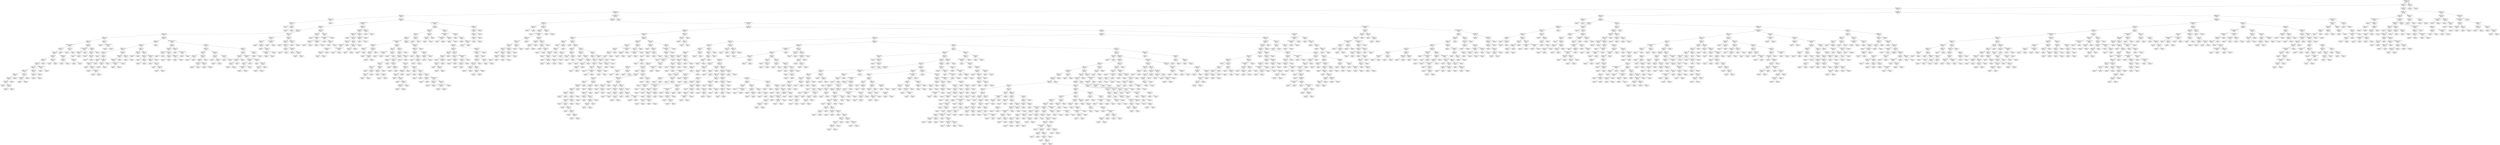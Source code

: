 digraph Tree {
node [shape=box, style="rounded", color="black", fontname="helvetica"] ;
edge [fontname="helvetica"] ;
0 [label="handling_days <= 22.3\nsquared_error = 15.2\nsamples = 2414\nvalue = 4.8"] ;
1 [label="handling_days <= 1.3\nsquared_error = 7.3\nsamples = 2412\nvalue = 4.7"] ;
0 -> 1 [labeldistance=2.5, labelangle=45, headlabel="True"] ;
2 [label="handling_days <= -0.0\nsquared_error = 4.3\nsamples = 2335\nvalue = 4.4"] ;
1 -> 2 ;
3 [label="handling_days <= -0.4\nsquared_error = 2.3\nsamples = 1612\nvalue = 3.8"] ;
2 -> 3 ;
4 [label="seller_id <= -0.4\nsquared_error = 1.9\nsamples = 390\nvalue = 3.1"] ;
3 -> 4 ;
5 [label="category_id <= -0.0\nsquared_error = 1.1\nsamples = 7\nvalue = 5.6"] ;
4 -> 5 ;
6 [label="item_price <= -0.3\nsquared_error = 0.4\nsamples = 5\nvalue = 5.0"] ;
5 -> 6 ;
7 [label="squared_error = 0.0\nsamples = 1\nvalue = 4.0"] ;
6 -> 7 ;
8 [label="weight <= -0.1\nsquared_error = 0.2\nsamples = 4\nvalue = 5.2"] ;
6 -> 8 ;
9 [label="squared_error = 0.0\nsamples = 1\nvalue = 6.0"] ;
8 -> 9 ;
10 [label="squared_error = 0.0\nsamples = 3\nvalue = 5.0"] ;
8 -> 10 ;
11 [label="squared_error = 0.0\nsamples = 2\nvalue = 7.0"] ;
5 -> 11 ;
12 [label="item_price <= -0.1\nsquared_error = 1.8\nsamples = 383\nvalue = 3.1"] ;
4 -> 12 ;
13 [label="carrier_max_estimate <= 0.9\nsquared_error = 2.2\nsamples = 218\nvalue = 3.2"] ;
12 -> 13 ;
14 [label="item_price <= -0.1\nsquared_error = 1.7\nsamples = 197\nvalue = 3.1"] ;
13 -> 14 ;
15 [label="seller_id <= 0.1\nsquared_error = 1.5\nsamples = 185\nvalue = 3.1"] ;
14 -> 15 ;
16 [label="item_price <= -0.2\nsquared_error = 1.5\nsamples = 163\nvalue = 3.0"] ;
15 -> 16 ;
17 [label="category_id <= 2.1\nsquared_error = 0.6\nsamples = 65\nvalue = 2.7"] ;
16 -> 17 ;
18 [label="weight <= -0.1\nsquared_error = 0.6\nsamples = 60\nvalue = 2.7"] ;
17 -> 18 ;
19 [label="declared_handling_days <= 0.1\nsquared_error = 0.6\nsamples = 48\nvalue = 2.9"] ;
18 -> 19 ;
20 [label="seller_id <= -0.2\nsquared_error = 0.5\nsamples = 44\nvalue = 2.8"] ;
19 -> 20 ;
21 [label="seller_id <= -0.3\nsquared_error = 0.5\nsamples = 40\nvalue = 2.9"] ;
20 -> 21 ;
22 [label="item_price <= -0.2\nsquared_error = 0.4\nsamples = 30\nvalue = 2.7"] ;
21 -> 22 ;
23 [label="seller_id <= -0.3\nsquared_error = 0.3\nsamples = 27\nvalue = 2.8"] ;
22 -> 23 ;
24 [label="seller_id <= -0.3\nsquared_error = 0.2\nsamples = 25\nvalue = 2.9"] ;
23 -> 24 ;
25 [label="weight <= -0.1\nsquared_error = 0.2\nsamples = 23\nvalue = 2.8"] ;
24 -> 25 ;
26 [label="category_id <= -0.2\nsquared_error = 0.2\nsamples = 19\nvalue = 2.7"] ;
25 -> 26 ;
27 [label="item_price <= -0.3\nsquared_error = 0.1\nsamples = 12\nvalue = 2.9"] ;
26 -> 27 ;
28 [label="seller_id <= -0.4\nsquared_error = 0.2\nsamples = 5\nvalue = 2.6"] ;
27 -> 28 ;
29 [label="item_price <= -0.3\nsquared_error = 0.2\nsamples = 3\nvalue = 2.3"] ;
28 -> 29 ;
30 [label="squared_error = 0.0\nsamples = 1\nvalue = 2.0"] ;
29 -> 30 ;
31 [label="seller_id <= -0.4\nsquared_error = 0.2\nsamples = 2\nvalue = 2.5"] ;
29 -> 31 ;
32 [label="squared_error = 0.0\nsamples = 1\nvalue = 3.0"] ;
31 -> 32 ;
33 [label="squared_error = 0.0\nsamples = 1\nvalue = 2.0"] ;
31 -> 33 ;
34 [label="squared_error = 0.0\nsamples = 2\nvalue = 3.0"] ;
28 -> 34 ;
35 [label="squared_error = 0.0\nsamples = 7\nvalue = 3.0"] ;
27 -> 35 ;
36 [label="category_id <= 1.2\nsquared_error = 0.2\nsamples = 7\nvalue = 2.4"] ;
26 -> 36 ;
37 [label="shipping_fee <= -0.1\nsquared_error = 0.2\nsamples = 5\nvalue = 2.2"] ;
36 -> 37 ;
38 [label="squared_error = 0.0\nsamples = 4\nvalue = 2.0"] ;
37 -> 38 ;
39 [label="squared_error = 0.0\nsamples = 1\nvalue = 3.0"] ;
37 -> 39 ;
40 [label="squared_error = 0.0\nsamples = 2\nvalue = 3.0"] ;
36 -> 40 ;
41 [label="category_id <= 0.5\nsquared_error = 0.1\nsamples = 4\nvalue = 3.2"] ;
25 -> 41 ;
42 [label="category_id <= -0.8\nsquared_error = 0.2\nsamples = 2\nvalue = 3.5"] ;
41 -> 42 ;
43 [label="squared_error = 0.0\nsamples = 1\nvalue = 3.0"] ;
42 -> 43 ;
44 [label="squared_error = 0.0\nsamples = 1\nvalue = 4.0"] ;
42 -> 44 ;
45 [label="squared_error = 0.0\nsamples = 2\nvalue = 3.0"] ;
41 -> 45 ;
46 [label="declared_handling_days <= -0.7\nsquared_error = 0.2\nsamples = 2\nvalue = 3.5"] ;
24 -> 46 ;
47 [label="squared_error = 0.0\nsamples = 1\nvalue = 4.0"] ;
46 -> 47 ;
48 [label="squared_error = 0.0\nsamples = 1\nvalue = 3.0"] ;
46 -> 48 ;
49 [label="squared_error = 0.0\nsamples = 2\nvalue = 2.0"] ;
23 -> 49 ;
50 [label="category_id <= -0.6\nsquared_error = 0.1\nsamples = 3\nvalue = 1.8"] ;
22 -> 50 ;
51 [label="squared_error = 0.0\nsamples = 2\nvalue = 2.0"] ;
50 -> 51 ;
52 [label="squared_error = 0.0\nsamples = 1\nvalue = 1.0"] ;
50 -> 52 ;
53 [label="shipping_fee <= -0.2\nsquared_error = 0.4\nsamples = 10\nvalue = 3.5"] ;
21 -> 53 ;
54 [label="item_price <= -0.3\nsquared_error = 0.2\nsamples = 7\nvalue = 3.2"] ;
53 -> 54 ;
55 [label="squared_error = 0.0\nsamples = 5\nvalue = 3.0"] ;
54 -> 55 ;
56 [label="squared_error = 0.0\nsamples = 2\nvalue = 4.0"] ;
54 -> 56 ;
57 [label="item_price <= -0.3\nsquared_error = 0.2\nsamples = 3\nvalue = 4.3"] ;
53 -> 57 ;
58 [label="squared_error = 0.0\nsamples = 2\nvalue = 4.0"] ;
57 -> 58 ;
59 [label="squared_error = 0.0\nsamples = 1\nvalue = 5.0"] ;
57 -> 59 ;
60 [label="squared_error = 0.0\nsamples = 4\nvalue = 2.0"] ;
20 -> 60 ;
61 [label="weight <= -0.1\nsquared_error = 0.2\nsamples = 4\nvalue = 3.7"] ;
19 -> 61 ;
62 [label="squared_error = 0.0\nsamples = 3\nvalue = 4.0"] ;
61 -> 62 ;
63 [label="squared_error = 0.0\nsamples = 1\nvalue = 3.0"] ;
61 -> 63 ;
64 [label="item_price <= -0.3\nsquared_error = 0.3\nsamples = 12\nvalue = 2.3"] ;
18 -> 64 ;
65 [label="declared_handling_days <= 0.4\nsquared_error = 0.5\nsamples = 3\nvalue = 3.0"] ;
64 -> 65 ;
66 [label="category_id <= 0.8\nsquared_error = 0.2\nsamples = 2\nvalue = 3.3"] ;
65 -> 66 ;
67 [label="squared_error = 0.0\nsamples = 1\nvalue = 3.0"] ;
66 -> 67 ;
68 [label="squared_error = 0.0\nsamples = 1\nvalue = 4.0"] ;
66 -> 68 ;
69 [label="squared_error = 0.0\nsamples = 1\nvalue = 2.0"] ;
65 -> 69 ;
70 [label="weight <= -0.1\nsquared_error = 0.2\nsamples = 9\nvalue = 2.2"] ;
64 -> 70 ;
71 [label="seller_id <= -0.3\nsquared_error = 0.2\nsamples = 4\nvalue = 2.5"] ;
70 -> 71 ;
72 [label="squared_error = 0.0\nsamples = 1\nvalue = 2.0"] ;
71 -> 72 ;
73 [label="seller_id <= -0.3\nsquared_error = 0.2\nsamples = 3\nvalue = 2.7"] ;
71 -> 73 ;
74 [label="squared_error = 0.0\nsamples = 2\nvalue = 3.0"] ;
73 -> 74 ;
75 [label="squared_error = 0.0\nsamples = 1\nvalue = 2.0"] ;
73 -> 75 ;
76 [label="squared_error = 0.0\nsamples = 5\nvalue = 2.0"] ;
70 -> 76 ;
77 [label="weight <= -0.1\nsquared_error = 0.8\nsamples = 5\nvalue = 2.0"] ;
17 -> 77 ;
78 [label="squared_error = 0.0\nsamples = 1\nvalue = 1.0"] ;
77 -> 78 ;
79 [label="declared_handling_days <= -0.7\nsquared_error = 0.2\nsamples = 4\nvalue = 2.6"] ;
77 -> 79 ;
80 [label="squared_error = 0.0\nsamples = 2\nvalue = 3.0"] ;
79 -> 80 ;
81 [label="squared_error = 0.0\nsamples = 2\nvalue = 2.0"] ;
79 -> 81 ;
82 [label="item_price <= -0.2\nsquared_error = 1.9\nsamples = 98\nvalue = 3.2"] ;
16 -> 82 ;
83 [label="weight <= 0.0\nsquared_error = 2.2\nsamples = 38\nvalue = 3.7"] ;
82 -> 83 ;
84 [label="item_price <= -0.2\nsquared_error = 1.9\nsamples = 37\nvalue = 3.6"] ;
83 -> 84 ;
85 [label="category_id <= -0.4\nsquared_error = 0.8\nsamples = 26\nvalue = 3.2"] ;
84 -> 85 ;
86 [label="weight <= -0.1\nsquared_error = 1.0\nsamples = 15\nvalue = 3.5"] ;
85 -> 86 ;
87 [label="squared_error = 0.0\nsamples = 1\nvalue = 6.0"] ;
86 -> 87 ;
88 [label="weight <= -0.1\nsquared_error = 0.7\nsamples = 14\nvalue = 3.3"] ;
86 -> 88 ;
89 [label="weight <= -0.1\nsquared_error = 0.3\nsamples = 7\nvalue = 2.8"] ;
88 -> 89 ;
90 [label="package_size <= -0.9\nsquared_error = 0.2\nsamples = 6\nvalue = 3.0"] ;
89 -> 90 ;
91 [label="squared_error = 0.0\nsamples = 1\nvalue = 2.0"] ;
90 -> 91 ;
92 [label="item_price <= -0.2\nsquared_error = 0.1\nsamples = 5\nvalue = 3.1"] ;
90 -> 92 ;
93 [label="squared_error = 0.0\nsamples = 2\nvalue = 3.0"] ;
92 -> 93 ;
94 [label="declared_handling_days <= -0.7\nsquared_error = 0.2\nsamples = 3\nvalue = 3.2"] ;
92 -> 94 ;
95 [label="squared_error = 0.0\nsamples = 1\nvalue = 4.0"] ;
94 -> 95 ;
96 [label="squared_error = 0.0\nsamples = 2\nvalue = 3.0"] ;
94 -> 96 ;
97 [label="squared_error = 0.0\nsamples = 1\nvalue = 2.0"] ;
89 -> 97 ;
98 [label="item_price <= -0.2\nsquared_error = 0.6\nsamples = 7\nvalue = 3.9"] ;
88 -> 98 ;
99 [label="item_price <= -0.2\nsquared_error = 0.2\nsamples = 5\nvalue = 4.4"] ;
98 -> 99 ;
100 [label="squared_error = 0.0\nsamples = 3\nvalue = 4.0"] ;
99 -> 100 ;
101 [label="squared_error = 0.0\nsamples = 2\nvalue = 5.0"] ;
99 -> 101 ;
102 [label="squared_error = 0.0\nsamples = 2\nvalue = 3.0"] ;
98 -> 102 ;
103 [label="item_price <= -0.2\nsquared_error = 0.3\nsamples = 11\nvalue = 2.8"] ;
85 -> 103 ;
104 [label="category_id <= 2.2\nsquared_error = 0.2\nsamples = 8\nvalue = 3.0"] ;
103 -> 104 ;
105 [label="category_id <= -0.2\nsquared_error = 0.1\nsamples = 7\nvalue = 2.9"] ;
104 -> 105 ;
106 [label="declared_handling_days <= -0.7\nsquared_error = 0.2\nsamples = 2\nvalue = 2.5"] ;
105 -> 106 ;
107 [label="squared_error = 0.0\nsamples = 1\nvalue = 2.0"] ;
106 -> 107 ;
108 [label="squared_error = 0.0\nsamples = 1\nvalue = 3.0"] ;
106 -> 108 ;
109 [label="squared_error = 0.0\nsamples = 5\nvalue = 3.0"] ;
105 -> 109 ;
110 [label="squared_error = 0.0\nsamples = 1\nvalue = 4.0"] ;
104 -> 110 ;
111 [label="b2c_c2c <= 0.8\nsquared_error = 0.2\nsamples = 3\nvalue = 2.2"] ;
103 -> 111 ;
112 [label="squared_error = 0.0\nsamples = 2\nvalue = 2.0"] ;
111 -> 112 ;
113 [label="squared_error = 0.0\nsamples = 1\nvalue = 3.0"] ;
111 -> 113 ;
114 [label="seller_id <= -0.4\nsquared_error = 3.2\nsamples = 11\nvalue = 4.5"] ;
84 -> 114 ;
115 [label="seller_id <= -0.4\nsquared_error = 0.2\nsamples = 2\nvalue = 2.3"] ;
114 -> 115 ;
116 [label="squared_error = 0.0\nsamples = 1\nvalue = 3.0"] ;
115 -> 116 ;
117 [label="squared_error = 0.0\nsamples = 1\nvalue = 2.0"] ;
115 -> 117 ;
118 [label="seller_id <= -0.3\nsquared_error = 2.7\nsamples = 9\nvalue = 4.9"] ;
114 -> 118 ;
119 [label="category_id <= -0.7\nsquared_error = 0.8\nsamples = 3\nvalue = 6.0"] ;
118 -> 119 ;
120 [label="squared_error = 0.0\nsamples = 1\nvalue = 5.0"] ;
119 -> 120 ;
121 [label="weight <= -0.1\nsquared_error = 0.2\nsamples = 2\nvalue = 6.6"] ;
119 -> 121 ;
122 [label="squared_error = 0.0\nsamples = 1\nvalue = 7.0"] ;
121 -> 122 ;
123 [label="squared_error = 0.0\nsamples = 1\nvalue = 6.0"] ;
121 -> 123 ;
124 [label="shipping_fee <= 0.3\nsquared_error = 2.2\nsamples = 6\nvalue = 3.8"] ;
118 -> 124 ;
125 [label="seller_id <= -0.3\nsquared_error = 0.8\nsamples = 5\nvalue = 3.3"] ;
124 -> 125 ;
126 [label="squared_error = 0.0\nsamples = 1\nvalue = 2.0"] ;
125 -> 126 ;
127 [label="seller_id <= -0.3\nsquared_error = 0.6\nsamples = 4\nvalue = 3.5"] ;
125 -> 127 ;
128 [label="squared_error = 0.0\nsamples = 2\nvalue = 4.0"] ;
127 -> 128 ;
129 [label="item_price <= -0.2\nsquared_error = 0.2\nsamples = 2\nvalue = 2.5"] ;
127 -> 129 ;
130 [label="squared_error = 0.0\nsamples = 1\nvalue = 2.0"] ;
129 -> 130 ;
131 [label="squared_error = 0.0\nsamples = 1\nvalue = 3.0"] ;
129 -> 131 ;
132 [label="squared_error = 0.0\nsamples = 1\nvalue = 7.0"] ;
124 -> 132 ;
133 [label="squared_error = 0.0\nsamples = 1\nvalue = 7.0"] ;
83 -> 133 ;
134 [label="declared_handling_days <= -0.7\nsquared_error = 1.4\nsamples = 60\nvalue = 2.9"] ;
82 -> 134 ;
135 [label="weight <= -0.1\nsquared_error = 4.1\nsamples = 12\nvalue = 3.9"] ;
134 -> 135 ;
136 [label="item_price <= -0.2\nsquared_error = 4.2\nsamples = 7\nvalue = 4.8"] ;
135 -> 136 ;
137 [label="item_price <= -0.2\nsquared_error = 0.2\nsamples = 2\nvalue = 2.3"] ;
136 -> 137 ;
138 [label="squared_error = 0.0\nsamples = 1\nvalue = 3.0"] ;
137 -> 138 ;
139 [label="squared_error = 0.0\nsamples = 1\nvalue = 2.0"] ;
137 -> 139 ;
140 [label="seller_id <= -0.3\nsquared_error = 2.9\nsamples = 5\nvalue = 5.6"] ;
136 -> 140 ;
141 [label="weight <= -0.1\nsquared_error = 0.2\nsamples = 3\nvalue = 6.4"] ;
140 -> 141 ;
142 [label="squared_error = 0.0\nsamples = 2\nvalue = 6.0"] ;
141 -> 142 ;
143 [label="squared_error = 0.0\nsamples = 1\nvalue = 7.0"] ;
141 -> 143 ;
144 [label="package_size <= -0.9\nsquared_error = 0.2\nsamples = 2\nvalue = 2.5"] ;
140 -> 144 ;
145 [label="squared_error = 0.0\nsamples = 1\nvalue = 2.0"] ;
144 -> 145 ;
146 [label="squared_error = 0.0\nsamples = 1\nvalue = 3.0"] ;
144 -> 146 ;
147 [label="item_price <= -0.2\nsquared_error = 0.5\nsamples = 5\nvalue = 2.4"] ;
135 -> 147 ;
148 [label="squared_error = 0.0\nsamples = 1\nvalue = 4.0"] ;
147 -> 148 ;
149 [label="shipment_method_id <= 2.0\nsquared_error = 0.1\nsamples = 4\nvalue = 2.2"] ;
147 -> 149 ;
150 [label="squared_error = 0.0\nsamples = 3\nvalue = 2.0"] ;
149 -> 150 ;
151 [label="squared_error = 0.0\nsamples = 1\nvalue = 3.0"] ;
149 -> 151 ;
152 [label="weight <= -0.1\nsquared_error = 0.5\nsamples = 48\nvalue = 2.7"] ;
134 -> 152 ;
153 [label="item_price <= -0.2\nsquared_error = 0.4\nsamples = 27\nvalue = 2.5"] ;
152 -> 153 ;
154 [label="weight <= -0.1\nsquared_error = 0.3\nsamples = 17\nvalue = 2.3"] ;
153 -> 154 ;
155 [label="seller_id <= -0.3\nsquared_error = 0.2\nsamples = 2\nvalue = 3.2"] ;
154 -> 155 ;
156 [label="squared_error = 0.0\nsamples = 1\nvalue = 3.0"] ;
155 -> 156 ;
157 [label="squared_error = 0.0\nsamples = 1\nvalue = 4.0"] ;
155 -> 157 ;
158 [label="category_id <= 1.2\nsquared_error = 0.1\nsamples = 15\nvalue = 2.2"] ;
154 -> 158 ;
159 [label="seller_id <= -0.4\nsquared_error = 0.1\nsamples = 14\nvalue = 2.1"] ;
158 -> 159 ;
160 [label="item_price <= -0.2\nsquared_error = 0.2\nsamples = 3\nvalue = 2.5"] ;
159 -> 160 ;
161 [label="squared_error = 0.0\nsamples = 2\nvalue = 2.0"] ;
160 -> 161 ;
162 [label="squared_error = 0.0\nsamples = 1\nvalue = 3.0"] ;
160 -> 162 ;
163 [label="category_id <= -1.0\nsquared_error = 0.0\nsamples = 11\nvalue = 2.0"] ;
159 -> 163 ;
164 [label="squared_error = 0.0\nsamples = 1\nvalue = 3.0"] ;
163 -> 164 ;
165 [label="squared_error = 0.0\nsamples = 10\nvalue = 2.0"] ;
163 -> 165 ;
166 [label="squared_error = 0.0\nsamples = 1\nvalue = 3.0"] ;
158 -> 166 ;
167 [label="item_price <= -0.2\nsquared_error = 0.3\nsamples = 10\nvalue = 2.9"] ;
153 -> 167 ;
168 [label="seller_id <= -0.3\nsquared_error = 0.2\nsamples = 4\nvalue = 3.3"] ;
167 -> 168 ;
169 [label="squared_error = 0.0\nsamples = 1\nvalue = 4.0"] ;
168 -> 169 ;
170 [label="weight <= -0.1\nsquared_error = 0.1\nsamples = 3\nvalue = 3.2"] ;
168 -> 170 ;
171 [label="squared_error = 0.0\nsamples = 1\nvalue = 3.0"] ;
170 -> 171 ;
172 [label="squared_error = 0.2\nsamples = 2\nvalue = 3.3"] ;
170 -> 172 ;
173 [label="item_price <= -0.2\nsquared_error = 0.2\nsamples = 6\nvalue = 2.6"] ;
167 -> 173 ;
174 [label="squared_error = 0.0\nsamples = 2\nvalue = 2.0"] ;
173 -> 174 ;
175 [label="squared_error = 0.0\nsamples = 4\nvalue = 3.0"] ;
173 -> 175 ;
176 [label="seller_id <= -0.2\nsquared_error = 0.7\nsamples = 21\nvalue = 3.0"] ;
152 -> 176 ;
177 [label="weight <= -0.0\nsquared_error = 0.7\nsamples = 17\nvalue = 2.8"] ;
176 -> 177 ;
178 [label="weight <= -0.0\nsquared_error = 1.6\nsamples = 5\nvalue = 3.5"] ;
177 -> 178 ;
179 [label="item_price <= -0.2\nsquared_error = 0.4\nsamples = 4\nvalue = 3.0"] ;
178 -> 179 ;
180 [label="weight <= -0.1\nsquared_error = 0.2\nsamples = 3\nvalue = 3.2"] ;
179 -> 180 ;
181 [label="squared_error = 0.0\nsamples = 1\nvalue = 4.0"] ;
180 -> 181 ;
182 [label="squared_error = 0.0\nsamples = 2\nvalue = 3.0"] ;
180 -> 182 ;
183 [label="squared_error = 0.0\nsamples = 1\nvalue = 2.0"] ;
179 -> 183 ;
184 [label="squared_error = 0.0\nsamples = 1\nvalue = 6.0"] ;
178 -> 184 ;
185 [label="carrier_min_estimate <= -0.4\nsquared_error = 0.2\nsamples = 12\nvalue = 2.6"] ;
177 -> 185 ;
186 [label="shipment_method_id <= 4.3\nsquared_error = 0.1\nsamples = 7\nvalue = 2.8"] ;
185 -> 186 ;
187 [label="weight <= 0.0\nsquared_error = 0.1\nsamples = 6\nvalue = 2.9"] ;
186 -> 187 ;
188 [label="shipment_method_id <= 3.3\nsquared_error = 0.2\nsamples = 2\nvalue = 2.7"] ;
187 -> 188 ;
189 [label="squared_error = 0.0\nsamples = 1\nvalue = 2.0"] ;
188 -> 189 ;
190 [label="squared_error = 0.0\nsamples = 1\nvalue = 3.0"] ;
188 -> 190 ;
191 [label="squared_error = 0.0\nsamples = 4\nvalue = 3.0"] ;
187 -> 191 ;
192 [label="squared_error = 0.0\nsamples = 1\nvalue = 2.0"] ;
186 -> 192 ;
193 [label="category_id <= -1.0\nsquared_error = 0.2\nsamples = 5\nvalue = 2.2"] ;
185 -> 193 ;
194 [label="squared_error = 0.0\nsamples = 1\nvalue = 3.0"] ;
193 -> 194 ;
195 [label="seller_id <= -0.3\nsquared_error = 0.1\nsamples = 4\nvalue = 2.1"] ;
193 -> 195 ;
196 [label="seller_id <= -0.4\nsquared_error = 0.2\nsamples = 2\nvalue = 2.3"] ;
195 -> 196 ;
197 [label="squared_error = 0.0\nsamples = 1\nvalue = 2.0"] ;
196 -> 197 ;
198 [label="squared_error = 0.0\nsamples = 1\nvalue = 3.0"] ;
196 -> 198 ;
199 [label="squared_error = 0.0\nsamples = 2\nvalue = 2.0"] ;
195 -> 199 ;
200 [label="weight <= 0.0\nsquared_error = 0.2\nsamples = 4\nvalue = 3.6"] ;
176 -> 200 ;
201 [label="squared_error = 0.0\nsamples = 2\nvalue = 3.0"] ;
200 -> 201 ;
202 [label="squared_error = 0.0\nsamples = 2\nvalue = 4.0"] ;
200 -> 202 ;
203 [label="category_id <= -0.8\nsquared_error = 1.2\nsamples = 22\nvalue = 3.6"] ;
15 -> 203 ;
204 [label="item_price <= -0.2\nsquared_error = 0.9\nsamples = 10\nvalue = 3.2"] ;
203 -> 204 ;
205 [label="item_price <= -0.3\nsquared_error = 0.7\nsamples = 8\nvalue = 2.9"] ;
204 -> 205 ;
206 [label="squared_error = 0.0\nsamples = 1\nvalue = 5.0"] ;
205 -> 206 ;
207 [label="b2c_c2c <= 0.8\nsquared_error = 0.5\nsamples = 7\nvalue = 2.8"] ;
205 -> 207 ;
208 [label="squared_error = 0.0\nsamples = 1\nvalue = 4.0"] ;
207 -> 208 ;
209 [label="item_price <= -0.3\nsquared_error = 0.2\nsamples = 6\nvalue = 2.6"] ;
207 -> 209 ;
210 [label="declared_handling_days <= 0.8\nsquared_error = 0.1\nsamples = 3\nvalue = 2.9"] ;
209 -> 210 ;
211 [label="squared_error = 0.0\nsamples = 2\nvalue = 3.0"] ;
210 -> 211 ;
212 [label="squared_error = 0.0\nsamples = 1\nvalue = 2.0"] ;
210 -> 212 ;
213 [label="squared_error = 0.0\nsamples = 3\nvalue = 2.0"] ;
209 -> 213 ;
214 [label="carrier_min_estimate <= -0.4\nsquared_error = 0.2\nsamples = 2\nvalue = 4.3"] ;
204 -> 214 ;
215 [label="squared_error = 0.0\nsamples = 1\nvalue = 4.0"] ;
214 -> 215 ;
216 [label="squared_error = 0.0\nsamples = 1\nvalue = 5.0"] ;
214 -> 216 ;
217 [label="item_price <= -0.2\nsquared_error = 1.2\nsamples = 12\nvalue = 4.0"] ;
203 -> 217 ;
218 [label="seller_id <= 0.2\nsquared_error = 1.3\nsamples = 8\nvalue = 4.4"] ;
217 -> 218 ;
219 [label="squared_error = 0.0\nsamples = 1\nvalue = 7.0"] ;
218 -> 219 ;
220 [label="category_id <= 0.9\nsquared_error = 0.8\nsamples = 7\nvalue = 4.2"] ;
218 -> 220 ;
221 [label="seller_id <= 0.7\nsquared_error = 0.2\nsamples = 4\nvalue = 3.4"] ;
220 -> 221 ;
222 [label="squared_error = 0.0\nsamples = 2\nvalue = 4.0"] ;
221 -> 222 ;
223 [label="squared_error = 0.0\nsamples = 2\nvalue = 3.0"] ;
221 -> 223 ;
224 [label="item_price <= -0.3\nsquared_error = 0.5\nsamples = 3\nvalue = 4.7"] ;
220 -> 224 ;
225 [label="squared_error = 0.0\nsamples = 1\nvalue = 4.0"] ;
224 -> 225 ;
226 [label="category_id <= 1.5\nsquared_error = 0.2\nsamples = 2\nvalue = 5.2"] ;
224 -> 226 ;
227 [label="squared_error = 0.0\nsamples = 1\nvalue = 6.0"] ;
226 -> 227 ;
228 [label="squared_error = 0.0\nsamples = 1\nvalue = 5.0"] ;
226 -> 228 ;
229 [label="package_size <= -0.9\nsquared_error = 0.2\nsamples = 4\nvalue = 3.2"] ;
217 -> 229 ;
230 [label="squared_error = 0.0\nsamples = 1\nvalue = 4.0"] ;
229 -> 230 ;
231 [label="squared_error = 0.0\nsamples = 3\nvalue = 3.0"] ;
229 -> 231 ;
232 [label="category_id <= -0.2\nsquared_error = 4.3\nsamples = 12\nvalue = 4.1"] ;
14 -> 232 ;
233 [label="item_price <= -0.1\nsquared_error = 2.2\nsamples = 6\nvalue = 5.8"] ;
232 -> 233 ;
234 [label="squared_error = 0.0\nsamples = 1\nvalue = 8.0"] ;
233 -> 234 ;
235 [label="item_price <= -0.1\nsquared_error = 1.0\nsamples = 5\nvalue = 5.1"] ;
233 -> 235 ;
236 [label="seller_id <= -0.3\nsquared_error = 0.2\nsamples = 3\nvalue = 4.6"] ;
235 -> 236 ;
237 [label="squared_error = 0.0\nsamples = 2\nvalue = 4.0"] ;
236 -> 237 ;
238 [label="squared_error = 0.0\nsamples = 1\nvalue = 5.0"] ;
236 -> 238 ;
239 [label="shipment_method_id <= -0.2\nsquared_error = 0.2\nsamples = 2\nvalue = 6.5"] ;
235 -> 239 ;
240 [label="squared_error = 0.0\nsamples = 1\nvalue = 6.0"] ;
239 -> 240 ;
241 [label="squared_error = 0.0\nsamples = 1\nvalue = 7.0"] ;
239 -> 241 ;
242 [label="category_id <= 0.9\nsquared_error = 0.2\nsamples = 6\nvalue = 2.2"] ;
232 -> 242 ;
243 [label="declared_handling_days <= 0.1\nsquared_error = 0.1\nsamples = 5\nvalue = 2.1"] ;
242 -> 243 ;
244 [label="squared_error = 0.0\nsamples = 3\nvalue = 2.0"] ;
243 -> 244 ;
245 [label="category_id <= 0.5\nsquared_error = 0.2\nsamples = 2\nvalue = 2.5"] ;
243 -> 245 ;
246 [label="squared_error = 0.0\nsamples = 1\nvalue = 2.0"] ;
245 -> 246 ;
247 [label="squared_error = 0.0\nsamples = 1\nvalue = 3.0"] ;
245 -> 247 ;
248 [label="squared_error = 0.0\nsamples = 1\nvalue = 3.0"] ;
242 -> 248 ;
249 [label="package_size <= 1.7\nsquared_error = 5.4\nsamples = 21\nvalue = 4.4"] ;
13 -> 249 ;
250 [label="shipping_fee <= 0.5\nsquared_error = 3.8\nsamples = 19\nvalue = 3.9"] ;
249 -> 250 ;
251 [label="package_size <= -0.9\nsquared_error = 3.6\nsamples = 14\nvalue = 4.4"] ;
250 -> 251 ;
252 [label="squared_error = 0.0\nsamples = 1\nvalue = 9.0"] ;
251 -> 252 ;
253 [label="seller_id <= -0.2\nsquared_error = 2.7\nsamples = 13\nvalue = 4.2"] ;
251 -> 253 ;
254 [label="item_price <= -0.2\nsquared_error = 1.2\nsamples = 8\nvalue = 3.5"] ;
253 -> 254 ;
255 [label="item_price <= -0.2\nsquared_error = 0.9\nsamples = 7\nvalue = 3.7"] ;
254 -> 255 ;
256 [label="shipment_method_id <= 1.7\nsquared_error = 0.3\nsamples = 4\nvalue = 3.0"] ;
255 -> 256 ;
257 [label="category_id <= 0.5\nsquared_error = 0.2\nsamples = 3\nvalue = 2.8"] ;
256 -> 257 ;
258 [label="squared_error = 0.0\nsamples = 1\nvalue = 2.0"] ;
257 -> 258 ;
259 [label="squared_error = 0.0\nsamples = 2\nvalue = 3.0"] ;
257 -> 259 ;
260 [label="squared_error = 0.0\nsamples = 1\nvalue = 4.0"] ;
256 -> 260 ;
261 [label="declared_handling_days <= -0.7\nsquared_error = 0.2\nsamples = 3\nvalue = 4.6"] ;
255 -> 261 ;
262 [label="squared_error = 0.0\nsamples = 1\nvalue = 5.0"] ;
261 -> 262 ;
263 [label="squared_error = 0.0\nsamples = 2\nvalue = 4.0"] ;
261 -> 263 ;
264 [label="squared_error = 0.0\nsamples = 1\nvalue = 2.0"] ;
254 -> 264 ;
265 [label="weight <= 0.2\nsquared_error = 2.1\nsamples = 5\nvalue = 5.8"] ;
253 -> 265 ;
266 [label="shipping_fee <= -0.0\nsquared_error = 0.7\nsamples = 4\nvalue = 6.8"] ;
265 -> 266 ;
267 [label="seller_id <= -0.1\nsquared_error = 0.2\nsamples = 2\nvalue = 7.5"] ;
266 -> 267 ;
268 [label="squared_error = 0.0\nsamples = 1\nvalue = 7.0"] ;
267 -> 268 ;
269 [label="squared_error = 0.0\nsamples = 1\nvalue = 8.0"] ;
267 -> 269 ;
270 [label="squared_error = 0.0\nsamples = 2\nvalue = 6.0"] ;
266 -> 270 ;
271 [label="squared_error = 0.0\nsamples = 1\nvalue = 4.0"] ;
265 -> 271 ;
272 [label="category_id <= 1.4\nsquared_error = 0.4\nsamples = 5\nvalue = 2.1"] ;
250 -> 272 ;
273 [label="shipping_fee <= 0.9\nsquared_error = 0.2\nsamples = 4\nvalue = 1.8"] ;
272 -> 273 ;
274 [label="squared_error = 0.0\nsamples = 1\nvalue = 1.0"] ;
273 -> 274 ;
275 [label="squared_error = 0.0\nsamples = 3\nvalue = 2.0"] ;
273 -> 275 ;
276 [label="squared_error = 0.0\nsamples = 1\nvalue = 3.0"] ;
272 -> 276 ;
277 [label="item_price <= -0.2\nsquared_error = 1.0\nsamples = 2\nvalue = 8.0"] ;
249 -> 277 ;
278 [label="squared_error = 0.0\nsamples = 1\nvalue = 9.0"] ;
277 -> 278 ;
279 [label="squared_error = 0.0\nsamples = 1\nvalue = 7.0"] ;
277 -> 279 ;
280 [label="carrier_max_estimate <= 2.6\nsquared_error = 1.2\nsamples = 165\nvalue = 2.8"] ;
12 -> 280 ;
281 [label="seller_id <= 1.0\nsquared_error = 1.2\nsamples = 155\nvalue = 2.9"] ;
280 -> 281 ;
282 [label="shipping_fee <= 2.9\nsquared_error = 1.2\nsamples = 141\nvalue = 2.8"] ;
281 -> 282 ;
283 [label="weight <= 0.8\nsquared_error = 1.1\nsamples = 138\nvalue = 2.8"] ;
282 -> 283 ;
284 [label="weight <= -0.0\nsquared_error = 1.1\nsamples = 135\nvalue = 2.7"] ;
283 -> 284 ;
285 [label="declared_handling_days <= -0.7\nsquared_error = 1.1\nsamples = 74\nvalue = 2.9"] ;
284 -> 285 ;
286 [label="seller_id <= -0.3\nsquared_error = 0.7\nsamples = 10\nvalue = 2.3"] ;
285 -> 286 ;
287 [label="package_size <= 1.7\nsquared_error = 0.1\nsamples = 5\nvalue = 1.9"] ;
286 -> 287 ;
288 [label="squared_error = 0.0\nsamples = 4\nvalue = 2.0"] ;
287 -> 288 ;
289 [label="squared_error = 0.0\nsamples = 1\nvalue = 1.0"] ;
287 -> 289 ;
290 [label="item_price <= 0.2\nsquared_error = 0.8\nsamples = 5\nvalue = 2.8"] ;
286 -> 290 ;
291 [label="seller_id <= -0.3\nsquared_error = 0.2\nsamples = 4\nvalue = 2.5"] ;
290 -> 291 ;
292 [label="squared_error = 0.0\nsamples = 1\nvalue = 2.0"] ;
291 -> 292 ;
293 [label="item_price <= 0.2\nsquared_error = 0.2\nsamples = 3\nvalue = 2.8"] ;
291 -> 293 ;
294 [label="squared_error = 0.0\nsamples = 2\nvalue = 3.0"] ;
293 -> 294 ;
295 [label="squared_error = 0.0\nsamples = 1\nvalue = 2.0"] ;
293 -> 295 ;
296 [label="squared_error = 0.0\nsamples = 1\nvalue = 5.0"] ;
290 -> 296 ;
297 [label="seller_id <= -0.4\nsquared_error = 1.1\nsamples = 64\nvalue = 3.1"] ;
285 -> 297 ;
298 [label="seller_id <= -0.4\nsquared_error = 1.3\nsamples = 4\nvalue = 4.1"] ;
297 -> 298 ;
299 [label="shipment_method_id <= -0.2\nsquared_error = 0.2\nsamples = 2\nvalue = 2.5"] ;
298 -> 299 ;
300 [label="squared_error = 0.0\nsamples = 1\nvalue = 3.0"] ;
299 -> 300 ;
301 [label="squared_error = 0.0\nsamples = 1\nvalue = 2.0"] ;
299 -> 301 ;
302 [label="item_price <= 0.0\nsquared_error = 0.2\nsamples = 2\nvalue = 4.8"] ;
298 -> 302 ;
303 [label="squared_error = 0.0\nsamples = 1\nvalue = 5.0"] ;
302 -> 303 ;
304 [label="squared_error = 0.0\nsamples = 1\nvalue = 4.0"] ;
302 -> 304 ;
305 [label="seller_id <= 0.7\nsquared_error = 1.0\nsamples = 60\nvalue = 3.0"] ;
297 -> 305 ;
306 [label="seller_id <= 0.5\nsquared_error = 1.0\nsamples = 56\nvalue = 3.0"] ;
305 -> 306 ;
307 [label="category_id <= -0.7\nsquared_error = 0.9\nsamples = 53\nvalue = 3.0"] ;
306 -> 307 ;
308 [label="item_price <= 0.0\nsquared_error = 1.2\nsamples = 16\nvalue = 3.3"] ;
307 -> 308 ;
309 [label="item_price <= -0.1\nsquared_error = 1.0\nsamples = 12\nvalue = 3.6"] ;
308 -> 309 ;
310 [label="seller_id <= -0.3\nsquared_error = 0.3\nsamples = 5\nvalue = 3.1"] ;
309 -> 310 ;
311 [label="squared_error = 0.0\nsamples = 1\nvalue = 2.0"] ;
310 -> 311 ;
312 [label="seller_id <= -0.2\nsquared_error = 0.2\nsamples = 4\nvalue = 3.2"] ;
310 -> 312 ;
313 [label="item_price <= -0.1\nsquared_error = 0.1\nsamples = 3\nvalue = 3.1"] ;
312 -> 313 ;
314 [label="squared_error = 0.0\nsamples = 1\nvalue = 4.0"] ;
313 -> 314 ;
315 [label="squared_error = 0.0\nsamples = 2\nvalue = 3.0"] ;
313 -> 315 ;
316 [label="squared_error = 0.0\nsamples = 1\nvalue = 4.0"] ;
312 -> 316 ;
317 [label="shipping_fee <= 0.0\nsquared_error = 1.3\nsamples = 7\nvalue = 4.1"] ;
309 -> 317 ;
318 [label="seller_id <= -0.3\nsquared_error = 0.9\nsamples = 6\nvalue = 4.3"] ;
317 -> 318 ;
319 [label="squared_error = 0.0\nsamples = 2\nvalue = 3.0"] ;
318 -> 319 ;
320 [label="weight <= -0.1\nsquared_error = 0.5\nsamples = 4\nvalue = 4.7"] ;
318 -> 320 ;
321 [label="squared_error = 0.0\nsamples = 1\nvalue = 3.0"] ;
320 -> 321 ;
322 [label="squared_error = 0.0\nsamples = 3\nvalue = 5.0"] ;
320 -> 322 ;
323 [label="squared_error = 0.0\nsamples = 1\nvalue = 2.0"] ;
317 -> 323 ;
324 [label="squared_error = 0.0\nsamples = 4\nvalue = 2.0"] ;
308 -> 324 ;
325 [label="weight <= -0.1\nsquared_error = 0.7\nsamples = 37\nvalue = 2.8"] ;
307 -> 325 ;
326 [label="package_size <= 1.7\nsquared_error = 0.7\nsamples = 3\nvalue = 4.0"] ;
325 -> 326 ;
327 [label="squared_error = 0.0\nsamples = 1\nvalue = 5.0"] ;
326 -> 327 ;
328 [label="package_size <= 4.4\nsquared_error = 0.2\nsamples = 2\nvalue = 3.5"] ;
326 -> 328 ;
329 [label="squared_error = 0.0\nsamples = 1\nvalue = 4.0"] ;
328 -> 329 ;
330 [label="squared_error = 0.0\nsamples = 1\nvalue = 3.0"] ;
328 -> 330 ;
331 [label="seller_id <= -0.3\nsquared_error = 0.6\nsamples = 34\nvalue = 2.7"] ;
325 -> 331 ;
332 [label="shipping_fee <= 0.9\nsquared_error = 0.8\nsamples = 11\nvalue = 3.0"] ;
331 -> 332 ;
333 [label="item_price <= 0.2\nsquared_error = 0.6\nsamples = 10\nvalue = 2.9"] ;
332 -> 333 ;
334 [label="category_id <= -0.3\nsquared_error = 0.3\nsamples = 9\nvalue = 2.7"] ;
333 -> 334 ;
335 [label="squared_error = 0.0\nsamples = 1\nvalue = 2.0"] ;
334 -> 335 ;
336 [label="category_id <= -0.2\nsquared_error = 0.2\nsamples = 8\nvalue = 2.9"] ;
334 -> 336 ;
337 [label="squared_error = 0.0\nsamples = 1\nvalue = 4.0"] ;
336 -> 337 ;
338 [label="category_id <= 0.8\nsquared_error = 0.1\nsamples = 7\nvalue = 2.8"] ;
336 -> 338 ;
339 [label="package_size <= -0.9\nsquared_error = 0.1\nsamples = 6\nvalue = 2.9"] ;
338 -> 339 ;
340 [label="squared_error = 0.0\nsamples = 1\nvalue = 2.0"] ;
339 -> 340 ;
341 [label="squared_error = 0.0\nsamples = 5\nvalue = 3.0"] ;
339 -> 341 ;
342 [label="squared_error = 0.0\nsamples = 1\nvalue = 2.0"] ;
338 -> 342 ;
343 [label="squared_error = 0.0\nsamples = 1\nvalue = 5.0"] ;
333 -> 343 ;
344 [label="squared_error = 0.0\nsamples = 1\nvalue = 5.0"] ;
332 -> 344 ;
345 [label="item_price <= 0.0\nsquared_error = 0.4\nsamples = 23\nvalue = 2.5"] ;
331 -> 345 ;
346 [label="weight <= -0.1\nsquared_error = 0.1\nsamples = 6\nvalue = 2.1"] ;
345 -> 346 ;
347 [label="squared_error = 0.0\nsamples = 5\nvalue = 2.0"] ;
346 -> 347 ;
348 [label="squared_error = 0.0\nsamples = 1\nvalue = 3.0"] ;
346 -> 348 ;
349 [label="weight <= -0.1\nsquared_error = 0.4\nsamples = 17\nvalue = 2.7"] ;
345 -> 349 ;
350 [label="category_id <= 1.1\nsquared_error = 0.2\nsamples = 3\nvalue = 3.3"] ;
349 -> 350 ;
351 [label="squared_error = 0.0\nsamples = 1\nvalue = 4.0"] ;
350 -> 351 ;
352 [label="squared_error = 0.0\nsamples = 2\nvalue = 3.0"] ;
350 -> 352 ;
353 [label="weight <= -0.1\nsquared_error = 0.4\nsamples = 14\nvalue = 2.6"] ;
349 -> 353 ;
354 [label="item_price <= 0.0\nsquared_error = 0.2\nsamples = 5\nvalue = 2.2"] ;
353 -> 354 ;
355 [label="squared_error = 0.0\nsamples = 1\nvalue = 3.0"] ;
354 -> 355 ;
356 [label="squared_error = 0.0\nsamples = 4\nvalue = 2.0"] ;
354 -> 356 ;
357 [label="shipment_method_id <= -0.2\nsquared_error = 0.4\nsamples = 9\nvalue = 2.8"] ;
353 -> 357 ;
358 [label="category_id <= 0.5\nsquared_error = 0.2\nsamples = 5\nvalue = 2.5"] ;
357 -> 358 ;
359 [label="squared_error = 0.0\nsamples = 3\nvalue = 2.0"] ;
358 -> 359 ;
360 [label="squared_error = 0.0\nsamples = 2\nvalue = 3.0"] ;
358 -> 360 ;
361 [label="category_id <= 0.6\nsquared_error = 0.3\nsamples = 4\nvalue = 3.0"] ;
357 -> 361 ;
362 [label="declared_handling_days <= 0.1\nsquared_error = 0.2\nsamples = 3\nvalue = 3.2"] ;
361 -> 362 ;
363 [label="squared_error = 0.0\nsamples = 1\nvalue = 4.0"] ;
362 -> 363 ;
364 [label="squared_error = 0.0\nsamples = 2\nvalue = 3.0"] ;
362 -> 364 ;
365 [label="squared_error = 0.0\nsamples = 1\nvalue = 2.0"] ;
361 -> 365 ;
366 [label="category_id <= -0.0\nsquared_error = 0.2\nsamples = 3\nvalue = 4.2"] ;
306 -> 366 ;
367 [label="squared_error = 0.0\nsamples = 2\nvalue = 4.0"] ;
366 -> 367 ;
368 [label="squared_error = 0.0\nsamples = 1\nvalue = 5.0"] ;
366 -> 368 ;
369 [label="squared_error = 0.0\nsamples = 4\nvalue = 2.0"] ;
305 -> 369 ;
370 [label="seller_id <= -0.4\nsquared_error = 1.0\nsamples = 61\nvalue = 2.5"] ;
284 -> 370 ;
371 [label="item_price <= 0.5\nsquared_error = 2.1\nsamples = 10\nvalue = 3.3"] ;
370 -> 371 ;
372 [label="category_id <= -0.6\nsquared_error = 0.9\nsamples = 9\nvalue = 3.0"] ;
371 -> 372 ;
373 [label="seller_id <= -0.4\nsquared_error = 0.2\nsamples = 5\nvalue = 2.4"] ;
372 -> 373 ;
374 [label="squared_error = 0.0\nsamples = 2\nvalue = 2.0"] ;
373 -> 374 ;
375 [label="weight <= 0.0\nsquared_error = 0.2\nsamples = 3\nvalue = 2.8"] ;
373 -> 375 ;
376 [label="squared_error = 0.0\nsamples = 1\nvalue = 3.0"] ;
375 -> 376 ;
377 [label="item_price <= 0.2\nsquared_error = 0.2\nsamples = 2\nvalue = 2.5"] ;
375 -> 377 ;
378 [label="squared_error = 0.0\nsamples = 1\nvalue = 2.0"] ;
377 -> 378 ;
379 [label="squared_error = 0.0\nsamples = 1\nvalue = 3.0"] ;
377 -> 379 ;
380 [label="shipping_fee <= 1.0\nsquared_error = 0.5\nsamples = 4\nvalue = 4.0"] ;
372 -> 380 ;
381 [label="item_price <= 0.1\nsquared_error = 0.2\nsamples = 3\nvalue = 4.3"] ;
380 -> 381 ;
382 [label="squared_error = 0.0\nsamples = 2\nvalue = 4.0"] ;
381 -> 382 ;
383 [label="squared_error = 0.0\nsamples = 1\nvalue = 5.0"] ;
381 -> 383 ;
384 [label="squared_error = 0.0\nsamples = 1\nvalue = 3.0"] ;
380 -> 384 ;
385 [label="squared_error = 0.0\nsamples = 1\nvalue = 7.0"] ;
371 -> 385 ;
386 [label="item_price <= 0.0\nsquared_error = 0.8\nsamples = 51\nvalue = 2.4"] ;
370 -> 386 ;
387 [label="item_price <= -0.1\nsquared_error = 1.3\nsamples = 24\nvalue = 2.7"] ;
386 -> 387 ;
388 [label="weight <= 0.4\nsquared_error = 0.3\nsamples = 13\nvalue = 2.2"] ;
387 -> 388 ;
389 [label="seller_id <= -0.3\nsquared_error = 0.2\nsamples = 12\nvalue = 2.3"] ;
388 -> 389 ;
390 [label="squared_error = 0.0\nsamples = 2\nvalue = 3.0"] ;
389 -> 390 ;
391 [label="shipping_fee <= 1.4\nsquared_error = 0.1\nsamples = 10\nvalue = 2.2"] ;
389 -> 391 ;
392 [label="item_price <= -0.1\nsquared_error = 0.1\nsamples = 9\nvalue = 2.1"] ;
391 -> 392 ;
393 [label="squared_error = 0.0\nsamples = 7\nvalue = 2.0"] ;
392 -> 393 ;
394 [label="category_id <= -1.0\nsquared_error = 0.2\nsamples = 2\nvalue = 2.3"] ;
392 -> 394 ;
395 [label="squared_error = 0.0\nsamples = 1\nvalue = 2.0"] ;
394 -> 395 ;
396 [label="squared_error = 0.0\nsamples = 1\nvalue = 3.0"] ;
394 -> 396 ;
397 [label="squared_error = 0.0\nsamples = 1\nvalue = 3.0"] ;
391 -> 397 ;
398 [label="squared_error = 0.0\nsamples = 1\nvalue = 1.0"] ;
388 -> 398 ;
399 [label="seller_id <= -0.3\nsquared_error = 1.8\nsamples = 11\nvalue = 3.4"] ;
387 -> 399 ;
400 [label="seller_id <= -0.3\nsquared_error = 0.5\nsamples = 4\nvalue = 2.6"] ;
399 -> 400 ;
401 [label="squared_error = 0.0\nsamples = 2\nvalue = 3.0"] ;
400 -> 401 ;
402 [label="shipping_fee <= 0.4\nsquared_error = 0.2\nsamples = 2\nvalue = 1.5"] ;
400 -> 402 ;
403 [label="squared_error = 0.0\nsamples = 1\nvalue = 1.0"] ;
402 -> 403 ;
404 [label="squared_error = 0.0\nsamples = 1\nvalue = 2.0"] ;
402 -> 404 ;
405 [label="declared_handling_days <= 0.1\nsquared_error = 2.0\nsamples = 7\nvalue = 3.8"] ;
399 -> 405 ;
406 [label="seller_id <= -0.3\nsquared_error = 1.1\nsamples = 5\nvalue = 4.4"] ;
405 -> 406 ;
407 [label="seller_id <= -0.3\nsquared_error = 0.1\nsamples = 3\nvalue = 5.2"] ;
406 -> 407 ;
408 [label="squared_error = 0.0\nsamples = 2\nvalue = 5.0"] ;
407 -> 408 ;
409 [label="squared_error = 0.0\nsamples = 1\nvalue = 6.0"] ;
407 -> 409 ;
410 [label="squared_error = 0.0\nsamples = 2\nvalue = 3.0"] ;
406 -> 410 ;
411 [label="squared_error = 0.0\nsamples = 2\nvalue = 2.0"] ;
405 -> 411 ;
412 [label="category_id <= 2.1\nsquared_error = 0.2\nsamples = 27\nvalue = 2.2"] ;
386 -> 412 ;
413 [label="shipment_method_id <= 2.0\nsquared_error = 0.2\nsamples = 24\nvalue = 2.2"] ;
412 -> 413 ;
414 [label="weight <= 0.3\nsquared_error = 0.2\nsamples = 23\nvalue = 2.1"] ;
413 -> 414 ;
415 [label="shipping_fee <= 2.6\nsquared_error = 0.1\nsamples = 20\nvalue = 2.1"] ;
414 -> 415 ;
416 [label="category_id <= -1.0\nsquared_error = 0.1\nsamples = 19\nvalue = 2.1"] ;
415 -> 416 ;
417 [label="seller_id <= -0.3\nsquared_error = 0.2\nsamples = 4\nvalue = 2.4"] ;
416 -> 417 ;
418 [label="squared_error = 0.0\nsamples = 2\nvalue = 2.0"] ;
417 -> 418 ;
419 [label="squared_error = 0.0\nsamples = 2\nvalue = 3.0"] ;
417 -> 419 ;
420 [label="weight <= -0.0\nsquared_error = 0.0\nsamples = 15\nvalue = 2.0"] ;
416 -> 420 ;
421 [label="weight <= -0.0\nsquared_error = 0.2\nsamples = 3\nvalue = 2.2"] ;
420 -> 421 ;
422 [label="squared_error = 0.0\nsamples = 2\nvalue = 2.0"] ;
421 -> 422 ;
423 [label="squared_error = 0.0\nsamples = 1\nvalue = 3.0"] ;
421 -> 423 ;
424 [label="squared_error = 0.0\nsamples = 12\nvalue = 2.0"] ;
420 -> 424 ;
425 [label="squared_error = 0.0\nsamples = 1\nvalue = 1.0"] ;
415 -> 425 ;
426 [label="weight <= 0.6\nsquared_error = 0.2\nsamples = 3\nvalue = 2.7"] ;
414 -> 426 ;
427 [label="squared_error = 0.0\nsamples = 2\nvalue = 3.0"] ;
426 -> 427 ;
428 [label="squared_error = 0.0\nsamples = 1\nvalue = 2.0"] ;
426 -> 428 ;
429 [label="squared_error = 0.0\nsamples = 1\nvalue = 3.0"] ;
413 -> 429 ;
430 [label="squared_error = 0.0\nsamples = 3\nvalue = 3.0"] ;
412 -> 430 ;
431 [label="seller_id <= -0.3\nsquared_error = 0.2\nsamples = 3\nvalue = 4.2"] ;
283 -> 431 ;
432 [label="squared_error = 0.0\nsamples = 1\nvalue = 5.0"] ;
431 -> 432 ;
433 [label="squared_error = 0.0\nsamples = 2\nvalue = 4.0"] ;
431 -> 433 ;
434 [label="item_price <= 2.4\nsquared_error = 2.2\nsamples = 3\nvalue = 4.5"] ;
282 -> 434 ;
435 [label="b2c_c2c <= 0.8\nsquared_error = 0.2\nsamples = 2\nvalue = 5.3"] ;
434 -> 435 ;
436 [label="squared_error = 0.0\nsamples = 1\nvalue = 5.0"] ;
435 -> 436 ;
437 [label="squared_error = 0.0\nsamples = 1\nvalue = 6.0"] ;
435 -> 437 ;
438 [label="squared_error = 0.0\nsamples = 1\nvalue = 2.0"] ;
434 -> 438 ;
439 [label="seller_id <= 1.4\nsquared_error = 0.8\nsamples = 14\nvalue = 3.6"] ;
281 -> 439 ;
440 [label="declared_handling_days <= 0.8\nsquared_error = 0.9\nsamples = 5\nvalue = 4.3"] ;
439 -> 440 ;
441 [label="declared_handling_days <= 0.1\nsquared_error = 0.2\nsamples = 3\nvalue = 3.8"] ;
440 -> 441 ;
442 [label="squared_error = 0.0\nsamples = 2\nvalue = 4.0"] ;
441 -> 442 ;
443 [label="squared_error = 0.0\nsamples = 1\nvalue = 3.0"] ;
441 -> 443 ;
444 [label="item_price <= 0.0\nsquared_error = 0.2\nsamples = 2\nvalue = 5.5"] ;
440 -> 444 ;
445 [label="squared_error = 0.0\nsamples = 1\nvalue = 6.0"] ;
444 -> 445 ;
446 [label="squared_error = 0.0\nsamples = 1\nvalue = 5.0"] ;
444 -> 446 ;
447 [label="seller_id <= 2.2\nsquared_error = 0.4\nsamples = 9\nvalue = 3.3"] ;
439 -> 447 ;
448 [label="squared_error = 0.0\nsamples = 5\nvalue = 3.0"] ;
447 -> 448 ;
449 [label="weight <= -0.1\nsquared_error = 0.7\nsamples = 4\nvalue = 3.8"] ;
447 -> 449 ;
450 [label="squared_error = 0.0\nsamples = 1\nvalue = 5.0"] ;
449 -> 450 ;
451 [label="category_id <= 2.5\nsquared_error = 0.2\nsamples = 3\nvalue = 3.3"] ;
449 -> 451 ;
452 [label="squared_error = 0.0\nsamples = 2\nvalue = 3.0"] ;
451 -> 452 ;
453 [label="squared_error = 0.0\nsamples = 1\nvalue = 4.0"] ;
451 -> 453 ;
454 [label="category_id <= 1.3\nsquared_error = 0.4\nsamples = 10\nvalue = 1.9"] ;
280 -> 454 ;
455 [label="item_price <= 3.2\nsquared_error = 0.2\nsamples = 9\nvalue = 1.7"] ;
454 -> 455 ;
456 [label="item_price <= 0.3\nsquared_error = 0.1\nsamples = 8\nvalue = 1.8"] ;
455 -> 456 ;
457 [label="item_price <= 0.1\nsquared_error = 0.2\nsamples = 2\nvalue = 1.3"] ;
456 -> 457 ;
458 [label="squared_error = 0.0\nsamples = 1\nvalue = 2.0"] ;
457 -> 458 ;
459 [label="squared_error = 0.0\nsamples = 1\nvalue = 1.0"] ;
457 -> 459 ;
460 [label="squared_error = 0.0\nsamples = 6\nvalue = 2.0"] ;
456 -> 460 ;
461 [label="squared_error = 0.0\nsamples = 1\nvalue = 1.0"] ;
455 -> 461 ;
462 [label="squared_error = 0.0\nsamples = 1\nvalue = 3.0"] ;
454 -> 462 ;
463 [label="shipment_method_id <= 7.4\nsquared_error = 2.2\nsamples = 1222\nvalue = 4.1"] ;
3 -> 463 ;
464 [label="seller_id <= -0.4\nsquared_error = 2.0\nsamples = 1221\nvalue = 4.1"] ;
463 -> 464 ;
465 [label="item_price <= -0.3\nsquared_error = 6.2\nsamples = 26\nvalue = 6.2"] ;
464 -> 465 ;
466 [label="item_price <= -0.3\nsquared_error = 15.2\nsamples = 2\nvalue = 10.8"] ;
465 -> 466 ;
467 [label="squared_error = 0.0\nsamples = 1\nvalue = 4.0"] ;
466 -> 467 ;
468 [label="squared_error = 0.0\nsamples = 1\nvalue = 13.0"] ;
466 -> 468 ;
469 [label="item_price <= -0.1\nsquared_error = 2.0\nsamples = 24\nvalue = 5.6"] ;
465 -> 469 ;
470 [label="seller_id <= -0.4\nsquared_error = 1.0\nsamples = 22\nvalue = 5.3"] ;
469 -> 470 ;
471 [label="squared_error = 0.0\nsamples = 1\nvalue = 7.0"] ;
470 -> 471 ;
472 [label="declared_handling_days <= -0.7\nsquared_error = 0.8\nsamples = 21\nvalue = 5.2"] ;
470 -> 472 ;
473 [label="category_id <= 1.4\nsquared_error = 0.9\nsamples = 11\nvalue = 5.5"] ;
472 -> 473 ;
474 [label="category_id <= -0.1\nsquared_error = 0.8\nsamples = 10\nvalue = 5.6"] ;
473 -> 474 ;
475 [label="item_price <= -0.2\nsquared_error = 0.6\nsamples = 8\nvalue = 5.4"] ;
474 -> 475 ;
476 [label="weight <= -0.1\nsquared_error = 0.5\nsamples = 5\nvalue = 5.7"] ;
475 -> 476 ;
477 [label="squared_error = 0.0\nsamples = 1\nvalue = 5.0"] ;
476 -> 477 ;
478 [label="item_price <= -0.3\nsquared_error = 0.4\nsamples = 4\nvalue = 6.0"] ;
476 -> 478 ;
479 [label="item_price <= -0.3\nsquared_error = 0.2\nsamples = 2\nvalue = 6.3"] ;
478 -> 479 ;
480 [label="squared_error = 0.0\nsamples = 1\nvalue = 6.0"] ;
479 -> 480 ;
481 [label="squared_error = 0.0\nsamples = 1\nvalue = 7.0"] ;
479 -> 481 ;
482 [label="seller_id <= -0.4\nsquared_error = 0.2\nsamples = 2\nvalue = 5.5"] ;
478 -> 482 ;
483 [label="squared_error = 0.0\nsamples = 1\nvalue = 6.0"] ;
482 -> 483 ;
484 [label="squared_error = 0.0\nsamples = 1\nvalue = 5.0"] ;
482 -> 484 ;
485 [label="item_price <= -0.2\nsquared_error = 0.2\nsamples = 3\nvalue = 4.8"] ;
475 -> 485 ;
486 [label="weight <= -0.1\nsquared_error = 0.2\nsamples = 2\nvalue = 4.5"] ;
485 -> 486 ;
487 [label="squared_error = 0.0\nsamples = 1\nvalue = 4.0"] ;
486 -> 487 ;
488 [label="squared_error = 0.0\nsamples = 1\nvalue = 5.0"] ;
486 -> 488 ;
489 [label="squared_error = 0.0\nsamples = 1\nvalue = 5.0"] ;
485 -> 489 ;
490 [label="item_price <= -0.2\nsquared_error = 0.2\nsamples = 2\nvalue = 6.7"] ;
474 -> 490 ;
491 [label="squared_error = 0.0\nsamples = 1\nvalue = 7.0"] ;
490 -> 491 ;
492 [label="squared_error = 0.0\nsamples = 1\nvalue = 6.0"] ;
490 -> 492 ;
493 [label="squared_error = 0.0\nsamples = 1\nvalue = 4.0"] ;
473 -> 493 ;
494 [label="item_price <= -0.2\nsquared_error = 0.5\nsamples = 10\nvalue = 4.8"] ;
472 -> 494 ;
495 [label="item_price <= -0.3\nsquared_error = 0.2\nsamples = 5\nvalue = 4.4"] ;
494 -> 495 ;
496 [label="weight <= -0.1\nsquared_error = 0.2\nsamples = 3\nvalue = 4.7"] ;
495 -> 496 ;
497 [label="squared_error = 0.0\nsamples = 1\nvalue = 4.0"] ;
496 -> 497 ;
498 [label="squared_error = 0.0\nsamples = 2\nvalue = 5.0"] ;
496 -> 498 ;
499 [label="squared_error = 0.0\nsamples = 2\nvalue = 4.0"] ;
495 -> 499 ;
500 [label="item_price <= -0.1\nsquared_error = 0.4\nsamples = 5\nvalue = 5.1"] ;
494 -> 500 ;
501 [label="seller_id <= -0.4\nsquared_error = 0.2\nsamples = 4\nvalue = 5.3"] ;
500 -> 501 ;
502 [label="squared_error = 0.0\nsamples = 2\nvalue = 5.0"] ;
501 -> 502 ;
503 [label="item_price <= -0.2\nsquared_error = 0.2\nsamples = 2\nvalue = 5.7"] ;
501 -> 503 ;
504 [label="squared_error = 0.0\nsamples = 1\nvalue = 6.0"] ;
503 -> 504 ;
505 [label="squared_error = 0.0\nsamples = 1\nvalue = 5.0"] ;
503 -> 505 ;
506 [label="squared_error = 0.0\nsamples = 1\nvalue = 4.0"] ;
500 -> 506 ;
507 [label="item_price <= -0.1\nsquared_error = 0.2\nsamples = 2\nvalue = 9.5"] ;
469 -> 507 ;
508 [label="squared_error = 0.0\nsamples = 1\nvalue = 9.0"] ;
507 -> 508 ;
509 [label="squared_error = 0.0\nsamples = 1\nvalue = 10.0"] ;
507 -> 509 ;
510 [label="carrier_max_estimate <= 0.9\nsquared_error = 1.8\nsamples = 1195\nvalue = 4.0"] ;
464 -> 510 ;
511 [label="item_price <= -0.3\nsquared_error = 1.5\nsamples = 1083\nvalue = 4.0"] ;
510 -> 511 ;
512 [label="item_price <= -0.3\nsquared_error = 3.2\nsamples = 101\nvalue = 4.5"] ;
511 -> 512 ;
513 [label="shipping_fee <= -0.2\nsquared_error = 1.7\nsamples = 96\nvalue = 4.3"] ;
512 -> 513 ;
514 [label="seller_id <= -0.4\nsquared_error = 1.9\nsamples = 57\nvalue = 4.7"] ;
513 -> 514 ;
515 [label="seller_id <= -0.4\nsquared_error = 0.4\nsamples = 12\nvalue = 3.8"] ;
514 -> 515 ;
516 [label="squared_error = 0.0\nsamples = 1\nvalue = 5.0"] ;
515 -> 516 ;
517 [label="weight <= -0.1\nsquared_error = 0.2\nsamples = 11\nvalue = 3.6"] ;
515 -> 517 ;
518 [label="category_id <= 0.1\nsquared_error = 0.2\nsamples = 8\nvalue = 3.3"] ;
517 -> 518 ;
519 [label="item_price <= -0.3\nsquared_error = 0.2\nsamples = 6\nvalue = 3.4"] ;
518 -> 519 ;
520 [label="squared_error = 0.0\nsamples = 2\nvalue = 4.0"] ;
519 -> 520 ;
521 [label="seller_id <= -0.4\nsquared_error = 0.2\nsamples = 4\nvalue = 3.2"] ;
519 -> 521 ;
522 [label="squared_error = 0.0\nsamples = 1\nvalue = 3.0"] ;
521 -> 522 ;
523 [label="item_price <= -0.3\nsquared_error = 0.2\nsamples = 3\nvalue = 3.2"] ;
521 -> 523 ;
524 [label="squared_error = 0.0\nsamples = 1\nvalue = 3.0"] ;
523 -> 524 ;
525 [label="squared_error = 0.2\nsamples = 2\nvalue = 3.3"] ;
523 -> 525 ;
526 [label="squared_error = 0.0\nsamples = 2\nvalue = 3.0"] ;
518 -> 526 ;
527 [label="squared_error = 0.0\nsamples = 3\nvalue = 4.0"] ;
517 -> 527 ;
528 [label="seller_id <= -0.4\nsquared_error = 2.1\nsamples = 45\nvalue = 4.9"] ;
514 -> 528 ;
529 [label="squared_error = 0.0\nsamples = 1\nvalue = 8.0"] ;
528 -> 529 ;
530 [label="seller_id <= -0.3\nsquared_error = 1.6\nsamples = 44\nvalue = 4.7"] ;
528 -> 530 ;
531 [label="item_price <= -0.3\nsquared_error = 1.3\nsamples = 12\nvalue = 5.3"] ;
530 -> 531 ;
532 [label="seller_id <= -0.4\nsquared_error = 0.2\nsamples = 2\nvalue = 6.6"] ;
531 -> 532 ;
533 [label="squared_error = 0.0\nsamples = 1\nvalue = 7.0"] ;
532 -> 533 ;
534 [label="squared_error = 0.0\nsamples = 1\nvalue = 6.0"] ;
532 -> 534 ;
535 [label="seller_id <= -0.4\nsquared_error = 0.8\nsamples = 10\nvalue = 4.8"] ;
531 -> 535 ;
536 [label="item_price <= -0.3\nsquared_error = 0.6\nsamples = 7\nvalue = 4.4"] ;
535 -> 536 ;
537 [label="category_id <= -0.3\nsquared_error = 0.2\nsamples = 4\nvalue = 3.6"] ;
536 -> 537 ;
538 [label="squared_error = 0.0\nsamples = 2\nvalue = 4.0"] ;
537 -> 538 ;
539 [label="squared_error = 0.0\nsamples = 2\nvalue = 3.0"] ;
537 -> 539 ;
540 [label="squared_error = 0.0\nsamples = 3\nvalue = 5.0"] ;
536 -> 540 ;
541 [label="weight <= -0.1\nsquared_error = 0.2\nsamples = 3\nvalue = 5.8"] ;
535 -> 541 ;
542 [label="squared_error = 0.0\nsamples = 1\nvalue = 5.0"] ;
541 -> 542 ;
543 [label="squared_error = 0.0\nsamples = 2\nvalue = 6.0"] ;
541 -> 543 ;
544 [label="weight <= -0.1\nsquared_error = 1.5\nsamples = 32\nvalue = 4.4"] ;
530 -> 544 ;
545 [label="category_id <= -0.8\nsquared_error = 1.0\nsamples = 15\nvalue = 4.8"] ;
544 -> 545 ;
546 [label="squared_error = 0.0\nsamples = 1\nvalue = 7.0"] ;
545 -> 546 ;
547 [label="item_price <= -0.3\nsquared_error = 0.6\nsamples = 14\nvalue = 4.6"] ;
545 -> 547 ;
548 [label="declared_handling_days <= 0.4\nsquared_error = 0.1\nsamples = 3\nvalue = 3.9"] ;
547 -> 548 ;
549 [label="squared_error = 0.0\nsamples = 2\nvalue = 4.0"] ;
548 -> 549 ;
550 [label="squared_error = 0.0\nsamples = 1\nvalue = 3.0"] ;
548 -> 550 ;
551 [label="shipping_fee <= -0.4\nsquared_error = 0.5\nsamples = 11\nvalue = 4.9"] ;
547 -> 551 ;
552 [label="seller_id <= -0.3\nsquared_error = 0.2\nsamples = 9\nvalue = 4.7"] ;
551 -> 552 ;
553 [label="item_price <= -0.3\nsquared_error = 0.2\nsamples = 4\nvalue = 4.2"] ;
552 -> 553 ;
554 [label="squared_error = 0.0\nsamples = 1\nvalue = 5.0"] ;
553 -> 554 ;
555 [label="squared_error = 0.0\nsamples = 3\nvalue = 4.0"] ;
553 -> 555 ;
556 [label="squared_error = 0.0\nsamples = 5\nvalue = 5.0"] ;
552 -> 556 ;
557 [label="squared_error = 0.0\nsamples = 2\nvalue = 6.0"] ;
551 -> 557 ;
558 [label="weight <= -0.0\nsquared_error = 1.7\nsamples = 17\nvalue = 4.0"] ;
544 -> 558 ;
559 [label="weight <= -0.1\nsquared_error = 1.0\nsamples = 15\nvalue = 3.7"] ;
558 -> 559 ;
560 [label="seller_id <= -0.1\nsquared_error = 0.8\nsamples = 11\nvalue = 4.1"] ;
559 -> 560 ;
561 [label="item_price <= -0.3\nsquared_error = 0.6\nsamples = 10\nvalue = 4.4"] ;
560 -> 561 ;
562 [label="item_price <= -0.3\nsquared_error = 0.3\nsamples = 6\nvalue = 4.0"] ;
561 -> 562 ;
563 [label="squared_error = 0.0\nsamples = 1\nvalue = 3.0"] ;
562 -> 563 ;
564 [label="declared_handling_days <= -0.7\nsquared_error = 0.1\nsamples = 5\nvalue = 4.2"] ;
562 -> 564 ;
565 [label="squared_error = 0.0\nsamples = 1\nvalue = 5.0"] ;
564 -> 565 ;
566 [label="squared_error = 0.0\nsamples = 4\nvalue = 4.0"] ;
564 -> 566 ;
567 [label="category_id <= 0.9\nsquared_error = 0.5\nsamples = 4\nvalue = 5.0"] ;
561 -> 567 ;
568 [label="category_id <= -0.0\nsquared_error = 0.2\nsamples = 3\nvalue = 5.3"] ;
567 -> 568 ;
569 [label="squared_error = 0.0\nsamples = 2\nvalue = 5.0"] ;
568 -> 569 ;
570 [label="squared_error = 0.0\nsamples = 1\nvalue = 6.0"] ;
568 -> 570 ;
571 [label="squared_error = 0.0\nsamples = 1\nvalue = 4.0"] ;
567 -> 571 ;
572 [label="squared_error = 0.0\nsamples = 1\nvalue = 3.0"] ;
560 -> 572 ;
573 [label="item_price <= -0.3\nsquared_error = 0.6\nsamples = 4\nvalue = 2.8"] ;
559 -> 573 ;
574 [label="category_id <= -0.7\nsquared_error = 0.2\nsamples = 2\nvalue = 3.3"] ;
573 -> 574 ;
575 [label="squared_error = 0.0\nsamples = 1\nvalue = 4.0"] ;
574 -> 575 ;
576 [label="squared_error = 0.0\nsamples = 1\nvalue = 3.0"] ;
574 -> 576 ;
577 [label="squared_error = 0.0\nsamples = 2\nvalue = 2.0"] ;
573 -> 577 ;
578 [label="item_price <= -0.3\nsquared_error = 3.6\nsamples = 2\nvalue = 5.3"] ;
558 -> 578 ;
579 [label="squared_error = 0.0\nsamples = 1\nvalue = 4.0"] ;
578 -> 579 ;
580 [label="squared_error = 0.0\nsamples = 1\nvalue = 8.0"] ;
578 -> 580 ;
581 [label="category_id <= -0.3\nsquared_error = 0.9\nsamples = 39\nvalue = 3.9"] ;
513 -> 581 ;
582 [label="shipping_fee <= 0.6\nsquared_error = 0.8\nsamples = 18\nvalue = 4.3"] ;
581 -> 582 ;
583 [label="item_price <= -0.3\nsquared_error = 0.7\nsamples = 12\nvalue = 4.5"] ;
582 -> 583 ;
584 [label="weight <= -0.0\nsquared_error = 0.4\nsamples = 6\nvalue = 5.0"] ;
583 -> 584 ;
585 [label="seller_id <= 0.8\nsquared_error = 0.2\nsamples = 4\nvalue = 5.2"] ;
584 -> 585 ;
586 [label="squared_error = 0.0\nsamples = 3\nvalue = 5.0"] ;
585 -> 586 ;
587 [label="squared_error = 0.0\nsamples = 1\nvalue = 6.0"] ;
585 -> 587 ;
588 [label="squared_error = 0.0\nsamples = 2\nvalue = 4.0"] ;
584 -> 588 ;
589 [label="declared_handling_days <= 5.3\nsquared_error = 0.6\nsamples = 6\nvalue = 4.1"] ;
583 -> 589 ;
590 [label="item_price <= -0.3\nsquared_error = 0.2\nsamples = 5\nvalue = 3.6"] ;
589 -> 590 ;
591 [label="squared_error = 0.0\nsamples = 4\nvalue = 4.0"] ;
590 -> 591 ;
592 [label="squared_error = 0.0\nsamples = 1\nvalue = 3.0"] ;
590 -> 592 ;
593 [label="squared_error = 0.0\nsamples = 1\nvalue = 5.0"] ;
589 -> 593 ;
594 [label="item_price <= -0.3\nsquared_error = 0.5\nsamples = 6\nvalue = 3.5"] ;
582 -> 594 ;
595 [label="seller_id <= 1.1\nsquared_error = 0.5\nsamples = 4\nvalue = 4.0"] ;
594 -> 595 ;
596 [label="carrier_min_estimate <= -0.4\nsquared_error = 0.2\nsamples = 3\nvalue = 4.3"] ;
595 -> 596 ;
597 [label="squared_error = 0.0\nsamples = 1\nvalue = 5.0"] ;
596 -> 597 ;
598 [label="squared_error = 0.0\nsamples = 2\nvalue = 4.0"] ;
596 -> 598 ;
599 [label="squared_error = 0.0\nsamples = 1\nvalue = 3.0"] ;
595 -> 599 ;
600 [label="squared_error = 0.0\nsamples = 2\nvalue = 3.0"] ;
594 -> 600 ;
601 [label="item_price <= -0.3\nsquared_error = 0.6\nsamples = 21\nvalue = 3.4"] ;
581 -> 601 ;
602 [label="shipping_fee <= -0.0\nsquared_error = 0.4\nsamples = 10\nvalue = 3.1"] ;
601 -> 602 ;
603 [label="squared_error = 0.0\nsamples = 1\nvalue = 4.0"] ;
602 -> 603 ;
604 [label="item_price <= -0.3\nsquared_error = 0.3\nsamples = 9\nvalue = 3.0"] ;
602 -> 604 ;
605 [label="category_id <= 1.5\nsquared_error = 0.2\nsamples = 3\nvalue = 2.6"] ;
604 -> 605 ;
606 [label="squared_error = 0.0\nsamples = 2\nvalue = 3.0"] ;
605 -> 606 ;
607 [label="squared_error = 0.0\nsamples = 1\nvalue = 2.0"] ;
605 -> 607 ;
608 [label="seller_id <= -0.3\nsquared_error = 0.2\nsamples = 6\nvalue = 3.2"] ;
604 -> 608 ;
609 [label="squared_error = 0.0\nsamples = 2\nvalue = 4.0"] ;
608 -> 609 ;
610 [label="squared_error = 0.0\nsamples = 4\nvalue = 3.0"] ;
608 -> 610 ;
611 [label="weight <= 0.0\nsquared_error = 0.6\nsamples = 11\nvalue = 3.8"] ;
601 -> 611 ;
612 [label="declared_handling_days <= 0.1\nsquared_error = 0.4\nsamples = 9\nvalue = 3.6"] ;
611 -> 612 ;
613 [label="shipping_fee <= 0.2\nsquared_error = 0.3\nsamples = 6\nvalue = 3.9"] ;
612 -> 613 ;
614 [label="squared_error = 0.0\nsamples = 1\nvalue = 5.0"] ;
613 -> 614 ;
615 [label="shipping_fee <= 0.9\nsquared_error = 0.2\nsamples = 5\nvalue = 3.8"] ;
613 -> 615 ;
616 [label="seller_id <= -0.4\nsquared_error = 0.1\nsamples = 4\nvalue = 3.9"] ;
615 -> 616 ;
617 [label="squared_error = 0.0\nsamples = 1\nvalue = 3.0"] ;
616 -> 617 ;
618 [label="squared_error = 0.0\nsamples = 3\nvalue = 4.0"] ;
616 -> 618 ;
619 [label="squared_error = 0.0\nsamples = 1\nvalue = 3.0"] ;
615 -> 619 ;
620 [label="squared_error = 0.0\nsamples = 3\nvalue = 3.0"] ;
612 -> 620 ;
621 [label="squared_error = 0.0\nsamples = 2\nvalue = 5.0"] ;
611 -> 621 ;
622 [label="category_id <= 0.9\nsquared_error = 31.2\nsamples = 5\nvalue = 7.7"] ;
512 -> 622 ;
623 [label="seller_id <= -0.4\nsquared_error = 1.0\nsamples = 4\nvalue = 5.2"] ;
622 -> 623 ;
624 [label="squared_error = 0.0\nsamples = 1\nvalue = 7.0"] ;
623 -> 624 ;
625 [label="seller_id <= -0.4\nsquared_error = 0.2\nsamples = 3\nvalue = 4.8"] ;
623 -> 625 ;
626 [label="squared_error = 0.0\nsamples = 1\nvalue = 5.0"] ;
625 -> 626 ;
627 [label="squared_error = 0.2\nsamples = 2\nvalue = 4.7"] ;
625 -> 627 ;
628 [label="squared_error = 0.0\nsamples = 1\nvalue = 20.0"] ;
622 -> 628 ;
629 [label="weight <= 0.7\nsquared_error = 1.3\nsamples = 982\nvalue = 3.9"] ;
511 -> 629 ;
630 [label="shipping_fee <= 0.7\nsquared_error = 1.3\nsamples = 970\nvalue = 3.9"] ;
629 -> 630 ;
631 [label="seller_id <= -0.4\nsquared_error = 1.3\nsamples = 824\nvalue = 3.9"] ;
630 -> 631 ;
632 [label="seller_id <= -0.4\nsquared_error = 2.2\nsamples = 105\nvalue = 4.2"] ;
631 -> 632 ;
633 [label="item_price <= 0.1\nsquared_error = 1.7\nsamples = 100\nvalue = 4.1"] ;
632 -> 633 ;
634 [label="weight <= 0.1\nsquared_error = 1.5\nsamples = 92\nvalue = 4.1"] ;
633 -> 634 ;
635 [label="item_price <= -0.2\nsquared_error = 1.5\nsamples = 90\nvalue = 4.0"] ;
634 -> 635 ;
636 [label="item_price <= -0.2\nsquared_error = 1.6\nsamples = 73\nvalue = 4.2"] ;
635 -> 636 ;
637 [label="weight <= -0.0\nsquared_error = 1.2\nsamples = 72\nvalue = 4.1"] ;
636 -> 637 ;
638 [label="seller_id <= -0.4\nsquared_error = 1.0\nsamples = 68\nvalue = 3.9"] ;
637 -> 638 ;
639 [label="item_price <= -0.3\nsquared_error = 5.5\nsamples = 4\nvalue = 5.0"] ;
638 -> 639 ;
640 [label="item_price <= -0.3\nsquared_error = 6.2\nsamples = 2\nvalue = 6.5"] ;
639 -> 640 ;
641 [label="squared_error = 0.0\nsamples = 1\nvalue = 4.0"] ;
640 -> 641 ;
642 [label="squared_error = 0.0\nsamples = 1\nvalue = 9.0"] ;
640 -> 642 ;
643 [label="item_price <= -0.2\nsquared_error = 0.2\nsamples = 2\nvalue = 3.5"] ;
639 -> 643 ;
644 [label="squared_error = 0.0\nsamples = 1\nvalue = 4.0"] ;
643 -> 644 ;
645 [label="squared_error = 0.0\nsamples = 1\nvalue = 3.0"] ;
643 -> 645 ;
646 [label="item_price <= -0.3\nsquared_error = 0.8\nsamples = 64\nvalue = 3.9"] ;
638 -> 646 ;
647 [label="squared_error = 0.0\nsamples = 2\nvalue = 3.0"] ;
646 -> 647 ;
648 [label="weight <= -0.0\nsquared_error = 0.8\nsamples = 62\nvalue = 3.9"] ;
646 -> 648 ;
649 [label="item_price <= -0.2\nsquared_error = 0.8\nsamples = 58\nvalue = 4.0"] ;
648 -> 649 ;
650 [label="item_price <= -0.3\nsquared_error = 0.5\nsamples = 33\nvalue = 3.8"] ;
649 -> 650 ;
651 [label="weight <= -0.0\nsquared_error = 0.4\nsamples = 18\nvalue = 4.1"] ;
650 -> 651 ;
652 [label="package_size <= 1.7\nsquared_error = 0.4\nsamples = 16\nvalue = 4.0"] ;
651 -> 652 ;
653 [label="item_price <= -0.3\nsquared_error = 0.3\nsamples = 15\nvalue = 3.9"] ;
652 -> 653 ;
654 [label="item_price <= -0.3\nsquared_error = 0.2\nsamples = 4\nvalue = 3.6"] ;
653 -> 654 ;
655 [label="squared_error = 0.0\nsamples = 2\nvalue = 4.0"] ;
654 -> 655 ;
656 [label="squared_error = 0.0\nsamples = 2\nvalue = 3.0"] ;
654 -> 656 ;
657 [label="seller_id <= -0.4\nsquared_error = 0.3\nsamples = 11\nvalue = 4.1"] ;
653 -> 657 ;
658 [label="weight <= -0.1\nsquared_error = 0.2\nsamples = 10\nvalue = 4.1"] ;
657 -> 658 ;
659 [label="item_price <= -0.3\nsquared_error = 0.2\nsamples = 8\nvalue = 4.2"] ;
658 -> 659 ;
660 [label="squared_error = 0.0\nsamples = 1\nvalue = 5.0"] ;
659 -> 660 ;
661 [label="weight <= -0.1\nsquared_error = 0.1\nsamples = 7\nvalue = 4.2"] ;
659 -> 661 ;
662 [label="squared_error = 0.0\nsamples = 3\nvalue = 4.0"] ;
661 -> 662 ;
663 [label="item_price <= -0.3\nsquared_error = 0.2\nsamples = 4\nvalue = 4.3"] ;
661 -> 663 ;
664 [label="squared_error = 0.0\nsamples = 1\nvalue = 5.0"] ;
663 -> 664 ;
665 [label="seller_id <= -0.4\nsquared_error = 0.2\nsamples = 3\nvalue = 4.2"] ;
663 -> 665 ;
666 [label="squared_error = 0.0\nsamples = 1\nvalue = 4.0"] ;
665 -> 666 ;
667 [label="seller_id <= -0.4\nsquared_error = 0.2\nsamples = 2\nvalue = 4.3"] ;
665 -> 667 ;
668 [label="squared_error = 0.0\nsamples = 1\nvalue = 5.0"] ;
667 -> 668 ;
669 [label="squared_error = 0.0\nsamples = 1\nvalue = 4.0"] ;
667 -> 669 ;
670 [label="item_price <= -0.3\nsquared_error = 0.2\nsamples = 2\nvalue = 3.5"] ;
658 -> 670 ;
671 [label="squared_error = 0.0\nsamples = 1\nvalue = 3.0"] ;
670 -> 671 ;
672 [label="squared_error = 0.0\nsamples = 1\nvalue = 4.0"] ;
670 -> 672 ;
673 [label="squared_error = 0.0\nsamples = 1\nvalue = 3.0"] ;
657 -> 673 ;
674 [label="squared_error = 0.0\nsamples = 1\nvalue = 5.0"] ;
652 -> 674 ;
675 [label="squared_error = 0.0\nsamples = 2\nvalue = 5.0"] ;
651 -> 675 ;
676 [label="seller_id <= -0.4\nsquared_error = 0.3\nsamples = 15\nvalue = 3.5"] ;
650 -> 676 ;
677 [label="item_price <= -0.3\nsquared_error = 0.4\nsamples = 12\nvalue = 3.7"] ;
676 -> 677 ;
678 [label="squared_error = 0.0\nsamples = 1\nvalue = 5.0"] ;
677 -> 678 ;
679 [label="shipping_fee <= 0.0\nsquared_error = 0.2\nsamples = 11\nvalue = 3.6"] ;
677 -> 679 ;
680 [label="package_size <= -0.9\nsquared_error = 0.2\nsamples = 10\nvalue = 3.7"] ;
679 -> 680 ;
681 [label="item_price <= -0.2\nsquared_error = 0.2\nsamples = 3\nvalue = 3.3"] ;
680 -> 681 ;
682 [label="squared_error = 0.2\nsamples = 2\nvalue = 3.5"] ;
681 -> 682 ;
683 [label="squared_error = 0.0\nsamples = 1\nvalue = 3.0"] ;
681 -> 683 ;
684 [label="seller_id <= -0.4\nsquared_error = 0.2\nsamples = 7\nvalue = 3.8"] ;
680 -> 684 ;
685 [label="item_price <= -0.2\nsquared_error = 0.2\nsamples = 5\nvalue = 3.6"] ;
684 -> 685 ;
686 [label="item_price <= -0.3\nsquared_error = 0.2\nsamples = 3\nvalue = 3.3"] ;
685 -> 686 ;
687 [label="squared_error = 0.0\nsamples = 1\nvalue = 4.0"] ;
686 -> 687 ;
688 [label="squared_error = 0.0\nsamples = 2\nvalue = 3.0"] ;
686 -> 688 ;
689 [label="squared_error = 0.0\nsamples = 2\nvalue = 4.0"] ;
685 -> 689 ;
690 [label="squared_error = 0.0\nsamples = 2\nvalue = 4.0"] ;
684 -> 690 ;
691 [label="squared_error = 0.0\nsamples = 1\nvalue = 3.0"] ;
679 -> 691 ;
692 [label="squared_error = 0.0\nsamples = 3\nvalue = 3.0"] ;
676 -> 692 ;
693 [label="category_id <= -0.5\nsquared_error = 1.0\nsamples = 25\nvalue = 4.3"] ;
649 -> 693 ;
694 [label="item_price <= -0.2\nsquared_error = 1.6\nsamples = 5\nvalue = 5.3"] ;
693 -> 694 ;
695 [label="category_id <= -0.8\nsquared_error = 0.8\nsamples = 4\nvalue = 5.0"] ;
694 -> 695 ;
696 [label="squared_error = 0.0\nsamples = 1\nvalue = 3.0"] ;
695 -> 696 ;
697 [label="item_price <= -0.2\nsquared_error = 0.2\nsamples = 3\nvalue = 5.3"] ;
695 -> 697 ;
698 [label="squared_error = 0.0\nsamples = 1\nvalue = 6.0"] ;
697 -> 698 ;
699 [label="squared_error = 0.0\nsamples = 2\nvalue = 5.0"] ;
697 -> 699 ;
700 [label="squared_error = 0.0\nsamples = 1\nvalue = 8.0"] ;
694 -> 700 ;
701 [label="category_id <= -0.2\nsquared_error = 0.3\nsamples = 20\nvalue = 3.9"] ;
693 -> 701 ;
702 [label="seller_id <= -0.4\nsquared_error = 0.3\nsamples = 8\nvalue = 4.1"] ;
701 -> 702 ;
703 [label="squared_error = 0.2\nsamples = 3\nvalue = 4.7"] ;
702 -> 703 ;
704 [label="package_size <= -0.9\nsquared_error = 0.1\nsamples = 5\nvalue = 3.8"] ;
702 -> 704 ;
705 [label="squared_error = 0.0\nsamples = 3\nvalue = 4.0"] ;
704 -> 705 ;
706 [label="item_price <= -0.2\nsquared_error = 0.2\nsamples = 2\nvalue = 3.7"] ;
704 -> 706 ;
707 [label="squared_error = 0.0\nsamples = 1\nvalue = 3.0"] ;
706 -> 707 ;
708 [label="squared_error = 0.0\nsamples = 1\nvalue = 4.0"] ;
706 -> 708 ;
709 [label="package_size <= 1.7\nsquared_error = 0.2\nsamples = 12\nvalue = 3.7"] ;
701 -> 709 ;
710 [label="item_price <= -0.2\nsquared_error = 0.2\nsamples = 11\nvalue = 3.8"] ;
709 -> 710 ;
711 [label="weight <= -0.1\nsquared_error = 0.2\nsamples = 5\nvalue = 3.6"] ;
710 -> 711 ;
712 [label="weight <= -0.1\nsquared_error = 0.2\nsamples = 3\nvalue = 3.3"] ;
711 -> 712 ;
713 [label="squared_error = 0.0\nsamples = 1\nvalue = 4.0"] ;
712 -> 713 ;
714 [label="squared_error = 0.0\nsamples = 2\nvalue = 3.0"] ;
712 -> 714 ;
715 [label="squared_error = 0.0\nsamples = 2\nvalue = 4.0"] ;
711 -> 715 ;
716 [label="item_price <= -0.2\nsquared_error = 0.1\nsamples = 6\nvalue = 3.9"] ;
710 -> 716 ;
717 [label="squared_error = 0.0\nsamples = 4\nvalue = 4.0"] ;
716 -> 717 ;
718 [label="declared_handling_days <= -0.7\nsquared_error = 0.2\nsamples = 2\nvalue = 3.5"] ;
716 -> 718 ;
719 [label="squared_error = 0.0\nsamples = 1\nvalue = 3.0"] ;
718 -> 719 ;
720 [label="squared_error = 0.0\nsamples = 1\nvalue = 4.0"] ;
718 -> 720 ;
721 [label="squared_error = 0.0\nsamples = 1\nvalue = 3.0"] ;
709 -> 721 ;
722 [label="item_price <= -0.2\nsquared_error = 0.1\nsamples = 4\nvalue = 3.2"] ;
648 -> 722 ;
723 [label="squared_error = 0.0\nsamples = 2\nvalue = 3.0"] ;
722 -> 723 ;
724 [label="item_price <= -0.2\nsquared_error = 0.2\nsamples = 2\nvalue = 3.5"] ;
722 -> 724 ;
725 [label="squared_error = 0.0\nsamples = 1\nvalue = 4.0"] ;
724 -> 725 ;
726 [label="squared_error = 0.0\nsamples = 1\nvalue = 3.0"] ;
724 -> 726 ;
727 [label="category_id <= 0.8\nsquared_error = 0.7\nsamples = 4\nvalue = 5.8"] ;
637 -> 727 ;
728 [label="shipment_method_id <= 1.4\nsquared_error = 0.2\nsamples = 3\nvalue = 5.3"] ;
727 -> 728 ;
729 [label="squared_error = 0.2\nsamples = 2\nvalue = 5.7"] ;
728 -> 729 ;
730 [label="squared_error = 0.0\nsamples = 1\nvalue = 5.0"] ;
728 -> 730 ;
731 [label="squared_error = 0.0\nsamples = 1\nvalue = 7.0"] ;
727 -> 731 ;
732 [label="squared_error = 0.0\nsamples = 1\nvalue = 9.0"] ;
636 -> 732 ;
733 [label="seller_id <= -0.4\nsquared_error = 0.3\nsamples = 17\nvalue = 3.4"] ;
635 -> 733 ;
734 [label="category_id <= 0.6\nsquared_error = 0.4\nsamples = 8\nvalue = 3.7"] ;
733 -> 734 ;
735 [label="seller_id <= -0.4\nsquared_error = 0.2\nsamples = 5\nvalue = 3.3"] ;
734 -> 735 ;
736 [label="squared_error = 0.0\nsamples = 2\nvalue = 3.0"] ;
735 -> 736 ;
737 [label="package_size <= -0.9\nsquared_error = 0.2\nsamples = 3\nvalue = 3.7"] ;
735 -> 737 ;
738 [label="squared_error = 0.0\nsamples = 1\nvalue = 3.0"] ;
737 -> 738 ;
739 [label="squared_error = 0.0\nsamples = 2\nvalue = 4.0"] ;
737 -> 739 ;
740 [label="weight <= -0.1\nsquared_error = 0.2\nsamples = 3\nvalue = 4.2"] ;
734 -> 740 ;
741 [label="squared_error = 0.0\nsamples = 1\nvalue = 5.0"] ;
740 -> 741 ;
742 [label="squared_error = 0.0\nsamples = 2\nvalue = 4.0"] ;
740 -> 742 ;
743 [label="seller_id <= -0.4\nsquared_error = 0.1\nsamples = 9\nvalue = 3.1"] ;
733 -> 743 ;
744 [label="squared_error = 0.0\nsamples = 8\nvalue = 3.0"] ;
743 -> 744 ;
745 [label="squared_error = 0.0\nsamples = 1\nvalue = 4.0"] ;
743 -> 745 ;
746 [label="item_price <= -0.2\nsquared_error = 0.2\nsamples = 2\nvalue = 5.8"] ;
634 -> 746 ;
747 [label="squared_error = 0.0\nsamples = 1\nvalue = 5.0"] ;
746 -> 747 ;
748 [label="squared_error = 0.0\nsamples = 1\nvalue = 6.0"] ;
746 -> 748 ;
749 [label="weight <= -0.1\nsquared_error = 2.1\nsamples = 8\nvalue = 5.0"] ;
633 -> 749 ;
750 [label="seller_id <= -0.4\nsquared_error = 0.8\nsamples = 7\nvalue = 4.5"] ;
749 -> 750 ;
751 [label="weight <= -0.1\nsquared_error = 1.0\nsamples = 3\nvalue = 5.0"] ;
750 -> 751 ;
752 [label="weight <= -0.1\nsquared_error = 0.2\nsamples = 2\nvalue = 5.4"] ;
751 -> 752 ;
753 [label="squared_error = 0.0\nsamples = 1\nvalue = 5.0"] ;
752 -> 753 ;
754 [label="squared_error = 0.0\nsamples = 1\nvalue = 6.0"] ;
752 -> 754 ;
755 [label="squared_error = 0.0\nsamples = 1\nvalue = 3.0"] ;
751 -> 755 ;
756 [label="squared_error = 0.0\nsamples = 4\nvalue = 4.0"] ;
750 -> 756 ;
757 [label="squared_error = 0.0\nsamples = 1\nvalue = 8.0"] ;
749 -> 757 ;
758 [label="item_price <= -0.3\nsquared_error = 12.2\nsamples = 5\nvalue = 5.6"] ;
632 -> 758 ;
759 [label="weight <= -0.1\nsquared_error = 25.0\nsamples = 2\nvalue = 9.0"] ;
758 -> 759 ;
760 [label="squared_error = 0.0\nsamples = 1\nvalue = 4.0"] ;
759 -> 760 ;
761 [label="squared_error = 0.0\nsamples = 1\nvalue = 14.0"] ;
759 -> 761 ;
762 [label="item_price <= -0.2\nsquared_error = 0.6\nsamples = 3\nvalue = 4.2"] ;
758 -> 762 ;
763 [label="item_price <= -0.3\nsquared_error = 0.2\nsamples = 2\nvalue = 3.7"] ;
762 -> 763 ;
764 [label="squared_error = 0.0\nsamples = 1\nvalue = 4.0"] ;
763 -> 764 ;
765 [label="squared_error = 0.0\nsamples = 1\nvalue = 3.0"] ;
763 -> 765 ;
766 [label="squared_error = 0.0\nsamples = 1\nvalue = 5.0"] ;
762 -> 766 ;
767 [label="seller_id <= -0.3\nsquared_error = 1.2\nsamples = 719\nvalue = 3.9"] ;
631 -> 767 ;
768 [label="package_size <= 0.8\nsquared_error = 1.0\nsamples = 185\nvalue = 3.7"] ;
767 -> 768 ;
769 [label="shipment_method_id <= 3.0\nsquared_error = 1.0\nsamples = 172\nvalue = 3.8"] ;
768 -> 769 ;
770 [label="item_price <= 0.1\nsquared_error = 1.0\nsamples = 169\nvalue = 3.8"] ;
769 -> 770 ;
771 [label="category_id <= 3.0\nsquared_error = 0.9\nsamples = 148\nvalue = 3.8"] ;
770 -> 771 ;
772 [label="item_price <= -0.2\nsquared_error = 0.9\nsamples = 146\nvalue = 3.8"] ;
771 -> 772 ;
773 [label="item_price <= -0.3\nsquared_error = 0.6\nsamples = 31\nvalue = 3.5"] ;
772 -> 773 ;
774 [label="item_price <= -0.3\nsquared_error = 1.0\nsamples = 12\nvalue = 3.9"] ;
773 -> 774 ;
775 [label="declared_handling_days <= -0.7\nsquared_error = 0.9\nsamples = 10\nvalue = 3.6"] ;
774 -> 775 ;
776 [label="squared_error = 0.0\nsamples = 1\nvalue = 5.0"] ;
775 -> 776 ;
777 [label="category_id <= -0.8\nsquared_error = 0.6\nsamples = 9\nvalue = 3.4"] ;
775 -> 777 ;
778 [label="seller_id <= -0.4\nsquared_error = 0.2\nsamples = 2\nvalue = 4.5"] ;
777 -> 778 ;
779 [label="squared_error = 0.0\nsamples = 1\nvalue = 4.0"] ;
778 -> 779 ;
780 [label="squared_error = 0.0\nsamples = 1\nvalue = 5.0"] ;
778 -> 780 ;
781 [label="item_price <= -0.3\nsquared_error = 0.3\nsamples = 7\nvalue = 3.1"] ;
777 -> 781 ;
782 [label="squared_error = 0.0\nsamples = 1\nvalue = 2.0"] ;
781 -> 782 ;
783 [label="seller_id <= -0.4\nsquared_error = 0.2\nsamples = 6\nvalue = 3.2"] ;
781 -> 783 ;
784 [label="squared_error = 0.0\nsamples = 1\nvalue = 4.0"] ;
783 -> 784 ;
785 [label="package_size <= -0.9\nsquared_error = 0.1\nsamples = 5\nvalue = 3.1"] ;
783 -> 785 ;
786 [label="squared_error = 0.2\nsamples = 2\nvalue = 3.5"] ;
785 -> 786 ;
787 [label="squared_error = 0.0\nsamples = 3\nvalue = 3.0"] ;
785 -> 787 ;
788 [label="squared_error = 0.0\nsamples = 2\nvalue = 5.0"] ;
774 -> 788 ;
789 [label="category_id <= 0.9\nsquared_error = 0.2\nsamples = 19\nvalue = 3.2"] ;
773 -> 789 ;
790 [label="weight <= -0.1\nsquared_error = 0.2\nsamples = 18\nvalue = 3.2"] ;
789 -> 790 ;
791 [label="shipping_fee <= -0.1\nsquared_error = 0.1\nsamples = 16\nvalue = 3.1"] ;
790 -> 791 ;
792 [label="squared_error = 0.0\nsamples = 13\nvalue = 3.0"] ;
791 -> 792 ;
793 [label="package_size <= -0.9\nsquared_error = 0.2\nsamples = 3\nvalue = 3.5"] ;
791 -> 793 ;
794 [label="squared_error = 0.2\nsamples = 2\nvalue = 3.4"] ;
793 -> 794 ;
795 [label="squared_error = 0.0\nsamples = 1\nvalue = 4.0"] ;
793 -> 795 ;
796 [label="squared_error = 0.0\nsamples = 2\nvalue = 4.0"] ;
790 -> 796 ;
797 [label="squared_error = 0.0\nsamples = 1\nvalue = 5.0"] ;
789 -> 797 ;
798 [label="item_price <= -0.2\nsquared_error = 0.9\nsamples = 115\nvalue = 3.9"] ;
772 -> 798 ;
799 [label="item_price <= -0.2\nsquared_error = 4.2\nsamples = 4\nvalue = 5.6"] ;
798 -> 799 ;
800 [label="weight <= -0.1\nsquared_error = 0.7\nsamples = 3\nvalue = 4.0"] ;
799 -> 800 ;
801 [label="squared_error = 0.2\nsamples = 2\nvalue = 4.5"] ;
800 -> 801 ;
802 [label="squared_error = 0.0\nsamples = 1\nvalue = 3.0"] ;
800 -> 802 ;
803 [label="squared_error = 0.0\nsamples = 1\nvalue = 8.0"] ;
799 -> 803 ;
804 [label="item_price <= 0.0\nsquared_error = 0.8\nsamples = 111\nvalue = 3.9"] ;
798 -> 804 ;
805 [label="category_id <= 0.5\nsquared_error = 0.8\nsamples = 109\nvalue = 3.8"] ;
804 -> 805 ;
806 [label="category_id <= -0.0\nsquared_error = 0.5\nsamples = 67\nvalue = 3.7"] ;
805 -> 806 ;
807 [label="weight <= -0.1\nsquared_error = 0.6\nsamples = 57\nvalue = 3.8"] ;
806 -> 807 ;
808 [label="item_price <= -0.2\nsquared_error = 0.7\nsamples = 26\nvalue = 4.1"] ;
807 -> 808 ;
809 [label="declared_handling_days <= -0.7\nsquared_error = 0.8\nsamples = 14\nvalue = 3.9"] ;
808 -> 809 ;
810 [label="category_id <= -0.9\nsquared_error = 0.8\nsamples = 3\nvalue = 4.5"] ;
809 -> 810 ;
811 [label="squared_error = 0.0\nsamples = 1\nvalue = 6.0"] ;
810 -> 811 ;
812 [label="squared_error = 0.0\nsamples = 2\nvalue = 4.0"] ;
810 -> 812 ;
813 [label="item_price <= -0.2\nsquared_error = 0.6\nsamples = 11\nvalue = 3.7"] ;
809 -> 813 ;
814 [label="category_id <= -1.0\nsquared_error = 0.3\nsamples = 9\nvalue = 4.0"] ;
813 -> 814 ;
815 [label="squared_error = 0.0\nsamples = 1\nvalue = 3.0"] ;
814 -> 815 ;
816 [label="item_price <= -0.2\nsquared_error = 0.1\nsamples = 8\nvalue = 4.2"] ;
814 -> 816 ;
817 [label="item_price <= -0.2\nsquared_error = 0.1\nsamples = 6\nvalue = 4.1"] ;
816 -> 817 ;
818 [label="squared_error = 0.2\nsamples = 2\nvalue = 4.2"] ;
817 -> 818 ;
819 [label="squared_error = 0.0\nsamples = 4\nvalue = 4.0"] ;
817 -> 819 ;
820 [label="item_price <= -0.2\nsquared_error = 0.2\nsamples = 2\nvalue = 4.3"] ;
816 -> 820 ;
821 [label="squared_error = 0.0\nsamples = 1\nvalue = 5.0"] ;
820 -> 821 ;
822 [label="squared_error = 0.0\nsamples = 1\nvalue = 4.0"] ;
820 -> 822 ;
823 [label="item_price <= -0.2\nsquared_error = 0.2\nsamples = 2\nvalue = 2.3"] ;
813 -> 823 ;
824 [label="squared_error = 0.0\nsamples = 1\nvalue = 3.0"] ;
823 -> 824 ;
825 [label="squared_error = 0.0\nsamples = 1\nvalue = 2.0"] ;
823 -> 825 ;
826 [label="item_price <= -0.2\nsquared_error = 0.5\nsamples = 12\nvalue = 4.4"] ;
808 -> 826 ;
827 [label="declared_handling_days <= -0.7\nsquared_error = 0.8\nsamples = 6\nvalue = 4.5"] ;
826 -> 827 ;
828 [label="squared_error = 0.0\nsamples = 1\nvalue = 4.0"] ;
827 -> 828 ;
829 [label="seller_id <= -0.4\nsquared_error = 0.9\nsamples = 5\nvalue = 4.8"] ;
827 -> 829 ;
830 [label="package_size <= -0.9\nsquared_error = 0.2\nsamples = 4\nvalue = 4.4"] ;
829 -> 830 ;
831 [label="squared_error = 0.0\nsamples = 1\nvalue = 4.0"] ;
830 -> 831 ;
832 [label="item_price <= -0.2\nsquared_error = 0.2\nsamples = 3\nvalue = 4.6"] ;
830 -> 832 ;
833 [label="squared_error = 0.0\nsamples = 1\nvalue = 4.0"] ;
832 -> 833 ;
834 [label="squared_error = 0.2\nsamples = 2\nvalue = 4.8"] ;
832 -> 834 ;
835 [label="squared_error = 0.0\nsamples = 1\nvalue = 7.0"] ;
829 -> 835 ;
836 [label="weight <= -0.1\nsquared_error = 0.1\nsamples = 6\nvalue = 4.1"] ;
826 -> 836 ;
837 [label="squared_error = 0.0\nsamples = 5\nvalue = 4.0"] ;
836 -> 837 ;
838 [label="squared_error = 0.0\nsamples = 1\nvalue = 5.0"] ;
836 -> 838 ;
839 [label="seller_id <= -0.4\nsquared_error = 0.3\nsamples = 31\nvalue = 3.6"] ;
807 -> 839 ;
840 [label="seller_id <= -0.4\nsquared_error = 0.2\nsamples = 15\nvalue = 3.2"] ;
839 -> 840 ;
841 [label="squared_error = 0.0\nsamples = 1\nvalue = 5.0"] ;
840 -> 841 ;
842 [label="item_price <= -0.0\nsquared_error = 0.1\nsamples = 14\nvalue = 3.1"] ;
840 -> 842 ;
843 [label="category_id <= -1.0\nsquared_error = 0.0\nsamples = 13\nvalue = 3.1"] ;
842 -> 843 ;
844 [label="carrier_min_estimate <= -0.4\nsquared_error = 0.2\nsamples = 3\nvalue = 3.2"] ;
843 -> 844 ;
845 [label="squared_error = 0.0\nsamples = 2\nvalue = 3.0"] ;
844 -> 845 ;
846 [label="squared_error = 0.0\nsamples = 1\nvalue = 4.0"] ;
844 -> 846 ;
847 [label="squared_error = 0.0\nsamples = 10\nvalue = 3.0"] ;
843 -> 847 ;
848 [label="squared_error = 0.0\nsamples = 1\nvalue = 4.0"] ;
842 -> 848 ;
849 [label="item_price <= -0.2\nsquared_error = 0.1\nsamples = 16\nvalue = 4.0"] ;
839 -> 849 ;
850 [label="squared_error = 0.0\nsamples = 1\nvalue = 5.0"] ;
849 -> 850 ;
851 [label="item_price <= -0.2\nsquared_error = 0.1\nsamples = 15\nvalue = 3.9"] ;
849 -> 851 ;
852 [label="squared_error = 0.0\nsamples = 1\nvalue = 3.0"] ;
851 -> 852 ;
853 [label="weight <= 0.1\nsquared_error = 0.0\nsamples = 14\nvalue = 4.0"] ;
851 -> 853 ;
854 [label="squared_error = 0.0\nsamples = 13\nvalue = 4.0"] ;
853 -> 854 ;
855 [label="squared_error = 0.0\nsamples = 1\nvalue = 3.0"] ;
853 -> 855 ;
856 [label="item_price <= -0.2\nsquared_error = 0.2\nsamples = 10\nvalue = 3.3"] ;
806 -> 856 ;
857 [label="category_id <= 0.1\nsquared_error = 0.2\nsamples = 6\nvalue = 3.5"] ;
856 -> 857 ;
858 [label="squared_error = 0.0\nsamples = 1\nvalue = 3.0"] ;
857 -> 858 ;
859 [label="item_price <= -0.2\nsquared_error = 0.2\nsamples = 5\nvalue = 3.6"] ;
857 -> 859 ;
860 [label="squared_error = 0.0\nsamples = 2\nvalue = 4.0"] ;
859 -> 860 ;
861 [label="item_price <= -0.2\nsquared_error = 0.2\nsamples = 3\nvalue = 3.4"] ;
859 -> 861 ;
862 [label="squared_error = 0.0\nsamples = 1\nvalue = 3.0"] ;
861 -> 862 ;
863 [label="squared_error = 0.2\nsamples = 2\nvalue = 3.7"] ;
861 -> 863 ;
864 [label="squared_error = 0.0\nsamples = 4\nvalue = 3.0"] ;
856 -> 864 ;
865 [label="category_id <= 0.6\nsquared_error = 1.0\nsamples = 42\nvalue = 4.0"] ;
805 -> 865 ;
866 [label="shipping_fee <= 0.2\nsquared_error = 1.6\nsamples = 10\nvalue = 4.7"] ;
865 -> 866 ;
867 [label="shipping_fee <= -0.3\nsquared_error = 1.1\nsamples = 9\nvalue = 4.9"] ;
866 -> 867 ;
868 [label="weight <= 0.1\nsquared_error = 0.7\nsamples = 8\nvalue = 4.7"] ;
867 -> 868 ;
869 [label="item_price <= -0.1\nsquared_error = 0.5\nsamples = 7\nvalue = 4.9"] ;
868 -> 869 ;
870 [label="weight <= -0.0\nsquared_error = 0.1\nsamples = 6\nvalue = 5.1"] ;
869 -> 870 ;
871 [label="squared_error = 0.0\nsamples = 5\nvalue = 5.0"] ;
870 -> 871 ;
872 [label="squared_error = 0.0\nsamples = 1\nvalue = 6.0"] ;
870 -> 872 ;
873 [label="squared_error = 0.0\nsamples = 1\nvalue = 3.0"] ;
869 -> 873 ;
874 [label="squared_error = 0.0\nsamples = 1\nvalue = 3.0"] ;
868 -> 874 ;
875 [label="squared_error = 0.0\nsamples = 1\nvalue = 7.0"] ;
867 -> 875 ;
876 [label="squared_error = 0.0\nsamples = 1\nvalue = 2.0"] ;
866 -> 876 ;
877 [label="seller_id <= -0.4\nsquared_error = 0.8\nsamples = 32\nvalue = 3.9"] ;
865 -> 877 ;
878 [label="item_price <= -0.2\nsquared_error = 1.0\nsamples = 13\nvalue = 4.5"] ;
877 -> 878 ;
879 [label="item_price <= -0.2\nsquared_error = 0.4\nsamples = 6\nvalue = 3.9"] ;
878 -> 879 ;
880 [label="squared_error = 0.0\nsamples = 3\nvalue = 4.0"] ;
879 -> 880 ;
881 [label="declared_handling_days <= -0.7\nsquared_error = 0.7\nsamples = 3\nvalue = 3.8"] ;
879 -> 881 ;
882 [label="squared_error = 0.0\nsamples = 1\nvalue = 4.0"] ;
881 -> 882 ;
883 [label="squared_error = 0.9\nsamples = 2\nvalue = 3.7"] ;
881 -> 883 ;
884 [label="item_price <= -0.1\nsquared_error = 1.0\nsamples = 7\nvalue = 5.0"] ;
878 -> 884 ;
885 [label="item_price <= -0.2\nsquared_error = 0.2\nsamples = 4\nvalue = 5.6"] ;
884 -> 885 ;
886 [label="squared_error = 0.0\nsamples = 1\nvalue = 6.0"] ;
885 -> 886 ;
887 [label="shipping_fee <= 0.0\nsquared_error = 0.2\nsamples = 3\nvalue = 5.3"] ;
885 -> 887 ;
888 [label="squared_error = 0.0\nsamples = 2\nvalue = 5.0"] ;
887 -> 888 ;
889 [label="squared_error = 0.0\nsamples = 1\nvalue = 6.0"] ;
887 -> 889 ;
890 [label="seller_id <= -0.4\nsquared_error = 0.7\nsamples = 3\nvalue = 4.0"] ;
884 -> 890 ;
891 [label="squared_error = 0.0\nsamples = 1\nvalue = 3.0"] ;
890 -> 891 ;
892 [label="item_price <= 0.0\nsquared_error = 0.2\nsamples = 2\nvalue = 4.5"] ;
890 -> 892 ;
893 [label="squared_error = 0.0\nsamples = 1\nvalue = 5.0"] ;
892 -> 893 ;
894 [label="squared_error = 0.0\nsamples = 1\nvalue = 4.0"] ;
892 -> 894 ;
895 [label="item_price <= -0.2\nsquared_error = 0.5\nsamples = 19\nvalue = 3.7"] ;
877 -> 895 ;
896 [label="weight <= -0.1\nsquared_error = 0.2\nsamples = 3\nvalue = 4.3"] ;
895 -> 896 ;
897 [label="squared_error = 0.0\nsamples = 1\nvalue = 5.0"] ;
896 -> 897 ;
898 [label="squared_error = 0.0\nsamples = 2\nvalue = 4.0"] ;
896 -> 898 ;
899 [label="item_price <= -0.2\nsquared_error = 0.4\nsamples = 16\nvalue = 3.6"] ;
895 -> 899 ;
900 [label="seller_id <= -0.3\nsquared_error = 0.1\nsamples = 4\nvalue = 3.1"] ;
899 -> 900 ;
901 [label="squared_error = 0.0\nsamples = 3\nvalue = 3.0"] ;
900 -> 901 ;
902 [label="squared_error = 0.0\nsamples = 1\nvalue = 4.0"] ;
900 -> 902 ;
903 [label="item_price <= -0.1\nsquared_error = 0.4\nsamples = 12\nvalue = 3.7"] ;
899 -> 903 ;
904 [label="shipping_fee <= -0.0\nsquared_error = 0.4\nsamples = 10\nvalue = 3.6"] ;
903 -> 904 ;
905 [label="seller_id <= -0.3\nsquared_error = 0.4\nsamples = 7\nvalue = 3.8"] ;
904 -> 905 ;
906 [label="seller_id <= -0.4\nsquared_error = 0.4\nsamples = 6\nvalue = 3.9"] ;
905 -> 906 ;
907 [label="item_price <= -0.2\nsquared_error = 1.2\nsamples = 3\nvalue = 3.8"] ;
906 -> 907 ;
908 [label="squared_error = 0.0\nsamples = 1\nvalue = 4.0"] ;
907 -> 908 ;
909 [label="squared_error = 2.2\nsamples = 2\nvalue = 3.5"] ;
907 -> 909 ;
910 [label="squared_error = 0.0\nsamples = 3\nvalue = 4.0"] ;
906 -> 910 ;
911 [label="squared_error = 0.0\nsamples = 1\nvalue = 3.0"] ;
905 -> 911 ;
912 [label="shipping_fee <= 0.4\nsquared_error = 0.1\nsamples = 3\nvalue = 3.2"] ;
904 -> 912 ;
913 [label="shipping_fee <= 0.4\nsquared_error = 0.2\nsamples = 2\nvalue = 3.3"] ;
912 -> 913 ;
914 [label="squared_error = 0.0\nsamples = 1\nvalue = 3.0"] ;
913 -> 914 ;
915 [label="squared_error = 0.0\nsamples = 1\nvalue = 4.0"] ;
913 -> 915 ;
916 [label="squared_error = 0.0\nsamples = 1\nvalue = 3.0"] ;
912 -> 916 ;
917 [label="weight <= -0.1\nsquared_error = 0.2\nsamples = 2\nvalue = 4.2"] ;
903 -> 917 ;
918 [label="squared_error = 0.0\nsamples = 1\nvalue = 4.0"] ;
917 -> 918 ;
919 [label="squared_error = 0.0\nsamples = 1\nvalue = 5.0"] ;
917 -> 919 ;
920 [label="item_price <= 0.1\nsquared_error = 0.2\nsamples = 2\nvalue = 5.5"] ;
804 -> 920 ;
921 [label="squared_error = 0.0\nsamples = 1\nvalue = 5.0"] ;
920 -> 921 ;
922 [label="squared_error = 0.0\nsamples = 1\nvalue = 6.0"] ;
920 -> 922 ;
923 [label="seller_id <= -0.4\nsquared_error = 1.0\nsamples = 2\nvalue = 6.0"] ;
771 -> 923 ;
924 [label="squared_error = 0.0\nsamples = 1\nvalue = 7.0"] ;
923 -> 924 ;
925 [label="squared_error = 0.0\nsamples = 1\nvalue = 5.0"] ;
923 -> 925 ;
926 [label="weight <= -0.1\nsquared_error = 1.1\nsamples = 21\nvalue = 3.2"] ;
770 -> 926 ;
927 [label="weight <= -0.1\nsquared_error = 0.6\nsamples = 6\nvalue = 2.1"] ;
926 -> 927 ;
928 [label="squared_error = 0.0\nsamples = 1\nvalue = 1.0"] ;
927 -> 928 ;
929 [label="category_id <= -0.6\nsquared_error = 0.2\nsamples = 5\nvalue = 2.5"] ;
927 -> 929 ;
930 [label="squared_error = 0.0\nsamples = 2\nvalue = 2.0"] ;
929 -> 930 ;
931 [label="squared_error = 0.0\nsamples = 3\nvalue = 3.0"] ;
929 -> 931 ;
932 [label="seller_id <= -0.4\nsquared_error = 0.7\nsamples = 15\nvalue = 3.5"] ;
926 -> 932 ;
933 [label="item_price <= 0.5\nsquared_error = 2.0\nsamples = 2\nvalue = 5.0"] ;
932 -> 933 ;
934 [label="squared_error = 0.0\nsamples = 1\nvalue = 7.0"] ;
933 -> 934 ;
935 [label="squared_error = 0.0\nsamples = 1\nvalue = 4.0"] ;
933 -> 935 ;
936 [label="category_id <= -1.0\nsquared_error = 0.2\nsamples = 13\nvalue = 3.3"] ;
932 -> 936 ;
937 [label="seller_id <= -0.3\nsquared_error = 0.2\nsamples = 5\nvalue = 3.6"] ;
936 -> 937 ;
938 [label="squared_error = 0.0\nsamples = 3\nvalue = 4.0"] ;
937 -> 938 ;
939 [label="squared_error = 0.0\nsamples = 2\nvalue = 3.0"] ;
937 -> 939 ;
940 [label="seller_id <= -0.4\nsquared_error = 0.1\nsamples = 8\nvalue = 3.1"] ;
936 -> 940 ;
941 [label="item_price <= 0.2\nsquared_error = 0.2\nsamples = 3\nvalue = 3.4"] ;
940 -> 941 ;
942 [label="squared_error = 0.0\nsamples = 1\nvalue = 4.0"] ;
941 -> 942 ;
943 [label="item_price <= 0.3\nsquared_error = 0.2\nsamples = 2\nvalue = 3.2"] ;
941 -> 943 ;
944 [label="squared_error = 0.0\nsamples = 1\nvalue = 3.0"] ;
943 -> 944 ;
945 [label="squared_error = 0.0\nsamples = 1\nvalue = 4.0"] ;
943 -> 945 ;
946 [label="squared_error = 0.0\nsamples = 5\nvalue = 3.0"] ;
940 -> 946 ;
947 [label="squared_error = 0.0\nsamples = 3\nvalue = 5.0"] ;
769 -> 947 ;
948 [label="seller_id <= -0.4\nsquared_error = 0.4\nsamples = 13\nvalue = 3.0"] ;
768 -> 948 ;
949 [label="item_price <= -0.2\nsquared_error = 0.2\nsamples = 2\nvalue = 2.3"] ;
948 -> 949 ;
950 [label="squared_error = 0.0\nsamples = 1\nvalue = 3.0"] ;
949 -> 950 ;
951 [label="squared_error = 0.0\nsamples = 1\nvalue = 2.0"] ;
949 -> 951 ;
952 [label="seller_id <= -0.3\nsquared_error = 0.3\nsamples = 11\nvalue = 3.2"] ;
948 -> 952 ;
953 [label="package_size <= 2.6\nsquared_error = 0.2\nsamples = 9\nvalue = 3.4"] ;
952 -> 953 ;
954 [label="weight <= -0.1\nsquared_error = 0.2\nsamples = 6\nvalue = 3.6"] ;
953 -> 954 ;
955 [label="squared_error = 0.0\nsamples = 2\nvalue = 4.0"] ;
954 -> 955 ;
956 [label="item_price <= -0.2\nsquared_error = 0.2\nsamples = 4\nvalue = 3.4"] ;
954 -> 956 ;
957 [label="squared_error = 0.0\nsamples = 2\nvalue = 4.0"] ;
956 -> 957 ;
958 [label="squared_error = 0.0\nsamples = 2\nvalue = 3.0"] ;
956 -> 958 ;
959 [label="squared_error = 0.0\nsamples = 3\nvalue = 3.0"] ;
953 -> 959 ;
960 [label="squared_error = 0.2\nsamples = 2\nvalue = 2.5"] ;
952 -> 960 ;
961 [label="weight <= -0.1\nsquared_error = 1.2\nsamples = 534\nvalue = 4.0"] ;
767 -> 961 ;
962 [label="weight <= -0.1\nsquared_error = 1.4\nsamples = 201\nvalue = 4.2"] ;
961 -> 962 ;
963 [label="seller_id <= -0.3\nsquared_error = 1.2\nsamples = 179\nvalue = 4.1"] ;
962 -> 963 ;
964 [label="category_id <= -0.6\nsquared_error = 0.8\nsamples = 7\nvalue = 5.2"] ;
963 -> 964 ;
965 [label="squared_error = 0.0\nsamples = 2\nvalue = 4.0"] ;
964 -> 965 ;
966 [label="category_id <= 0.1\nsquared_error = 0.5\nsamples = 5\nvalue = 5.5"] ;
964 -> 966 ;
967 [label="squared_error = 0.0\nsamples = 3\nvalue = 6.0"] ;
966 -> 967 ;
968 [label="item_price <= -0.2\nsquared_error = 0.2\nsamples = 2\nvalue = 4.7"] ;
966 -> 968 ;
969 [label="squared_error = 0.0\nsamples = 1\nvalue = 4.0"] ;
968 -> 969 ;
970 [label="squared_error = 0.0\nsamples = 1\nvalue = 5.0"] ;
968 -> 970 ;
971 [label="seller_id <= 5.7\nsquared_error = 1.2\nsamples = 172\nvalue = 4.1"] ;
963 -> 971 ;
972 [label="seller_id <= 0.3\nsquared_error = 1.2\nsamples = 170\nvalue = 4.1"] ;
971 -> 972 ;
973 [label="seller_id <= -0.3\nsquared_error = 1.2\nsamples = 152\nvalue = 4.1"] ;
972 -> 973 ;
974 [label="item_price <= -0.2\nsquared_error = 0.6\nsamples = 29\nvalue = 3.7"] ;
973 -> 974 ;
975 [label="seller_id <= -0.3\nsquared_error = 0.6\nsamples = 20\nvalue = 3.9"] ;
974 -> 975 ;
976 [label="seller_id <= -0.3\nsquared_error = 0.6\nsamples = 17\nvalue = 4.0"] ;
975 -> 976 ;
977 [label="item_price <= -0.2\nsquared_error = 0.5\nsamples = 11\nvalue = 3.8"] ;
976 -> 977 ;
978 [label="seller_id <= -0.3\nsquared_error = 0.2\nsamples = 6\nvalue = 4.4"] ;
977 -> 978 ;
979 [label="squared_error = 0.0\nsamples = 3\nvalue = 4.0"] ;
978 -> 979 ;
980 [label="category_id <= 0.1\nsquared_error = 0.2\nsamples = 3\nvalue = 4.8"] ;
978 -> 980 ;
981 [label="squared_error = 0.0\nsamples = 2\nvalue = 5.0"] ;
980 -> 981 ;
982 [label="squared_error = 0.0\nsamples = 1\nvalue = 4.0"] ;
980 -> 982 ;
983 [label="category_id <= 0.1\nsquared_error = 0.2\nsamples = 5\nvalue = 3.2"] ;
977 -> 983 ;
984 [label="squared_error = 0.0\nsamples = 3\nvalue = 3.0"] ;
983 -> 984 ;
985 [label="squared_error = 0.0\nsamples = 2\nvalue = 4.0"] ;
983 -> 985 ;
986 [label="category_id <= -0.4\nsquared_error = 0.5\nsamples = 6\nvalue = 4.5"] ;
976 -> 986 ;
987 [label="weight <= -0.1\nsquared_error = 0.5\nsamples = 3\nvalue = 4.0"] ;
986 -> 987 ;
988 [label="squared_error = 0.0\nsamples = 1\nvalue = 5.0"] ;
987 -> 988 ;
989 [label="weight <= -0.1\nsquared_error = 0.2\nsamples = 2\nvalue = 3.7"] ;
987 -> 989 ;
990 [label="squared_error = 0.0\nsamples = 1\nvalue = 4.0"] ;
989 -> 990 ;
991 [label="squared_error = 0.0\nsamples = 1\nvalue = 3.0"] ;
989 -> 991 ;
992 [label="squared_error = 0.0\nsamples = 3\nvalue = 5.0"] ;
986 -> 992 ;
993 [label="item_price <= -0.3\nsquared_error = 0.2\nsamples = 3\nvalue = 3.2"] ;
975 -> 993 ;
994 [label="squared_error = 0.0\nsamples = 1\nvalue = 3.0"] ;
993 -> 994 ;
995 [label="item_price <= -0.2\nsquared_error = 0.2\nsamples = 2\nvalue = 3.3"] ;
993 -> 995 ;
996 [label="squared_error = 0.0\nsamples = 1\nvalue = 4.0"] ;
995 -> 996 ;
997 [label="squared_error = 0.0\nsamples = 1\nvalue = 3.0"] ;
995 -> 997 ;
998 [label="shipping_fee <= -0.0\nsquared_error = 0.2\nsamples = 9\nvalue = 3.2"] ;
974 -> 998 ;
999 [label="category_id <= -0.7\nsquared_error = 0.1\nsamples = 8\nvalue = 3.2"] ;
998 -> 999 ;
1000 [label="item_price <= -0.1\nsquared_error = 0.2\nsamples = 3\nvalue = 3.5"] ;
999 -> 1000 ;
1001 [label="squared_error = 0.0\nsamples = 2\nvalue = 4.0"] ;
1000 -> 1001 ;
1002 [label="squared_error = 0.0\nsamples = 1\nvalue = 3.0"] ;
1000 -> 1002 ;
1003 [label="squared_error = 0.0\nsamples = 5\nvalue = 3.0"] ;
999 -> 1003 ;
1004 [label="squared_error = 0.0\nsamples = 1\nvalue = 4.0"] ;
998 -> 1004 ;
1005 [label="item_price <= -0.1\nsquared_error = 1.3\nsamples = 123\nvalue = 4.2"] ;
973 -> 1005 ;
1006 [label="item_price <= -0.2\nsquared_error = 1.4\nsamples = 91\nvalue = 4.4"] ;
1005 -> 1006 ;
1007 [label="seller_id <= -0.2\nsquared_error = 1.1\nsamples = 79\nvalue = 4.3"] ;
1006 -> 1007 ;
1008 [label="declared_handling_days <= -0.7\nsquared_error = 1.0\nsamples = 64\nvalue = 4.1"] ;
1007 -> 1008 ;
1009 [label="category_id <= -0.7\nsquared_error = 1.2\nsamples = 13\nvalue = 4.6"] ;
1008 -> 1009 ;
1010 [label="squared_error = 0.0\nsamples = 1\nvalue = 7.0"] ;
1009 -> 1010 ;
1011 [label="item_price <= -0.3\nsquared_error = 0.9\nsamples = 12\nvalue = 4.5"] ;
1009 -> 1011 ;
1012 [label="category_id <= -0.0\nsquared_error = 0.7\nsamples = 5\nvalue = 5.1"] ;
1011 -> 1012 ;
1013 [label="squared_error = 0.0\nsamples = 1\nvalue = 4.0"] ;
1012 -> 1013 ;
1014 [label="seller_id <= -0.3\nsquared_error = 0.5\nsamples = 4\nvalue = 5.4"] ;
1012 -> 1014 ;
1015 [label="item_price <= -0.3\nsquared_error = 0.5\nsamples = 3\nvalue = 5.3"] ;
1014 -> 1015 ;
1016 [label="squared_error = 0.0\nsamples = 1\nvalue = 5.0"] ;
1015 -> 1016 ;
1017 [label="seller_id <= -0.3\nsquared_error = 0.9\nsamples = 2\nvalue = 5.7"] ;
1015 -> 1017 ;
1018 [label="squared_error = 0.0\nsamples = 1\nvalue = 5.0"] ;
1017 -> 1018 ;
1019 [label="squared_error = 0.0\nsamples = 1\nvalue = 7.0"] ;
1017 -> 1019 ;
1020 [label="squared_error = 0.0\nsamples = 1\nvalue = 6.0"] ;
1014 -> 1020 ;
1021 [label="weight <= -0.1\nsquared_error = 0.7\nsamples = 7\nvalue = 4.1"] ;
1011 -> 1021 ;
1022 [label="category_id <= 1.4\nsquared_error = 0.2\nsamples = 4\nvalue = 3.4"] ;
1021 -> 1022 ;
1023 [label="seller_id <= -0.3\nsquared_error = 0.2\nsamples = 3\nvalue = 3.6"] ;
1022 -> 1023 ;
1024 [label="weight <= -0.1\nsquared_error = 0.2\nsamples = 2\nvalue = 3.3"] ;
1023 -> 1024 ;
1025 [label="squared_error = 0.0\nsamples = 1\nvalue = 3.0"] ;
1024 -> 1025 ;
1026 [label="squared_error = 0.0\nsamples = 1\nvalue = 4.0"] ;
1024 -> 1026 ;
1027 [label="squared_error = 0.0\nsamples = 1\nvalue = 4.0"] ;
1023 -> 1027 ;
1028 [label="squared_error = 0.0\nsamples = 1\nvalue = 3.0"] ;
1022 -> 1028 ;
1029 [label="seller_id <= -0.3\nsquared_error = 0.1\nsamples = 3\nvalue = 4.8"] ;
1021 -> 1029 ;
1030 [label="squared_error = 0.0\nsamples = 1\nvalue = 4.0"] ;
1029 -> 1030 ;
1031 [label="squared_error = 0.0\nsamples = 2\nvalue = 5.0"] ;
1029 -> 1031 ;
1032 [label="shipping_fee <= 0.2\nsquared_error = 0.8\nsamples = 51\nvalue = 3.9"] ;
1008 -> 1032 ;
1033 [label="item_price <= -0.2\nsquared_error = 0.8\nsamples = 48\nvalue = 4.0"] ;
1032 -> 1033 ;
1034 [label="seller_id <= -0.2\nsquared_error = 0.9\nsamples = 35\nvalue = 4.1"] ;
1033 -> 1034 ;
1035 [label="seller_id <= -0.3\nsquared_error = 0.9\nsamples = 31\nvalue = 4.3"] ;
1034 -> 1035 ;
1036 [label="declared_handling_days <= 0.1\nsquared_error = 0.8\nsamples = 27\nvalue = 4.1"] ;
1035 -> 1036 ;
1037 [label="item_price <= -0.3\nsquared_error = 0.7\nsamples = 24\nvalue = 4.3"] ;
1036 -> 1037 ;
1038 [label="squared_error = 0.0\nsamples = 2\nvalue = 3.0"] ;
1037 -> 1038 ;
1039 [label="seller_id <= -0.3\nsquared_error = 0.7\nsamples = 22\nvalue = 4.4"] ;
1037 -> 1039 ;
1040 [label="seller_id <= -0.3\nsquared_error = 0.5\nsamples = 8\nvalue = 4.1"] ;
1039 -> 1040 ;
1041 [label="weight <= -0.1\nsquared_error = 0.2\nsamples = 6\nvalue = 4.4"] ;
1040 -> 1041 ;
1042 [label="squared_error = 0.0\nsamples = 4\nvalue = 4.0"] ;
1041 -> 1042 ;
1043 [label="squared_error = 0.0\nsamples = 2\nvalue = 5.0"] ;
1041 -> 1043 ;
1044 [label="squared_error = 0.0\nsamples = 2\nvalue = 3.0"] ;
1040 -> 1044 ;
1045 [label="weight <= -0.1\nsquared_error = 0.7\nsamples = 14\nvalue = 4.6"] ;
1039 -> 1045 ;
1046 [label="item_price <= -0.2\nsquared_error = 0.2\nsamples = 4\nvalue = 5.4"] ;
1045 -> 1046 ;
1047 [label="squared_error = 0.0\nsamples = 2\nvalue = 6.0"] ;
1046 -> 1047 ;
1048 [label="squared_error = 0.0\nsamples = 2\nvalue = 5.0"] ;
1046 -> 1048 ;
1049 [label="seller_id <= -0.3\nsquared_error = 0.5\nsamples = 10\nvalue = 4.3"] ;
1045 -> 1049 ;
1050 [label="squared_error = 0.0\nsamples = 2\nvalue = 5.0"] ;
1049 -> 1050 ;
1051 [label="item_price <= -0.2\nsquared_error = 0.5\nsamples = 8\nvalue = 4.2"] ;
1049 -> 1051 ;
1052 [label="category_id <= 0.1\nsquared_error = 0.5\nsamples = 5\nvalue = 4.4"] ;
1051 -> 1052 ;
1053 [label="seller_id <= -0.3\nsquared_error = 0.7\nsamples = 3\nvalue = 5.0"] ;
1052 -> 1053 ;
1054 [label="package_size <= 0.8\nsquared_error = 0.2\nsamples = 2\nvalue = 4.5"] ;
1053 -> 1054 ;
1055 [label="squared_error = 0.0\nsamples = 1\nvalue = 4.0"] ;
1054 -> 1055 ;
1056 [label="squared_error = 0.0\nsamples = 1\nvalue = 5.0"] ;
1054 -> 1056 ;
1057 [label="squared_error = 0.0\nsamples = 1\nvalue = 6.0"] ;
1053 -> 1057 ;
1058 [label="squared_error = 0.0\nsamples = 2\nvalue = 4.0"] ;
1052 -> 1058 ;
1059 [label="seller_id <= -0.3\nsquared_error = 0.2\nsamples = 3\nvalue = 3.8"] ;
1051 -> 1059 ;
1060 [label="squared_error = 0.0\nsamples = 1\nvalue = 4.0"] ;
1059 -> 1060 ;
1061 [label="item_price <= -0.2\nsquared_error = 0.2\nsamples = 2\nvalue = 3.5"] ;
1059 -> 1061 ;
1062 [label="squared_error = 0.0\nsamples = 1\nvalue = 3.0"] ;
1061 -> 1062 ;
1063 [label="squared_error = 0.0\nsamples = 1\nvalue = 4.0"] ;
1061 -> 1063 ;
1064 [label="item_price <= -0.2\nsquared_error = 0.1\nsamples = 3\nvalue = 3.2"] ;
1036 -> 1064 ;
1065 [label="squared_error = 0.0\nsamples = 2\nvalue = 3.0"] ;
1064 -> 1065 ;
1066 [label="squared_error = 0.0\nsamples = 1\nvalue = 4.0"] ;
1064 -> 1066 ;
1067 [label="seller_id <= -0.2\nsquared_error = 0.2\nsamples = 4\nvalue = 5.5"] ;
1035 -> 1067 ;
1068 [label="squared_error = 0.0\nsamples = 2\nvalue = 5.0"] ;
1067 -> 1068 ;
1069 [label="squared_error = 0.0\nsamples = 2\nvalue = 6.0"] ;
1067 -> 1069 ;
1070 [label="item_price <= -0.3\nsquared_error = 0.2\nsamples = 4\nvalue = 3.3"] ;
1034 -> 1070 ;
1071 [label="squared_error = 0.0\nsamples = 1\nvalue = 4.0"] ;
1070 -> 1071 ;
1072 [label="squared_error = 0.0\nsamples = 3\nvalue = 3.0"] ;
1070 -> 1072 ;
1073 [label="category_id <= -0.7\nsquared_error = 0.2\nsamples = 13\nvalue = 3.6"] ;
1033 -> 1073 ;
1074 [label="seller_id <= -0.3\nsquared_error = 0.1\nsamples = 5\nvalue = 3.9"] ;
1073 -> 1074 ;
1075 [label="item_price <= -0.2\nsquared_error = 0.2\nsamples = 2\nvalue = 3.7"] ;
1074 -> 1075 ;
1076 [label="squared_error = 0.0\nsamples = 1\nvalue = 3.0"] ;
1075 -> 1076 ;
1077 [label="squared_error = 0.0\nsamples = 1\nvalue = 4.0"] ;
1075 -> 1077 ;
1078 [label="squared_error = 0.0\nsamples = 3\nvalue = 4.0"] ;
1074 -> 1078 ;
1079 [label="seller_id <= -0.2\nsquared_error = 0.2\nsamples = 8\nvalue = 3.4"] ;
1073 -> 1079 ;
1080 [label="category_id <= -0.0\nsquared_error = 0.2\nsamples = 6\nvalue = 3.3"] ;
1079 -> 1080 ;
1081 [label="squared_error = 0.0\nsamples = 4\nvalue = 3.0"] ;
1080 -> 1081 ;
1082 [label="squared_error = 0.2\nsamples = 2\nvalue = 3.5"] ;
1080 -> 1082 ;
1083 [label="squared_error = 0.0\nsamples = 2\nvalue = 4.0"] ;
1079 -> 1083 ;
1084 [label="category_id <= 1.4\nsquared_error = 0.2\nsamples = 3\nvalue = 2.8"] ;
1032 -> 1084 ;
1085 [label="squared_error = 0.0\nsamples = 2\nvalue = 3.0"] ;
1084 -> 1085 ;
1086 [label="squared_error = 0.0\nsamples = 1\nvalue = 2.0"] ;
1084 -> 1086 ;
1087 [label="seller_id <= -0.1\nsquared_error = 1.2\nsamples = 15\nvalue = 4.8"] ;
1007 -> 1087 ;
1088 [label="weight <= -0.1\nsquared_error = 0.7\nsamples = 5\nvalue = 6.0"] ;
1087 -> 1088 ;
1089 [label="squared_error = 0.0\nsamples = 1\nvalue = 7.0"] ;
1088 -> 1089 ;
1090 [label="item_price <= -0.2\nsquared_error = 0.2\nsamples = 4\nvalue = 5.5"] ;
1088 -> 1090 ;
1091 [label="squared_error = 0.0\nsamples = 2\nvalue = 5.0"] ;
1090 -> 1091 ;
1092 [label="squared_error = 0.0\nsamples = 2\nvalue = 6.0"] ;
1090 -> 1092 ;
1093 [label="seller_id <= 0.1\nsquared_error = 0.5\nsamples = 10\nvalue = 4.2"] ;
1087 -> 1093 ;
1094 [label="package_size <= 3.5\nsquared_error = 0.3\nsamples = 7\nvalue = 3.8"] ;
1093 -> 1094 ;
1095 [label="item_price <= -0.3\nsquared_error = 0.2\nsamples = 6\nvalue = 4.0"] ;
1094 -> 1095 ;
1096 [label="squared_error = 0.0\nsamples = 1\nvalue = 5.0"] ;
1095 -> 1096 ;
1097 [label="item_price <= -0.2\nsquared_error = 0.1\nsamples = 5\nvalue = 3.9"] ;
1095 -> 1097 ;
1098 [label="squared_error = 0.0\nsamples = 1\nvalue = 3.0"] ;
1097 -> 1098 ;
1099 [label="squared_error = 0.0\nsamples = 4\nvalue = 4.0"] ;
1097 -> 1099 ;
1100 [label="squared_error = 0.0\nsamples = 1\nvalue = 3.0"] ;
1094 -> 1100 ;
1101 [label="shipping_fee <= -0.1\nsquared_error = 0.1\nsamples = 3\nvalue = 4.9"] ;
1093 -> 1101 ;
1102 [label="squared_error = 0.0\nsamples = 2\nvalue = 5.0"] ;
1101 -> 1102 ;
1103 [label="squared_error = 0.0\nsamples = 1\nvalue = 4.0"] ;
1101 -> 1103 ;
1104 [label="declared_handling_days <= 0.4\nsquared_error = 2.7\nsamples = 12\nvalue = 5.1"] ;
1006 -> 1104 ;
1105 [label="shipping_fee <= -0.1\nsquared_error = 2.5\nsamples = 11\nvalue = 4.9"] ;
1104 -> 1105 ;
1106 [label="weight <= -0.1\nsquared_error = 1.1\nsamples = 8\nvalue = 4.4"] ;
1105 -> 1106 ;
1107 [label="item_price <= -0.1\nsquared_error = 1.0\nsamples = 3\nvalue = 4.9"] ;
1106 -> 1107 ;
1108 [label="squared_error = 1.7\nsamples = 2\nvalue = 4.8"] ;
1107 -> 1108 ;
1109 [label="squared_error = 0.0\nsamples = 1\nvalue = 5.0"] ;
1107 -> 1109 ;
1110 [label="category_id <= 1.8\nsquared_error = 0.6\nsamples = 5\nvalue = 3.8"] ;
1106 -> 1110 ;
1111 [label="category_id <= -0.8\nsquared_error = 0.2\nsamples = 4\nvalue = 3.5"] ;
1110 -> 1111 ;
1112 [label="squared_error = 0.0\nsamples = 1\nvalue = 3.0"] ;
1111 -> 1112 ;
1113 [label="shipment_method_id <= 2.0\nsquared_error = 0.2\nsamples = 3\nvalue = 3.7"] ;
1111 -> 1113 ;
1114 [label="squared_error = 0.0\nsamples = 2\nvalue = 4.0"] ;
1113 -> 1114 ;
1115 [label="squared_error = 0.0\nsamples = 1\nvalue = 3.0"] ;
1113 -> 1115 ;
1116 [label="squared_error = 0.0\nsamples = 1\nvalue = 5.0"] ;
1110 -> 1116 ;
1117 [label="category_id <= 2.1\nsquared_error = 4.2\nsamples = 3\nvalue = 6.2"] ;
1105 -> 1117 ;
1118 [label="shipping_fee <= 0.3\nsquared_error = 0.9\nsamples = 2\nvalue = 7.3"] ;
1117 -> 1118 ;
1119 [label="squared_error = 0.0\nsamples = 1\nvalue = 8.0"] ;
1118 -> 1119 ;
1120 [label="squared_error = 0.0\nsamples = 1\nvalue = 6.0"] ;
1118 -> 1120 ;
1121 [label="squared_error = 0.0\nsamples = 1\nvalue = 3.0"] ;
1117 -> 1121 ;
1122 [label="squared_error = 0.0\nsamples = 1\nvalue = 7.0"] ;
1104 -> 1122 ;
1123 [label="package_size <= -0.9\nsquared_error = 0.7\nsamples = 32\nvalue = 3.9"] ;
1005 -> 1123 ;
1124 [label="squared_error = 0.0\nsamples = 1\nvalue = 7.0"] ;
1123 -> 1124 ;
1125 [label="category_id <= 0.6\nsquared_error = 0.5\nsamples = 31\nvalue = 3.8"] ;
1123 -> 1125 ;
1126 [label="item_price <= -0.1\nsquared_error = 0.3\nsamples = 22\nvalue = 3.6"] ;
1125 -> 1126 ;
1127 [label="item_price <= -0.1\nsquared_error = 0.1\nsamples = 6\nvalue = 3.1"] ;
1126 -> 1127 ;
1128 [label="weight <= -0.1\nsquared_error = 0.2\nsamples = 2\nvalue = 3.5"] ;
1127 -> 1128 ;
1129 [label="squared_error = 0.0\nsamples = 1\nvalue = 4.0"] ;
1128 -> 1129 ;
1130 [label="squared_error = 0.0\nsamples = 1\nvalue = 3.0"] ;
1128 -> 1130 ;
1131 [label="squared_error = 0.0\nsamples = 4\nvalue = 3.0"] ;
1127 -> 1131 ;
1132 [label="weight <= -0.1\nsquared_error = 0.3\nsamples = 16\nvalue = 3.7"] ;
1126 -> 1132 ;
1133 [label="item_price <= 0.2\nsquared_error = 0.2\nsamples = 7\nvalue = 4.0"] ;
1132 -> 1133 ;
1134 [label="category_id <= -0.3\nsquared_error = 0.1\nsamples = 6\nvalue = 3.9"] ;
1133 -> 1134 ;
1135 [label="declared_handling_days <= 0.1\nsquared_error = 0.2\nsamples = 2\nvalue = 3.5"] ;
1134 -> 1135 ;
1136 [label="squared_error = 0.0\nsamples = 1\nvalue = 3.0"] ;
1135 -> 1136 ;
1137 [label="squared_error = 0.0\nsamples = 1\nvalue = 4.0"] ;
1135 -> 1137 ;
1138 [label="squared_error = 0.0\nsamples = 4\nvalue = 4.0"] ;
1134 -> 1138 ;
1139 [label="squared_error = 0.0\nsamples = 1\nvalue = 5.0"] ;
1133 -> 1139 ;
1140 [label="seller_id <= -0.2\nsquared_error = 0.2\nsamples = 9\nvalue = 3.5"] ;
1132 -> 1140 ;
1141 [label="seller_id <= -0.3\nsquared_error = 0.2\nsamples = 7\nvalue = 3.4"] ;
1140 -> 1141 ;
1142 [label="squared_error = 0.0\nsamples = 1\nvalue = 4.0"] ;
1141 -> 1142 ;
1143 [label="category_id <= 0.1\nsquared_error = 0.2\nsamples = 6\nvalue = 3.2"] ;
1141 -> 1143 ;
1144 [label="squared_error = 0.0\nsamples = 3\nvalue = 3.0"] ;
1143 -> 1144 ;
1145 [label="seller_id <= -0.3\nsquared_error = 0.2\nsamples = 3\nvalue = 3.7"] ;
1143 -> 1145 ;
1146 [label="squared_error = 0.0\nsamples = 1\nvalue = 3.0"] ;
1145 -> 1146 ;
1147 [label="squared_error = 0.0\nsamples = 2\nvalue = 4.0"] ;
1145 -> 1147 ;
1148 [label="squared_error = 0.0\nsamples = 2\nvalue = 4.0"] ;
1140 -> 1148 ;
1149 [label="declared_handling_days <= -0.7\nsquared_error = 0.6\nsamples = 9\nvalue = 4.3"] ;
1125 -> 1149 ;
1150 [label="squared_error = 0.0\nsamples = 1\nvalue = 3.0"] ;
1149 -> 1150 ;
1151 [label="item_price <= -0.1\nsquared_error = 0.5\nsamples = 8\nvalue = 4.4"] ;
1149 -> 1151 ;
1152 [label="squared_error = 0.0\nsamples = 1\nvalue = 6.0"] ;
1151 -> 1152 ;
1153 [label="item_price <= 3.0\nsquared_error = 0.2\nsamples = 7\nvalue = 4.2"] ;
1151 -> 1153 ;
1154 [label="seller_id <= -0.3\nsquared_error = 0.1\nsamples = 6\nvalue = 4.1"] ;
1153 -> 1154 ;
1155 [label="item_price <= 0.2\nsquared_error = 0.2\nsamples = 2\nvalue = 4.5"] ;
1154 -> 1155 ;
1156 [label="squared_error = 0.0\nsamples = 1\nvalue = 5.0"] ;
1155 -> 1156 ;
1157 [label="squared_error = 0.0\nsamples = 1\nvalue = 4.0"] ;
1155 -> 1157 ;
1158 [label="squared_error = 0.0\nsamples = 4\nvalue = 4.0"] ;
1154 -> 1158 ;
1159 [label="squared_error = 0.0\nsamples = 1\nvalue = 5.0"] ;
1153 -> 1159 ;
1160 [label="shipping_fee <= 0.2\nsquared_error = 0.4\nsamples = 18\nvalue = 3.5"] ;
972 -> 1160 ;
1161 [label="item_price <= -0.1\nsquared_error = 0.1\nsamples = 11\nvalue = 3.2"] ;
1160 -> 1161 ;
1162 [label="squared_error = 0.0\nsamples = 7\nvalue = 3.0"] ;
1161 -> 1162 ;
1163 [label="carrier_min_estimate <= -0.4\nsquared_error = 0.2\nsamples = 4\nvalue = 3.6"] ;
1161 -> 1163 ;
1164 [label="squared_error = 0.0\nsamples = 1\nvalue = 3.0"] ;
1163 -> 1164 ;
1165 [label="declared_handling_days <= 0.4\nsquared_error = 0.2\nsamples = 3\nvalue = 3.8"] ;
1163 -> 1165 ;
1166 [label="squared_error = 0.0\nsamples = 2\nvalue = 4.0"] ;
1165 -> 1166 ;
1167 [label="squared_error = 0.0\nsamples = 1\nvalue = 3.0"] ;
1165 -> 1167 ;
1168 [label="seller_id <= 0.6\nsquared_error = 0.3\nsamples = 7\nvalue = 4.1"] ;
1160 -> 1168 ;
1169 [label="squared_error = 0.0\nsamples = 1\nvalue = 3.0"] ;
1168 -> 1169 ;
1170 [label="declared_handling_days <= 0.1\nsquared_error = 0.2\nsamples = 6\nvalue = 4.2"] ;
1168 -> 1170 ;
1171 [label="squared_error = 0.0\nsamples = 1\nvalue = 5.0"] ;
1170 -> 1171 ;
1172 [label="shipping_fee <= 0.3\nsquared_error = 0.1\nsamples = 5\nvalue = 4.1"] ;
1170 -> 1172 ;
1173 [label="squared_error = 0.0\nsamples = 1\nvalue = 5.0"] ;
1172 -> 1173 ;
1174 [label="squared_error = 0.0\nsamples = 4\nvalue = 4.0"] ;
1172 -> 1174 ;
1175 [label="item_price <= 0.3\nsquared_error = 0.2\nsamples = 2\nvalue = 5.7"] ;
971 -> 1175 ;
1176 [label="squared_error = 0.0\nsamples = 1\nvalue = 5.0"] ;
1175 -> 1176 ;
1177 [label="squared_error = 0.0\nsamples = 1\nvalue = 6.0"] ;
1175 -> 1177 ;
1178 [label="seller_id <= -0.1\nsquared_error = 1.9\nsamples = 22\nvalue = 4.8"] ;
962 -> 1178 ;
1179 [label="category_id <= 1.7\nsquared_error = 1.2\nsamples = 20\nvalue = 4.5"] ;
1178 -> 1179 ;
1180 [label="declared_handling_days <= -0.7\nsquared_error = 0.7\nsamples = 19\nvalue = 4.2"] ;
1179 -> 1180 ;
1181 [label="squared_error = 0.0\nsamples = 1\nvalue = 2.0"] ;
1180 -> 1181 ;
1182 [label="item_price <= -0.3\nsquared_error = 0.6\nsamples = 18\nvalue = 4.3"] ;
1180 -> 1182 ;
1183 [label="squared_error = 0.0\nsamples = 2\nvalue = 3.0"] ;
1182 -> 1183 ;
1184 [label="shipping_fee <= -0.1\nsquared_error = 0.5\nsamples = 16\nvalue = 4.4"] ;
1182 -> 1184 ;
1185 [label="category_id <= -1.0\nsquared_error = 0.4\nsamples = 13\nvalue = 4.2"] ;
1184 -> 1185 ;
1186 [label="squared_error = 0.0\nsamples = 5\nvalue = 4.0"] ;
1185 -> 1186 ;
1187 [label="category_id <= -0.0\nsquared_error = 0.6\nsamples = 8\nvalue = 4.4"] ;
1185 -> 1187 ;
1188 [label="seller_id <= -0.3\nsquared_error = 0.8\nsamples = 5\nvalue = 4.8"] ;
1187 -> 1188 ;
1189 [label="category_id <= -0.4\nsquared_error = 0.2\nsamples = 3\nvalue = 4.2"] ;
1188 -> 1189 ;
1190 [label="squared_error = 0.0\nsamples = 2\nvalue = 4.0"] ;
1189 -> 1190 ;
1191 [label="squared_error = 0.0\nsamples = 1\nvalue = 5.0"] ;
1189 -> 1191 ;
1192 [label="item_price <= -0.2\nsquared_error = 0.8\nsamples = 2\nvalue = 5.5"] ;
1188 -> 1192 ;
1193 [label="squared_error = 0.0\nsamples = 1\nvalue = 5.0"] ;
1192 -> 1193 ;
1194 [label="squared_error = 0.0\nsamples = 1\nvalue = 7.0"] ;
1192 -> 1194 ;
1195 [label="squared_error = 0.0\nsamples = 3\nvalue = 4.0"] ;
1187 -> 1195 ;
1196 [label="category_id <= -0.5\nsquared_error = 0.2\nsamples = 3\nvalue = 5.2"] ;
1184 -> 1196 ;
1197 [label="squared_error = 0.0\nsamples = 1\nvalue = 6.0"] ;
1196 -> 1197 ;
1198 [label="squared_error = 0.0\nsamples = 2\nvalue = 5.0"] ;
1196 -> 1198 ;
1199 [label="squared_error = 0.0\nsamples = 1\nvalue = 7.0"] ;
1179 -> 1199 ;
1200 [label="item_price <= -0.2\nsquared_error = 1.0\nsamples = 2\nvalue = 7.2"] ;
1178 -> 1200 ;
1201 [label="squared_error = 0.0\nsamples = 1\nvalue = 6.0"] ;
1200 -> 1201 ;
1202 [label="squared_error = 0.0\nsamples = 1\nvalue = 8.0"] ;
1200 -> 1202 ;
1203 [label="item_price <= 1.2\nsquared_error = 1.1\nsamples = 333\nvalue = 3.8"] ;
961 -> 1203 ;
1204 [label="seller_id <= -0.3\nsquared_error = 1.0\nsamples = 324\nvalue = 3.8"] ;
1203 -> 1204 ;
1205 [label="seller_id <= -0.3\nsquared_error = 2.0\nsamples = 2\nvalue = 6.0"] ;
1204 -> 1205 ;
1206 [label="squared_error = 0.0\nsamples = 1\nvalue = 4.0"] ;
1205 -> 1206 ;
1207 [label="squared_error = 0.0\nsamples = 1\nvalue = 7.0"] ;
1205 -> 1207 ;
1208 [label="shipping_fee <= 0.1\nsquared_error = 1.0\nsamples = 322\nvalue = 3.8"] ;
1204 -> 1208 ;
1209 [label="item_price <= 0.5\nsquared_error = 0.9\nsamples = 277\nvalue = 3.7"] ;
1208 -> 1209 ;
1210 [label="weight <= 0.2\nsquared_error = 0.9\nsamples = 254\nvalue = 3.8"] ;
1209 -> 1210 ;
1211 [label="weight <= 0.1\nsquared_error = 0.9\nsamples = 251\nvalue = 3.8"] ;
1210 -> 1211 ;
1212 [label="shipping_fee <= -0.4\nsquared_error = 0.9\nsamples = 223\nvalue = 3.8"] ;
1211 -> 1212 ;
1213 [label="category_id <= 3.1\nsquared_error = 0.9\nsamples = 219\nvalue = 3.8"] ;
1212 -> 1213 ;
1214 [label="item_price <= 0.4\nsquared_error = 0.9\nsamples = 218\nvalue = 3.8"] ;
1213 -> 1214 ;
1215 [label="category_id <= -0.7\nsquared_error = 0.9\nsamples = 217\nvalue = 3.8"] ;
1214 -> 1215 ;
1216 [label="weight <= -0.0\nsquared_error = 0.8\nsamples = 117\nvalue = 3.9"] ;
1215 -> 1216 ;
1217 [label="weight <= -0.1\nsquared_error = 0.8\nsamples = 59\nvalue = 4.1"] ;
1216 -> 1217 ;
1218 [label="item_price <= -0.1\nsquared_error = 0.6\nsamples = 18\nvalue = 3.7"] ;
1217 -> 1218 ;
1219 [label="seller_id <= -0.3\nsquared_error = 0.5\nsamples = 11\nvalue = 4.1"] ;
1218 -> 1219 ;
1220 [label="weight <= -0.1\nsquared_error = 0.2\nsamples = 7\nvalue = 3.8"] ;
1219 -> 1220 ;
1221 [label="squared_error = 0.0\nsamples = 1\nvalue = 3.0"] ;
1220 -> 1221 ;
1222 [label="item_price <= -0.2\nsquared_error = 0.1\nsamples = 6\nvalue = 3.9"] ;
1220 -> 1222 ;
1223 [label="squared_error = 0.0\nsamples = 4\nvalue = 4.0"] ;
1222 -> 1223 ;
1224 [label="item_price <= -0.2\nsquared_error = 0.2\nsamples = 2\nvalue = 3.8"] ;
1222 -> 1224 ;
1225 [label="squared_error = 0.0\nsamples = 1\nvalue = 3.0"] ;
1224 -> 1225 ;
1226 [label="squared_error = 0.0\nsamples = 1\nvalue = 4.0"] ;
1224 -> 1226 ;
1227 [label="declared_handling_days <= -0.7\nsquared_error = 0.4\nsamples = 4\nvalue = 5.0"] ;
1219 -> 1227 ;
1228 [label="squared_error = 0.0\nsamples = 1\nvalue = 6.0"] ;
1227 -> 1228 ;
1229 [label="seller_id <= 0.6\nsquared_error = 0.2\nsamples = 3\nvalue = 4.8"] ;
1227 -> 1229 ;
1230 [label="squared_error = 0.0\nsamples = 2\nvalue = 5.0"] ;
1229 -> 1230 ;
1231 [label="squared_error = 0.0\nsamples = 1\nvalue = 4.0"] ;
1229 -> 1231 ;
1232 [label="squared_error = 0.0\nsamples = 7\nvalue = 3.0"] ;
1218 -> 1232 ;
1233 [label="seller_id <= -0.3\nsquared_error = 0.8\nsamples = 41\nvalue = 4.3"] ;
1217 -> 1233 ;
1234 [label="item_price <= -0.2\nsquared_error = 2.0\nsamples = 2\nvalue = 6.0"] ;
1233 -> 1234 ;
1235 [label="squared_error = 0.0\nsamples = 1\nvalue = 7.0"] ;
1234 -> 1235 ;
1236 [label="squared_error = 0.0\nsamples = 1\nvalue = 4.0"] ;
1234 -> 1236 ;
1237 [label="item_price <= 0.2\nsquared_error = 0.6\nsamples = 39\nvalue = 4.2"] ;
1233 -> 1237 ;
1238 [label="seller_id <= -0.2\nsquared_error = 0.5\nsamples = 38\nvalue = 4.2"] ;
1237 -> 1238 ;
1239 [label="seller_id <= -0.3\nsquared_error = 0.5\nsamples = 30\nvalue = 4.3"] ;
1238 -> 1239 ;
1240 [label="seller_id <= -0.3\nsquared_error = 0.4\nsamples = 23\nvalue = 4.1"] ;
1239 -> 1240 ;
1241 [label="item_price <= -0.2\nsquared_error = 0.3\nsamples = 19\nvalue = 4.3"] ;
1240 -> 1241 ;
1242 [label="item_price <= -0.2\nsquared_error = 0.2\nsamples = 11\nvalue = 4.1"] ;
1241 -> 1242 ;
1243 [label="item_price <= -0.2\nsquared_error = 0.1\nsamples = 4\nvalue = 3.9"] ;
1242 -> 1243 ;
1244 [label="squared_error = 0.0\nsamples = 3\nvalue = 4.0"] ;
1243 -> 1244 ;
1245 [label="squared_error = 0.0\nsamples = 1\nvalue = 3.0"] ;
1243 -> 1245 ;
1246 [label="item_price <= -0.2\nsquared_error = 0.1\nsamples = 7\nvalue = 4.2"] ;
1242 -> 1246 ;
1247 [label="squared_error = 0.0\nsamples = 1\nvalue = 5.0"] ;
1246 -> 1247 ;
1248 [label="squared_error = 0.0\nsamples = 6\nvalue = 4.0"] ;
1246 -> 1248 ;
1249 [label="package_size <= -0.9\nsquared_error = 0.4\nsamples = 8\nvalue = 4.6"] ;
1241 -> 1249 ;
1250 [label="squared_error = 0.0\nsamples = 1\nvalue = 4.0"] ;
1249 -> 1250 ;
1251 [label="item_price <= 0.1\nsquared_error = 0.4\nsamples = 7\nvalue = 4.7"] ;
1249 -> 1251 ;
1252 [label="category_id <= -0.9\nsquared_error = 0.1\nsamples = 5\nvalue = 4.9"] ;
1251 -> 1252 ;
1253 [label="squared_error = 0.0\nsamples = 1\nvalue = 4.0"] ;
1252 -> 1253 ;
1254 [label="squared_error = 0.0\nsamples = 4\nvalue = 5.0"] ;
1252 -> 1254 ;
1255 [label="seller_id <= -0.3\nsquared_error = 0.9\nsamples = 2\nvalue = 4.3"] ;
1251 -> 1255 ;
1256 [label="squared_error = 0.0\nsamples = 1\nvalue = 5.0"] ;
1255 -> 1256 ;
1257 [label="squared_error = 0.0\nsamples = 1\nvalue = 3.0"] ;
1255 -> 1257 ;
1258 [label="seller_id <= -0.3\nsquared_error = 0.2\nsamples = 4\nvalue = 3.4"] ;
1240 -> 1258 ;
1259 [label="squared_error = 0.0\nsamples = 3\nvalue = 3.0"] ;
1258 -> 1259 ;
1260 [label="squared_error = 0.0\nsamples = 1\nvalue = 4.0"] ;
1258 -> 1260 ;
1261 [label="item_price <= -0.1\nsquared_error = 0.3\nsamples = 7\nvalue = 4.7"] ;
1239 -> 1261 ;
1262 [label="seller_id <= -0.3\nsquared_error = 0.2\nsamples = 4\nvalue = 4.4"] ;
1261 -> 1262 ;
1263 [label="squared_error = 0.0\nsamples = 1\nvalue = 5.0"] ;
1262 -> 1263 ;
1264 [label="squared_error = 0.0\nsamples = 3\nvalue = 4.0"] ;
1262 -> 1264 ;
1265 [label="seller_id <= -0.2\nsquared_error = 0.1\nsamples = 3\nvalue = 5.2"] ;
1261 -> 1265 ;
1266 [label="squared_error = 0.0\nsamples = 2\nvalue = 5.0"] ;
1265 -> 1266 ;
1267 [label="squared_error = 0.0\nsamples = 1\nvalue = 6.0"] ;
1265 -> 1267 ;
1268 [label="item_price <= -0.2\nsquared_error = 0.2\nsamples = 8\nvalue = 3.7"] ;
1238 -> 1268 ;
1269 [label="squared_error = 0.0\nsamples = 2\nvalue = 4.0"] ;
1268 -> 1269 ;
1270 [label="weight <= -0.1\nsquared_error = 0.2\nsamples = 6\nvalue = 3.6"] ;
1268 -> 1270 ;
1271 [label="item_price <= -0.1\nsquared_error = 0.2\nsamples = 5\nvalue = 3.3"] ;
1270 -> 1271 ;
1272 [label="squared_error = 0.0\nsamples = 2\nvalue = 3.0"] ;
1271 -> 1272 ;
1273 [label="declared_handling_days <= 0.1\nsquared_error = 0.2\nsamples = 3\nvalue = 3.5"] ;
1271 -> 1273 ;
1274 [label="squared_error = 0.2\nsamples = 2\nvalue = 3.3"] ;
1273 -> 1274 ;
1275 [label="squared_error = 0.0\nsamples = 1\nvalue = 4.0"] ;
1273 -> 1275 ;
1276 [label="squared_error = 0.0\nsamples = 1\nvalue = 4.0"] ;
1270 -> 1276 ;
1277 [label="squared_error = 0.0\nsamples = 1\nvalue = 7.0"] ;
1237 -> 1277 ;
1278 [label="seller_id <= -0.3\nsquared_error = 0.6\nsamples = 58\nvalue = 3.7"] ;
1216 -> 1278 ;
1279 [label="weight <= 0.0\nsquared_error = 0.7\nsamples = 7\nvalue = 3.2"] ;
1278 -> 1279 ;
1280 [label="shipment_method_id <= 1.7\nsquared_error = 0.4\nsamples = 6\nvalue = 3.0"] ;
1279 -> 1280 ;
1281 [label="seller_id <= -0.3\nsquared_error = 0.2\nsamples = 5\nvalue = 2.8"] ;
1280 -> 1281 ;
1282 [label="squared_error = 0.0\nsamples = 2\nvalue = 2.0"] ;
1281 -> 1282 ;
1283 [label="squared_error = 0.0\nsamples = 3\nvalue = 3.0"] ;
1281 -> 1283 ;
1284 [label="squared_error = 0.0\nsamples = 1\nvalue = 4.0"] ;
1280 -> 1284 ;
1285 [label="squared_error = 0.0\nsamples = 1\nvalue = 5.0"] ;
1279 -> 1285 ;
1286 [label="category_id <= -1.0\nsquared_error = 0.6\nsamples = 51\nvalue = 3.8"] ;
1278 -> 1286 ;
1287 [label="seller_id <= -0.3\nsquared_error = 0.7\nsamples = 19\nvalue = 4.0"] ;
1286 -> 1287 ;
1288 [label="item_price <= 0.0\nsquared_error = 1.0\nsamples = 2\nvalue = 6.0"] ;
1287 -> 1288 ;
1289 [label="squared_error = 0.0\nsamples = 1\nvalue = 7.0"] ;
1288 -> 1289 ;
1290 [label="squared_error = 0.0\nsamples = 1\nvalue = 5.0"] ;
1288 -> 1290 ;
1291 [label="weight <= -0.0\nsquared_error = 0.5\nsamples = 17\nvalue = 3.9"] ;
1287 -> 1291 ;
1292 [label="squared_error = 0.0\nsamples = 1\nvalue = 6.0"] ;
1291 -> 1292 ;
1293 [label="item_price <= -0.2\nsquared_error = 0.3\nsamples = 16\nvalue = 3.8"] ;
1291 -> 1293 ;
1294 [label="seller_id <= 0.1\nsquared_error = 0.2\nsamples = 5\nvalue = 4.2"] ;
1293 -> 1294 ;
1295 [label="squared_error = 0.0\nsamples = 1\nvalue = 5.0"] ;
1294 -> 1295 ;
1296 [label="squared_error = 0.0\nsamples = 4\nvalue = 4.0"] ;
1294 -> 1296 ;
1297 [label="item_price <= 0.0\nsquared_error = 0.2\nsamples = 11\nvalue = 3.6"] ;
1293 -> 1297 ;
1298 [label="shipment_method_id <= -0.2\nsquared_error = 0.2\nsamples = 8\nvalue = 3.4"] ;
1297 -> 1298 ;
1299 [label="item_price <= -0.2\nsquared_error = 0.2\nsamples = 5\nvalue = 3.6"] ;
1298 -> 1299 ;
1300 [label="squared_error = 0.0\nsamples = 1\nvalue = 3.0"] ;
1299 -> 1300 ;
1301 [label="item_price <= -0.1\nsquared_error = 0.1\nsamples = 4\nvalue = 3.8"] ;
1299 -> 1301 ;
1302 [label="squared_error = 0.0\nsamples = 3\nvalue = 4.0"] ;
1301 -> 1302 ;
1303 [label="squared_error = 0.0\nsamples = 1\nvalue = 3.0"] ;
1301 -> 1303 ;
1304 [label="squared_error = 0.0\nsamples = 3\nvalue = 3.0"] ;
1298 -> 1304 ;
1305 [label="squared_error = 0.0\nsamples = 3\nvalue = 4.0"] ;
1297 -> 1305 ;
1306 [label="weight <= 0.0\nsquared_error = 0.4\nsamples = 32\nvalue = 3.6"] ;
1286 -> 1306 ;
1307 [label="seller_id <= -0.3\nsquared_error = 0.5\nsamples = 28\nvalue = 3.6"] ;
1306 -> 1307 ;
1308 [label="item_price <= -0.1\nsquared_error = 0.7\nsamples = 4\nvalue = 4.2"] ;
1307 -> 1308 ;
1309 [label="item_price <= -0.2\nsquared_error = 0.2\nsamples = 3\nvalue = 4.7"] ;
1308 -> 1309 ;
1310 [label="squared_error = 0.0\nsamples = 1\nvalue = 4.0"] ;
1309 -> 1310 ;
1311 [label="squared_error = 0.0\nsamples = 2\nvalue = 5.0"] ;
1309 -> 1311 ;
1312 [label="squared_error = 0.0\nsamples = 1\nvalue = 3.0"] ;
1308 -> 1312 ;
1313 [label="weight <= -0.0\nsquared_error = 0.4\nsamples = 24\nvalue = 3.6"] ;
1307 -> 1313 ;
1314 [label="squared_error = 0.0\nsamples = 3\nvalue = 3.0"] ;
1313 -> 1314 ;
1315 [label="shipment_method_id <= 3.0\nsquared_error = 0.4\nsamples = 21\nvalue = 3.7"] ;
1313 -> 1315 ;
1316 [label="item_price <= 0.2\nsquared_error = 0.4\nsamples = 18\nvalue = 3.7"] ;
1315 -> 1316 ;
1317 [label="item_price <= 0.1\nsquared_error = 0.2\nsamples = 14\nvalue = 3.6"] ;
1316 -> 1317 ;
1318 [label="seller_id <= -0.3\nsquared_error = 0.2\nsamples = 12\nvalue = 3.7"] ;
1317 -> 1318 ;
1319 [label="item_price <= -0.2\nsquared_error = 0.2\nsamples = 4\nvalue = 3.4"] ;
1318 -> 1319 ;
1320 [label="squared_error = 0.0\nsamples = 2\nvalue = 4.0"] ;
1319 -> 1320 ;
1321 [label="squared_error = 0.0\nsamples = 2\nvalue = 3.0"] ;
1319 -> 1321 ;
1322 [label="b2c_c2c <= 0.8\nsquared_error = 0.1\nsamples = 8\nvalue = 3.9"] ;
1318 -> 1322 ;
1323 [label="squared_error = 0.0\nsamples = 7\nvalue = 4.0"] ;
1322 -> 1323 ;
1324 [label="squared_error = 0.0\nsamples = 1\nvalue = 3.0"] ;
1322 -> 1324 ;
1325 [label="squared_error = 0.0\nsamples = 2\nvalue = 3.0"] ;
1317 -> 1325 ;
1326 [label="seller_id <= -0.3\nsquared_error = 0.8\nsamples = 4\nvalue = 4.2"] ;
1316 -> 1326 ;
1327 [label="squared_error = 0.0\nsamples = 1\nvalue = 6.0"] ;
1326 -> 1327 ;
1328 [label="seller_id <= -0.2\nsquared_error = 0.2\nsamples = 3\nvalue = 3.8"] ;
1326 -> 1328 ;
1329 [label="squared_error = 0.0\nsamples = 2\nvalue = 4.0"] ;
1328 -> 1329 ;
1330 [label="squared_error = 0.0\nsamples = 1\nvalue = 3.0"] ;
1328 -> 1330 ;
1331 [label="seller_id <= -0.3\nsquared_error = 0.2\nsamples = 3\nvalue = 3.2"] ;
1315 -> 1331 ;
1332 [label="squared_error = 0.0\nsamples = 1\nvalue = 3.0"] ;
1331 -> 1332 ;
1333 [label="item_price <= 0.3\nsquared_error = 0.2\nsamples = 2\nvalue = 3.5"] ;
1331 -> 1333 ;
1334 [label="squared_error = 0.0\nsamples = 1\nvalue = 4.0"] ;
1333 -> 1334 ;
1335 [label="squared_error = 0.0\nsamples = 1\nvalue = 3.0"] ;
1333 -> 1335 ;
1336 [label="squared_error = 0.0\nsamples = 4\nvalue = 3.0"] ;
1306 -> 1336 ;
1337 [label="seller_id <= -0.2\nsquared_error = 1.1\nsamples = 100\nvalue = 3.7"] ;
1215 -> 1337 ;
1338 [label="item_price <= -0.1\nsquared_error = 1.1\nsamples = 74\nvalue = 3.6"] ;
1337 -> 1338 ;
1339 [label="weight <= -0.0\nsquared_error = 1.0\nsamples = 61\nvalue = 3.7"] ;
1338 -> 1339 ;
1340 [label="item_price <= -0.1\nsquared_error = 0.6\nsamples = 40\nvalue = 3.5"] ;
1339 -> 1340 ;
1341 [label="category_id <= 2.5\nsquared_error = 0.5\nsamples = 37\nvalue = 3.4"] ;
1340 -> 1341 ;
1342 [label="item_price <= -0.2\nsquared_error = 0.5\nsamples = 36\nvalue = 3.4"] ;
1341 -> 1342 ;
1343 [label="item_price <= -0.2\nsquared_error = 0.5\nsamples = 31\nvalue = 3.4"] ;
1342 -> 1343 ;
1344 [label="item_price <= -0.2\nsquared_error = 0.5\nsamples = 29\nvalue = 3.4"] ;
1343 -> 1344 ;
1345 [label="item_price <= -0.2\nsquared_error = 0.5\nsamples = 24\nvalue = 3.5"] ;
1344 -> 1345 ;
1346 [label="seller_id <= -0.2\nsquared_error = 0.4\nsamples = 23\nvalue = 3.4"] ;
1345 -> 1346 ;
1347 [label="item_price <= -0.2\nsquared_error = 0.3\nsamples = 22\nvalue = 3.4"] ;
1346 -> 1347 ;
1348 [label="declared_handling_days <= -0.7\nsquared_error = 0.2\nsamples = 15\nvalue = 3.2"] ;
1347 -> 1348 ;
1349 [label="squared_error = 0.0\nsamples = 2\nvalue = 4.0"] ;
1348 -> 1349 ;
1350 [label="item_price <= -0.3\nsquared_error = 0.2\nsamples = 13\nvalue = 3.1"] ;
1348 -> 1350 ;
1351 [label="weight <= -0.1\nsquared_error = 0.2\nsamples = 3\nvalue = 3.5"] ;
1350 -> 1351 ;
1352 [label="squared_error = 0.0\nsamples = 2\nvalue = 4.0"] ;
1351 -> 1352 ;
1353 [label="squared_error = 0.0\nsamples = 1\nvalue = 3.0"] ;
1351 -> 1353 ;
1354 [label="category_id <= 1.7\nsquared_error = 0.1\nsamples = 10\nvalue = 3.0"] ;
1350 -> 1354 ;
1355 [label="seller_id <= -0.3\nsquared_error = 0.1\nsamples = 9\nvalue = 2.9"] ;
1354 -> 1355 ;
1356 [label="squared_error = 0.0\nsamples = 7\nvalue = 3.0"] ;
1355 -> 1356 ;
1357 [label="seller_id <= -0.3\nsquared_error = 0.2\nsamples = 2\nvalue = 2.7"] ;
1355 -> 1357 ;
1358 [label="squared_error = 0.0\nsamples = 1\nvalue = 2.0"] ;
1357 -> 1358 ;
1359 [label="squared_error = 0.0\nsamples = 1\nvalue = 3.0"] ;
1357 -> 1359 ;
1360 [label="squared_error = 0.0\nsamples = 1\nvalue = 4.0"] ;
1354 -> 1360 ;
1361 [label="item_price <= -0.2\nsquared_error = 0.2\nsamples = 7\nvalue = 3.8"] ;
1347 -> 1361 ;
1362 [label="squared_error = 0.0\nsamples = 4\nvalue = 4.0"] ;
1361 -> 1362 ;
1363 [label="seller_id <= -0.2\nsquared_error = 0.2\nsamples = 3\nvalue = 3.3"] ;
1361 -> 1363 ;
1364 [label="squared_error = 0.0\nsamples = 2\nvalue = 3.0"] ;
1363 -> 1364 ;
1365 [label="squared_error = 0.0\nsamples = 1\nvalue = 4.0"] ;
1363 -> 1365 ;
1366 [label="squared_error = 0.0\nsamples = 1\nvalue = 5.0"] ;
1346 -> 1366 ;
1367 [label="squared_error = 0.0\nsamples = 1\nvalue = 6.0"] ;
1345 -> 1367 ;
1368 [label="squared_error = 0.0\nsamples = 5\nvalue = 3.0"] ;
1344 -> 1368 ;
1369 [label="category_id <= 0.2\nsquared_error = 0.2\nsamples = 2\nvalue = 4.3"] ;
1343 -> 1369 ;
1370 [label="squared_error = 0.0\nsamples = 1\nvalue = 5.0"] ;
1369 -> 1370 ;
1371 [label="squared_error = 0.0\nsamples = 1\nvalue = 4.0"] ;
1369 -> 1371 ;
1372 [label="declared_handling_days <= 0.1\nsquared_error = 0.1\nsamples = 5\nvalue = 2.9"] ;
1342 -> 1372 ;
1373 [label="squared_error = 0.0\nsamples = 3\nvalue = 3.0"] ;
1372 -> 1373 ;
1374 [label="shipment_method_id <= -0.2\nsquared_error = 0.2\nsamples = 2\nvalue = 2.5"] ;
1372 -> 1374 ;
1375 [label="squared_error = 0.0\nsamples = 1\nvalue = 3.0"] ;
1374 -> 1375 ;
1376 [label="squared_error = 0.0\nsamples = 1\nvalue = 2.0"] ;
1374 -> 1376 ;
1377 [label="squared_error = 0.0\nsamples = 1\nvalue = 5.0"] ;
1341 -> 1377 ;
1378 [label="item_price <= -0.1\nsquared_error = 0.7\nsamples = 3\nvalue = 5.0"] ;
1340 -> 1378 ;
1379 [label="package_size <= -0.9\nsquared_error = 0.2\nsamples = 2\nvalue = 5.5"] ;
1378 -> 1379 ;
1380 [label="squared_error = 0.0\nsamples = 1\nvalue = 6.0"] ;
1379 -> 1380 ;
1381 [label="squared_error = 0.0\nsamples = 1\nvalue = 5.0"] ;
1379 -> 1381 ;
1382 [label="squared_error = 0.0\nsamples = 1\nvalue = 4.0"] ;
1378 -> 1382 ;
1383 [label="seller_id <= -0.3\nsquared_error = 1.5\nsamples = 21\nvalue = 4.1"] ;
1339 -> 1383 ;
1384 [label="item_price <= -0.1\nsquared_error = 1.8\nsamples = 9\nvalue = 4.6"] ;
1383 -> 1384 ;
1385 [label="seller_id <= -0.3\nsquared_error = 1.5\nsamples = 8\nvalue = 4.4"] ;
1384 -> 1385 ;
1386 [label="squared_error = 0.0\nsamples = 1\nvalue = 3.0"] ;
1385 -> 1386 ;
1387 [label="seller_id <= -0.3\nsquared_error = 1.4\nsamples = 7\nvalue = 4.7"] ;
1385 -> 1387 ;
1388 [label="declared_handling_days <= 0.1\nsquared_error = 1.8\nsamples = 5\nvalue = 5.0"] ;
1387 -> 1388 ;
1389 [label="item_price <= -0.2\nsquared_error = 1.9\nsamples = 4\nvalue = 4.7"] ;
1388 -> 1389 ;
1390 [label="squared_error = 3.6\nsamples = 2\nvalue = 4.3"] ;
1389 -> 1390 ;
1391 [label="squared_error = 0.0\nsamples = 2\nvalue = 5.0"] ;
1389 -> 1391 ;
1392 [label="squared_error = 0.0\nsamples = 1\nvalue = 6.0"] ;
1388 -> 1392 ;
1393 [label="squared_error = 0.0\nsamples = 2\nvalue = 4.0"] ;
1387 -> 1393 ;
1394 [label="squared_error = 0.0\nsamples = 1\nvalue = 7.0"] ;
1384 -> 1394 ;
1395 [label="item_price <= -0.3\nsquared_error = 0.8\nsamples = 12\nvalue = 3.6"] ;
1383 -> 1395 ;
1396 [label="squared_error = 0.0\nsamples = 1\nvalue = 6.0"] ;
1395 -> 1396 ;
1397 [label="seller_id <= -0.3\nsquared_error = 0.6\nsamples = 11\nvalue = 3.5"] ;
1395 -> 1397 ;
1398 [label="weight <= 0.0\nsquared_error = 0.2\nsamples = 3\nvalue = 2.8"] ;
1397 -> 1398 ;
1399 [label="squared_error = 0.0\nsamples = 1\nvalue = 2.0"] ;
1398 -> 1399 ;
1400 [label="squared_error = 0.0\nsamples = 2\nvalue = 3.0"] ;
1398 -> 1400 ;
1401 [label="seller_id <= -0.3\nsquared_error = 0.5\nsamples = 8\nvalue = 3.8"] ;
1397 -> 1401 ;
1402 [label="squared_error = 0.0\nsamples = 1\nvalue = 5.0"] ;
1401 -> 1402 ;
1403 [label="declared_handling_days <= 0.1\nsquared_error = 0.4\nsamples = 7\nvalue = 3.7"] ;
1401 -> 1403 ;
1404 [label="weight <= 0.0\nsquared_error = 0.2\nsamples = 5\nvalue = 3.4"] ;
1403 -> 1404 ;
1405 [label="item_price <= -0.2\nsquared_error = 0.2\nsamples = 3\nvalue = 3.8"] ;
1404 -> 1405 ;
1406 [label="squared_error = 0.0\nsamples = 1\nvalue = 3.0"] ;
1405 -> 1406 ;
1407 [label="squared_error = 0.0\nsamples = 2\nvalue = 4.0"] ;
1405 -> 1407 ;
1408 [label="squared_error = 0.0\nsamples = 2\nvalue = 3.0"] ;
1404 -> 1408 ;
1409 [label="item_price <= -0.2\nsquared_error = 0.2\nsamples = 2\nvalue = 4.2"] ;
1403 -> 1409 ;
1410 [label="squared_error = 0.0\nsamples = 1\nvalue = 4.0"] ;
1409 -> 1410 ;
1411 [label="squared_error = 0.0\nsamples = 1\nvalue = 5.0"] ;
1409 -> 1411 ;
1412 [label="category_id <= 0.5\nsquared_error = 1.0\nsamples = 13\nvalue = 2.9"] ;
1338 -> 1412 ;
1413 [label="seller_id <= -0.3\nsquared_error = 0.2\nsamples = 8\nvalue = 2.4"] ;
1412 -> 1413 ;
1414 [label="squared_error = 0.0\nsamples = 4\nvalue = 2.0"] ;
1413 -> 1414 ;
1415 [label="squared_error = 0.0\nsamples = 4\nvalue = 3.0"] ;
1413 -> 1415 ;
1416 [label="seller_id <= -0.3\nsquared_error = 1.4\nsamples = 5\nvalue = 3.8"] ;
1412 -> 1416 ;
1417 [label="declared_handling_days <= -0.7\nsquared_error = 0.2\nsamples = 2\nvalue = 2.5"] ;
1416 -> 1417 ;
1418 [label="squared_error = 0.0\nsamples = 1\nvalue = 2.0"] ;
1417 -> 1418 ;
1419 [label="squared_error = 0.0\nsamples = 1\nvalue = 3.0"] ;
1417 -> 1419 ;
1420 [label="weight <= -0.0\nsquared_error = 0.2\nsamples = 3\nvalue = 4.7"] ;
1416 -> 1420 ;
1421 [label="squared_error = 0.0\nsamples = 2\nvalue = 5.0"] ;
1420 -> 1421 ;
1422 [label="squared_error = 0.0\nsamples = 1\nvalue = 4.0"] ;
1420 -> 1422 ;
1423 [label="seller_id <= -0.1\nsquared_error = 0.9\nsamples = 26\nvalue = 4.0"] ;
1337 -> 1423 ;
1424 [label="item_price <= 0.1\nsquared_error = 1.0\nsamples = 5\nvalue = 5.4"] ;
1423 -> 1424 ;
1425 [label="seller_id <= -0.1\nsquared_error = 0.1\nsamples = 4\nvalue = 4.8"] ;
1424 -> 1425 ;
1426 [label="category_id <= 1.6\nsquared_error = 0.2\nsamples = 2\nvalue = 4.5"] ;
1425 -> 1426 ;
1427 [label="squared_error = 0.0\nsamples = 1\nvalue = 4.0"] ;
1426 -> 1427 ;
1428 [label="squared_error = 0.0\nsamples = 1\nvalue = 5.0"] ;
1426 -> 1428 ;
1429 [label="squared_error = 0.0\nsamples = 2\nvalue = 5.0"] ;
1425 -> 1429 ;
1430 [label="squared_error = 0.0\nsamples = 1\nvalue = 7.0"] ;
1424 -> 1430 ;
1431 [label="weight <= 0.0\nsquared_error = 0.2\nsamples = 21\nvalue = 3.7"] ;
1423 -> 1431 ;
1432 [label="item_price <= -0.1\nsquared_error = 0.2\nsamples = 18\nvalue = 3.7"] ;
1431 -> 1432 ;
1433 [label="item_price <= -0.2\nsquared_error = 0.2\nsamples = 8\nvalue = 3.5"] ;
1432 -> 1433 ;
1434 [label="seller_id <= 0.2\nsquared_error = 0.2\nsamples = 6\nvalue = 3.7"] ;
1433 -> 1434 ;
1435 [label="squared_error = 0.0\nsamples = 3\nvalue = 4.0"] ;
1434 -> 1435 ;
1436 [label="seller_id <= 1.2\nsquared_error = 0.2\nsamples = 3\nvalue = 3.3"] ;
1434 -> 1436 ;
1437 [label="squared_error = 0.0\nsamples = 2\nvalue = 3.0"] ;
1436 -> 1437 ;
1438 [label="squared_error = 0.0\nsamples = 1\nvalue = 4.0"] ;
1436 -> 1438 ;
1439 [label="squared_error = 0.0\nsamples = 2\nvalue = 3.0"] ;
1433 -> 1439 ;
1440 [label="category_id <= -0.5\nsquared_error = 0.1\nsamples = 10\nvalue = 3.9"] ;
1432 -> 1440 ;
1441 [label="squared_error = 0.0\nsamples = 1\nvalue = 3.0"] ;
1440 -> 1441 ;
1442 [label="weight <= -0.1\nsquared_error = 0.1\nsamples = 9\nvalue = 3.9"] ;
1440 -> 1442 ;
1443 [label="squared_error = 0.0\nsamples = 1\nvalue = 3.0"] ;
1442 -> 1443 ;
1444 [label="squared_error = 0.0\nsamples = 8\nvalue = 4.0"] ;
1442 -> 1444 ;
1445 [label="squared_error = 0.0\nsamples = 3\nvalue = 3.0"] ;
1431 -> 1445 ;
1446 [label="squared_error = 0.0\nsamples = 1\nvalue = 5.0"] ;
1214 -> 1446 ;
1447 [label="squared_error = 0.0\nsamples = 1\nvalue = 6.0"] ;
1213 -> 1447 ;
1448 [label="item_price <= -0.1\nsquared_error = 0.2\nsamples = 4\nvalue = 2.8"] ;
1212 -> 1448 ;
1449 [label="squared_error = 0.0\nsamples = 3\nvalue = 3.0"] ;
1448 -> 1449 ;
1450 [label="squared_error = 0.0\nsamples = 1\nvalue = 2.0"] ;
1448 -> 1450 ;
1451 [label="seller_id <= -0.3\nsquared_error = 0.5\nsamples = 28\nvalue = 3.4"] ;
1211 -> 1451 ;
1452 [label="item_price <= 0.3\nsquared_error = 0.4\nsamples = 16\nvalue = 3.8"] ;
1451 -> 1452 ;
1453 [label="item_price <= 0.2\nsquared_error = 0.4\nsamples = 14\nvalue = 3.9"] ;
1452 -> 1453 ;
1454 [label="item_price <= 0.1\nsquared_error = 0.3\nsamples = 13\nvalue = 3.8"] ;
1453 -> 1454 ;
1455 [label="category_id <= -0.8\nsquared_error = 0.3\nsamples = 10\nvalue = 4.0"] ;
1454 -> 1455 ;
1456 [label="item_price <= -0.0\nsquared_error = 0.2\nsamples = 2\nvalue = 4.3"] ;
1455 -> 1456 ;
1457 [label="squared_error = 0.0\nsamples = 1\nvalue = 5.0"] ;
1456 -> 1457 ;
1458 [label="squared_error = 0.0\nsamples = 1\nvalue = 4.0"] ;
1456 -> 1458 ;
1459 [label="item_price <= -0.1\nsquared_error = 0.3\nsamples = 8\nvalue = 3.9"] ;
1455 -> 1459 ;
1460 [label="item_price <= -0.2\nsquared_error = 0.2\nsamples = 5\nvalue = 3.6"] ;
1459 -> 1460 ;
1461 [label="squared_error = 0.0\nsamples = 2\nvalue = 4.0"] ;
1460 -> 1461 ;
1462 [label="package_size <= -0.9\nsquared_error = 0.2\nsamples = 3\nvalue = 3.3"] ;
1460 -> 1462 ;
1463 [label="squared_error = 0.0\nsamples = 1\nvalue = 4.0"] ;
1462 -> 1463 ;
1464 [label="squared_error = 0.0\nsamples = 2\nvalue = 3.0"] ;
1462 -> 1464 ;
1465 [label="seller_id <= -0.3\nsquared_error = 0.2\nsamples = 3\nvalue = 4.2"] ;
1459 -> 1465 ;
1466 [label="squared_error = 0.0\nsamples = 1\nvalue = 5.0"] ;
1465 -> 1466 ;
1467 [label="squared_error = 0.0\nsamples = 2\nvalue = 4.0"] ;
1465 -> 1467 ;
1468 [label="declared_handling_days <= 0.1\nsquared_error = 0.2\nsamples = 3\nvalue = 3.5"] ;
1454 -> 1468 ;
1469 [label="squared_error = 0.0\nsamples = 2\nvalue = 3.0"] ;
1468 -> 1469 ;
1470 [label="squared_error = 0.0\nsamples = 1\nvalue = 4.0"] ;
1468 -> 1470 ;
1471 [label="squared_error = 0.0\nsamples = 1\nvalue = 5.0"] ;
1453 -> 1471 ;
1472 [label="squared_error = 0.0\nsamples = 2\nvalue = 3.0"] ;
1452 -> 1472 ;
1473 [label="category_id <= 0.8\nsquared_error = 0.2\nsamples = 12\nvalue = 3.0"] ;
1451 -> 1473 ;
1474 [label="declared_handling_days <= 1.5\nsquared_error = 0.1\nsamples = 9\nvalue = 3.1"] ;
1473 -> 1474 ;
1475 [label="category_id <= 0.6\nsquared_error = 0.1\nsamples = 8\nvalue = 3.1"] ;
1474 -> 1475 ;
1476 [label="squared_error = 0.0\nsamples = 7\nvalue = 3.0"] ;
1475 -> 1476 ;
1477 [label="squared_error = 0.0\nsamples = 1\nvalue = 4.0"] ;
1475 -> 1477 ;
1478 [label="squared_error = 0.0\nsamples = 1\nvalue = 4.0"] ;
1474 -> 1478 ;
1479 [label="seller_id <= -0.3\nsquared_error = 0.2\nsamples = 3\nvalue = 2.4"] ;
1473 -> 1479 ;
1480 [label="squared_error = 0.0\nsamples = 1\nvalue = 3.0"] ;
1479 -> 1480 ;
1481 [label="squared_error = 0.0\nsamples = 2\nvalue = 2.0"] ;
1479 -> 1481 ;
1482 [label="item_price <= 0.3\nsquared_error = 0.5\nsamples = 3\nvalue = 5.0"] ;
1210 -> 1482 ;
1483 [label="b2c_c2c <= 0.8\nsquared_error = 0.2\nsamples = 2\nvalue = 5.3"] ;
1482 -> 1483 ;
1484 [label="squared_error = 0.0\nsamples = 1\nvalue = 6.0"] ;
1483 -> 1484 ;
1485 [label="squared_error = 0.0\nsamples = 1\nvalue = 5.0"] ;
1483 -> 1485 ;
1486 [label="squared_error = 0.0\nsamples = 1\nvalue = 4.0"] ;
1482 -> 1486 ;
1487 [label="category_id <= 3.4\nsquared_error = 0.5\nsamples = 23\nvalue = 3.4"] ;
1209 -> 1487 ;
1488 [label="seller_id <= -0.3\nsquared_error = 0.4\nsamples = 22\nvalue = 3.5"] ;
1487 -> 1488 ;
1489 [label="item_price <= 0.6\nsquared_error = 0.6\nsamples = 5\nvalue = 4.1"] ;
1488 -> 1489 ;
1490 [label="squared_error = 0.0\nsamples = 1\nvalue = 3.0"] ;
1489 -> 1490 ;
1491 [label="carrier_min_estimate <= -0.4\nsquared_error = 0.2\nsamples = 4\nvalue = 4.5"] ;
1489 -> 1491 ;
1492 [label="weight <= 0.1\nsquared_error = 0.2\nsamples = 3\nvalue = 4.8"] ;
1491 -> 1492 ;
1493 [label="squared_error = 0.0\nsamples = 2\nvalue = 5.0"] ;
1492 -> 1493 ;
1494 [label="squared_error = 0.0\nsamples = 1\nvalue = 4.0"] ;
1492 -> 1494 ;
1495 [label="squared_error = 0.0\nsamples = 1\nvalue = 4.0"] ;
1491 -> 1495 ;
1496 [label="shipment_method_id <= -0.2\nsquared_error = 0.2\nsamples = 17\nvalue = 3.3"] ;
1488 -> 1496 ;
1497 [label="category_id <= 2.1\nsquared_error = 0.1\nsamples = 4\nvalue = 3.9"] ;
1496 -> 1497 ;
1498 [label="squared_error = 0.0\nsamples = 3\nvalue = 4.0"] ;
1497 -> 1498 ;
1499 [label="squared_error = 0.0\nsamples = 1\nvalue = 3.0"] ;
1497 -> 1499 ;
1500 [label="package_size <= 1.7\nsquared_error = 0.1\nsamples = 13\nvalue = 3.1"] ;
1496 -> 1500 ;
1501 [label="seller_id <= -0.3\nsquared_error = 0.1\nsamples = 12\nvalue = 3.1"] ;
1500 -> 1501 ;
1502 [label="category_id <= -0.8\nsquared_error = 0.2\nsamples = 2\nvalue = 3.5"] ;
1501 -> 1502 ;
1503 [label="squared_error = 0.0\nsamples = 1\nvalue = 3.0"] ;
1502 -> 1503 ;
1504 [label="squared_error = 0.0\nsamples = 1\nvalue = 4.0"] ;
1502 -> 1504 ;
1505 [label="seller_id <= 0.2\nsquared_error = 0.0\nsamples = 10\nvalue = 3.0"] ;
1501 -> 1505 ;
1506 [label="squared_error = 0.0\nsamples = 8\nvalue = 3.0"] ;
1505 -> 1506 ;
1507 [label="declared_handling_days <= -0.7\nsquared_error = 0.2\nsamples = 2\nvalue = 3.3"] ;
1505 -> 1507 ;
1508 [label="squared_error = 0.0\nsamples = 1\nvalue = 3.0"] ;
1507 -> 1508 ;
1509 [label="squared_error = 0.0\nsamples = 1\nvalue = 4.0"] ;
1507 -> 1509 ;
1510 [label="squared_error = 0.0\nsamples = 1\nvalue = 4.0"] ;
1500 -> 1510 ;
1511 [label="squared_error = 0.0\nsamples = 1\nvalue = 2.0"] ;
1487 -> 1511 ;
1512 [label="shipping_fee <= 0.4\nsquared_error = 1.3\nsamples = 45\nvalue = 4.2"] ;
1208 -> 1512 ;
1513 [label="item_price <= -0.2\nsquared_error = 1.4\nsamples = 24\nvalue = 4.6"] ;
1512 -> 1513 ;
1514 [label="item_price <= -0.3\nsquared_error = 1.8\nsamples = 5\nvalue = 6.0"] ;
1513 -> 1514 ;
1515 [label="weight <= -0.0\nsquared_error = 0.2\nsamples = 3\nvalue = 4.3"] ;
1514 -> 1515 ;
1516 [label="squared_error = 0.0\nsamples = 2\nvalue = 4.0"] ;
1515 -> 1516 ;
1517 [label="squared_error = 0.0\nsamples = 1\nvalue = 5.0"] ;
1515 -> 1517 ;
1518 [label="squared_error = 0.0\nsamples = 2\nvalue = 7.0"] ;
1514 -> 1518 ;
1519 [label="weight <= -0.0\nsquared_error = 0.5\nsamples = 19\nvalue = 4.2"] ;
1513 -> 1519 ;
1520 [label="item_price <= -0.0\nsquared_error = 0.4\nsamples = 11\nvalue = 3.8"] ;
1519 -> 1520 ;
1521 [label="item_price <= -0.1\nsquared_error = 0.2\nsamples = 7\nvalue = 4.0"] ;
1520 -> 1521 ;
1522 [label="item_price <= -0.2\nsquared_error = 0.1\nsamples = 6\nvalue = 3.9"] ;
1521 -> 1522 ;
1523 [label="weight <= -0.1\nsquared_error = 0.2\nsamples = 2\nvalue = 3.5"] ;
1522 -> 1523 ;
1524 [label="squared_error = 0.0\nsamples = 1\nvalue = 4.0"] ;
1523 -> 1524 ;
1525 [label="squared_error = 0.0\nsamples = 1\nvalue = 3.0"] ;
1523 -> 1525 ;
1526 [label="squared_error = 0.0\nsamples = 4\nvalue = 4.0"] ;
1522 -> 1526 ;
1527 [label="squared_error = 0.0\nsamples = 1\nvalue = 5.0"] ;
1521 -> 1527 ;
1528 [label="seller_id <= -0.3\nsquared_error = 0.2\nsamples = 4\nvalue = 3.2"] ;
1520 -> 1528 ;
1529 [label="squared_error = 0.0\nsamples = 1\nvalue = 4.0"] ;
1528 -> 1529 ;
1530 [label="squared_error = 0.0\nsamples = 3\nvalue = 3.0"] ;
1528 -> 1530 ;
1531 [label="shipping_fee <= 0.3\nsquared_error = 0.4\nsamples = 8\nvalue = 4.6"] ;
1519 -> 1531 ;
1532 [label="category_id <= -0.2\nsquared_error = 0.4\nsamples = 5\nvalue = 4.2"] ;
1531 -> 1532 ;
1533 [label="item_price <= 0.0\nsquared_error = 0.2\nsamples = 3\nvalue = 3.8"] ;
1532 -> 1533 ;
1534 [label="squared_error = 0.0\nsamples = 2\nvalue = 4.0"] ;
1533 -> 1534 ;
1535 [label="squared_error = 0.0\nsamples = 1\nvalue = 3.0"] ;
1533 -> 1535 ;
1536 [label="squared_error = 0.0\nsamples = 2\nvalue = 5.0"] ;
1532 -> 1536 ;
1537 [label="squared_error = 0.0\nsamples = 3\nvalue = 5.0"] ;
1531 -> 1537 ;
1538 [label="category_id <= -1.0\nsquared_error = 0.8\nsamples = 21\nvalue = 3.8"] ;
1512 -> 1538 ;
1539 [label="seller_id <= -0.2\nsquared_error = 1.1\nsamples = 5\nvalue = 4.7"] ;
1538 -> 1539 ;
1540 [label="package_size <= -0.9\nsquared_error = 0.2\nsamples = 2\nvalue = 5.5"] ;
1539 -> 1540 ;
1541 [label="squared_error = 0.0\nsamples = 1\nvalue = 5.0"] ;
1540 -> 1541 ;
1542 [label="squared_error = 0.0\nsamples = 1\nvalue = 6.0"] ;
1540 -> 1542 ;
1543 [label="item_price <= -0.1\nsquared_error = 0.2\nsamples = 3\nvalue = 3.7"] ;
1539 -> 1543 ;
1544 [label="squared_error = 0.0\nsamples = 2\nvalue = 4.0"] ;
1543 -> 1544 ;
1545 [label="squared_error = 0.0\nsamples = 1\nvalue = 3.0"] ;
1543 -> 1545 ;
1546 [label="seller_id <= -0.3\nsquared_error = 0.5\nsamples = 16\nvalue = 3.6"] ;
1538 -> 1546 ;
1547 [label="shipping_fee <= 0.5\nsquared_error = 1.0\nsamples = 2\nvalue = 2.0"] ;
1546 -> 1547 ;
1548 [label="squared_error = 0.0\nsamples = 1\nvalue = 3.0"] ;
1547 -> 1548 ;
1549 [label="squared_error = 0.0\nsamples = 1\nvalue = 1.0"] ;
1547 -> 1549 ;
1550 [label="item_price <= -0.1\nsquared_error = 0.3\nsamples = 14\nvalue = 3.7"] ;
1546 -> 1550 ;
1551 [label="shipping_fee <= 0.6\nsquared_error = 0.2\nsamples = 9\nvalue = 3.9"] ;
1550 -> 1551 ;
1552 [label="category_id <= -0.3\nsquared_error = 0.1\nsamples = 7\nvalue = 4.1"] ;
1551 -> 1552 ;
1553 [label="seller_id <= 1.3\nsquared_error = 0.2\nsamples = 2\nvalue = 4.5"] ;
1552 -> 1553 ;
1554 [label="squared_error = 0.0\nsamples = 1\nvalue = 5.0"] ;
1553 -> 1554 ;
1555 [label="squared_error = 0.0\nsamples = 1\nvalue = 4.0"] ;
1553 -> 1555 ;
1556 [label="squared_error = 0.0\nsamples = 5\nvalue = 4.0"] ;
1552 -> 1556 ;
1557 [label="squared_error = 0.0\nsamples = 2\nvalue = 3.0"] ;
1551 -> 1557 ;
1558 [label="weight <= -0.1\nsquared_error = 0.2\nsamples = 5\nvalue = 3.2"] ;
1550 -> 1558 ;
1559 [label="squared_error = 0.0\nsamples = 2\nvalue = 4.0"] ;
1558 -> 1559 ;
1560 [label="squared_error = 0.0\nsamples = 3\nvalue = 3.0"] ;
1558 -> 1560 ;
1561 [label="package_size <= -0.9\nsquared_error = 4.2\nsamples = 9\nvalue = 4.9"] ;
1203 -> 1561 ;
1562 [label="squared_error = 0.0\nsamples = 1\nvalue = 8.0"] ;
1561 -> 1562 ;
1563 [label="seller_id <= -0.2\nsquared_error = 0.6\nsamples = 8\nvalue = 3.7"] ;
1561 -> 1563 ;
1564 [label="weight <= 0.4\nsquared_error = 0.2\nsamples = 3\nvalue = 4.2"] ;
1563 -> 1564 ;
1565 [label="squared_error = 0.0\nsamples = 2\nvalue = 4.0"] ;
1564 -> 1565 ;
1566 [label="squared_error = 0.0\nsamples = 1\nvalue = 5.0"] ;
1564 -> 1566 ;
1567 [label="category_id <= 0.9\nsquared_error = 0.6\nsamples = 5\nvalue = 3.3"] ;
1563 -> 1567 ;
1568 [label="squared_error = 0.0\nsamples = 4\nvalue = 3.0"] ;
1567 -> 1568 ;
1569 [label="squared_error = 0.0\nsamples = 1\nvalue = 5.0"] ;
1567 -> 1569 ;
1570 [label="category_id <= 2.6\nsquared_error = 0.9\nsamples = 146\nvalue = 3.6"] ;
630 -> 1570 ;
1571 [label="shipping_fee <= 6.5\nsquared_error = 0.8\nsamples = 140\nvalue = 3.6"] ;
1570 -> 1571 ;
1572 [label="item_price <= -0.1\nsquared_error = 0.8\nsamples = 139\nvalue = 3.5"] ;
1571 -> 1572 ;
1573 [label="seller_id <= -0.2\nsquared_error = 0.6\nsamples = 60\nvalue = 3.3"] ;
1572 -> 1573 ;
1574 [label="seller_id <= -0.3\nsquared_error = 0.5\nsamples = 23\nvalue = 3.7"] ;
1573 -> 1574 ;
1575 [label="seller_id <= -0.3\nsquared_error = 0.4\nsamples = 21\nvalue = 3.6"] ;
1574 -> 1575 ;
1576 [label="shipping_fee <= 0.8\nsquared_error = 0.2\nsamples = 12\nvalue = 3.4"] ;
1575 -> 1576 ;
1577 [label="squared_error = 0.0\nsamples = 1\nvalue = 4.0"] ;
1576 -> 1577 ;
1578 [label="seller_id <= -0.3\nsquared_error = 0.2\nsamples = 11\nvalue = 3.3"] ;
1576 -> 1578 ;
1579 [label="weight <= 0.0\nsquared_error = 0.2\nsamples = 6\nvalue = 3.5"] ;
1578 -> 1579 ;
1580 [label="seller_id <= -0.4\nsquared_error = 0.2\nsamples = 4\nvalue = 3.8"] ;
1579 -> 1580 ;
1581 [label="squared_error = 0.0\nsamples = 1\nvalue = 3.0"] ;
1580 -> 1581 ;
1582 [label="squared_error = 0.0\nsamples = 3\nvalue = 4.0"] ;
1580 -> 1582 ;
1583 [label="squared_error = 0.0\nsamples = 2\nvalue = 3.0"] ;
1579 -> 1583 ;
1584 [label="weight <= 0.0\nsquared_error = 0.1\nsamples = 5\nvalue = 3.1"] ;
1578 -> 1584 ;
1585 [label="squared_error = 0.0\nsamples = 2\nvalue = 3.0"] ;
1584 -> 1585 ;
1586 [label="shipping_fee <= 1.4\nsquared_error = 0.2\nsamples = 3\nvalue = 3.2"] ;
1584 -> 1586 ;
1587 [label="squared_error = 0.0\nsamples = 1\nvalue = 4.0"] ;
1586 -> 1587 ;
1588 [label="squared_error = 0.0\nsamples = 2\nvalue = 3.0"] ;
1586 -> 1588 ;
1589 [label="category_id <= 1.5\nsquared_error = 0.5\nsamples = 9\nvalue = 3.9"] ;
1575 -> 1589 ;
1590 [label="declared_handling_days <= 0.1\nsquared_error = 0.4\nsamples = 8\nvalue = 3.7"] ;
1589 -> 1590 ;
1591 [label="item_price <= -0.2\nsquared_error = 0.2\nsamples = 6\nvalue = 3.6"] ;
1590 -> 1591 ;
1592 [label="squared_error = 0.0\nsamples = 3\nvalue = 3.0"] ;
1591 -> 1592 ;
1593 [label="category_id <= 0.3\nsquared_error = 0.1\nsamples = 3\nvalue = 3.8"] ;
1591 -> 1593 ;
1594 [label="squared_error = 0.0\nsamples = 2\nvalue = 4.0"] ;
1593 -> 1594 ;
1595 [label="squared_error = 0.0\nsamples = 1\nvalue = 3.0"] ;
1593 -> 1595 ;
1596 [label="weight <= -0.1\nsquared_error = 0.2\nsamples = 2\nvalue = 4.5"] ;
1590 -> 1596 ;
1597 [label="squared_error = 0.0\nsamples = 1\nvalue = 4.0"] ;
1596 -> 1597 ;
1598 [label="squared_error = 0.0\nsamples = 1\nvalue = 5.0"] ;
1596 -> 1598 ;
1599 [label="squared_error = 0.0\nsamples = 1\nvalue = 5.0"] ;
1589 -> 1599 ;
1600 [label="squared_error = 0.0\nsamples = 2\nvalue = 5.0"] ;
1574 -> 1600 ;
1601 [label="item_price <= -0.1\nsquared_error = 0.4\nsamples = 37\nvalue = 3.1"] ;
1573 -> 1601 ;
1602 [label="item_price <= -0.1\nsquared_error = 0.4\nsamples = 36\nvalue = 3.2"] ;
1601 -> 1602 ;
1603 [label="shipping_fee <= 2.6\nsquared_error = 0.2\nsamples = 31\nvalue = 3.1"] ;
1602 -> 1603 ;
1604 [label="shipping_fee <= 0.7\nsquared_error = 0.2\nsamples = 29\nvalue = 3.0"] ;
1603 -> 1604 ;
1605 [label="declared_handling_days <= 0.1\nsquared_error = 0.2\nsamples = 6\nvalue = 3.4"] ;
1604 -> 1605 ;
1606 [label="item_price <= -0.2\nsquared_error = 0.2\nsamples = 4\nvalue = 3.7"] ;
1605 -> 1606 ;
1607 [label="squared_error = 0.0\nsamples = 3\nvalue = 4.0"] ;
1606 -> 1607 ;
1608 [label="squared_error = 0.0\nsamples = 1\nvalue = 3.0"] ;
1606 -> 1608 ;
1609 [label="squared_error = 0.0\nsamples = 2\nvalue = 3.0"] ;
1605 -> 1609 ;
1610 [label="item_price <= -0.2\nsquared_error = 0.1\nsamples = 23\nvalue = 2.9"] ;
1604 -> 1610 ;
1611 [label="squared_error = 0.0\nsamples = 1\nvalue = 2.0"] ;
1610 -> 1611 ;
1612 [label="seller_id <= -0.2\nsquared_error = 0.1\nsamples = 22\nvalue = 2.9"] ;
1610 -> 1612 ;
1613 [label="weight <= 0.1\nsquared_error = 0.2\nsamples = 2\nvalue = 2.3"] ;
1612 -> 1613 ;
1614 [label="squared_error = 0.0\nsamples = 1\nvalue = 3.0"] ;
1613 -> 1614 ;
1615 [label="squared_error = 0.0\nsamples = 1\nvalue = 2.0"] ;
1613 -> 1615 ;
1616 [label="squared_error = 0.0\nsamples = 20\nvalue = 3.0"] ;
1612 -> 1616 ;
1617 [label="squared_error = 0.0\nsamples = 2\nvalue = 4.0"] ;
1603 -> 1617 ;
1618 [label="shipping_fee <= 2.3\nsquared_error = 0.6\nsamples = 5\nvalue = 4.0"] ;
1602 -> 1618 ;
1619 [label="shipping_fee <= 1.3\nsquared_error = 0.2\nsamples = 4\nvalue = 3.6"] ;
1618 -> 1619 ;
1620 [label="squared_error = 0.0\nsamples = 2\nvalue = 4.0"] ;
1619 -> 1620 ;
1621 [label="squared_error = 0.0\nsamples = 2\nvalue = 3.0"] ;
1619 -> 1621 ;
1622 [label="squared_error = 0.0\nsamples = 1\nvalue = 5.0"] ;
1618 -> 1622 ;
1623 [label="squared_error = 0.0\nsamples = 1\nvalue = 2.0"] ;
1601 -> 1623 ;
1624 [label="weight <= -0.1\nsquared_error = 0.9\nsamples = 79\nvalue = 3.7"] ;
1572 -> 1624 ;
1625 [label="seller_id <= 1.7\nsquared_error = 0.5\nsamples = 15\nvalue = 3.1"] ;
1624 -> 1625 ;
1626 [label="item_price <= 0.5\nsquared_error = 0.2\nsamples = 13\nvalue = 3.0"] ;
1625 -> 1626 ;
1627 [label="category_id <= 0.6\nsquared_error = 0.1\nsamples = 11\nvalue = 2.8"] ;
1626 -> 1627 ;
1628 [label="shipping_fee <= 2.0\nsquared_error = 0.1\nsamples = 10\nvalue = 2.9"] ;
1627 -> 1628 ;
1629 [label="squared_error = 0.0\nsamples = 7\nvalue = 3.0"] ;
1628 -> 1629 ;
1630 [label="carrier_min_estimate <= -0.4\nsquared_error = 0.2\nsamples = 3\nvalue = 2.7"] ;
1628 -> 1630 ;
1631 [label="squared_error = 0.0\nsamples = 2\nvalue = 3.0"] ;
1630 -> 1631 ;
1632 [label="squared_error = 0.0\nsamples = 1\nvalue = 2.0"] ;
1630 -> 1632 ;
1633 [label="squared_error = 0.0\nsamples = 1\nvalue = 2.0"] ;
1627 -> 1633 ;
1634 [label="squared_error = 0.0\nsamples = 2\nvalue = 4.0"] ;
1626 -> 1634 ;
1635 [label="declared_handling_days <= 0.4\nsquared_error = 0.2\nsamples = 2\nvalue = 4.3"] ;
1625 -> 1635 ;
1636 [label="squared_error = 0.0\nsamples = 1\nvalue = 4.0"] ;
1635 -> 1636 ;
1637 [label="squared_error = 0.0\nsamples = 1\nvalue = 5.0"] ;
1635 -> 1637 ;
1638 [label="seller_id <= 0.0\nsquared_error = 0.9\nsamples = 64\nvalue = 3.8"] ;
1624 -> 1638 ;
1639 [label="seller_id <= -0.0\nsquared_error = 1.1\nsamples = 29\nvalue = 4.1"] ;
1638 -> 1639 ;
1640 [label="shipping_fee <= 2.7\nsquared_error = 1.0\nsamples = 28\nvalue = 4.1"] ;
1639 -> 1640 ;
1641 [label="category_id <= 0.1\nsquared_error = 1.0\nsamples = 25\nvalue = 3.9"] ;
1640 -> 1641 ;
1642 [label="item_price <= 0.4\nsquared_error = 1.0\nsamples = 19\nvalue = 4.1"] ;
1641 -> 1642 ;
1643 [label="declared_handling_days <= -0.7\nsquared_error = 0.7\nsamples = 18\nvalue = 4.0"] ;
1642 -> 1643 ;
1644 [label="squared_error = 0.0\nsamples = 3\nvalue = 3.0"] ;
1643 -> 1644 ;
1645 [label="shipping_fee <= 1.1\nsquared_error = 0.6\nsamples = 15\nvalue = 4.2"] ;
1643 -> 1645 ;
1646 [label="squared_error = 0.0\nsamples = 4\nvalue = 5.0"] ;
1645 -> 1646 ;
1647 [label="shipping_fee <= 1.5\nsquared_error = 0.6\nsamples = 11\nvalue = 3.9"] ;
1645 -> 1647 ;
1648 [label="declared_handling_days <= 0.1\nsquared_error = 0.2\nsamples = 3\nvalue = 2.8"] ;
1647 -> 1648 ;
1649 [label="squared_error = 0.0\nsamples = 1\nvalue = 2.0"] ;
1648 -> 1649 ;
1650 [label="squared_error = 0.0\nsamples = 2\nvalue = 3.0"] ;
1648 -> 1650 ;
1651 [label="weight <= -0.0\nsquared_error = 0.3\nsamples = 8\nvalue = 4.2"] ;
1647 -> 1651 ;
1652 [label="squared_error = 0.0\nsamples = 1\nvalue = 5.0"] ;
1651 -> 1652 ;
1653 [label="declared_handling_days <= 0.1\nsquared_error = 0.1\nsamples = 7\nvalue = 4.0"] ;
1651 -> 1653 ;
1654 [label="shipping_fee <= 1.9\nsquared_error = 0.1\nsamples = 6\nvalue = 3.9"] ;
1653 -> 1654 ;
1655 [label="squared_error = 0.0\nsamples = 4\nvalue = 4.0"] ;
1654 -> 1655 ;
1656 [label="shipping_fee <= 2.0\nsquared_error = 0.2\nsamples = 2\nvalue = 3.5"] ;
1654 -> 1656 ;
1657 [label="squared_error = 0.0\nsamples = 1\nvalue = 3.0"] ;
1656 -> 1657 ;
1658 [label="squared_error = 0.0\nsamples = 1\nvalue = 4.0"] ;
1656 -> 1658 ;
1659 [label="squared_error = 0.0\nsamples = 1\nvalue = 5.0"] ;
1653 -> 1659 ;
1660 [label="squared_error = 0.0\nsamples = 1\nvalue = 7.0"] ;
1642 -> 1660 ;
1661 [label="squared_error = 0.0\nsamples = 6\nvalue = 3.0"] ;
1641 -> 1661 ;
1662 [label="squared_error = 0.0\nsamples = 3\nvalue = 5.0"] ;
1640 -> 1662 ;
1663 [label="squared_error = 0.0\nsamples = 1\nvalue = 7.0"] ;
1639 -> 1663 ;
1664 [label="seller_id <= 2.8\nsquared_error = 0.6\nsamples = 35\nvalue = 3.6"] ;
1638 -> 1664 ;
1665 [label="weight <= -0.0\nsquared_error = 0.3\nsamples = 26\nvalue = 3.4"] ;
1664 -> 1665 ;
1666 [label="shipping_fee <= 1.2\nsquared_error = 0.2\nsamples = 2\nvalue = 4.7"] ;
1665 -> 1666 ;
1667 [label="squared_error = 0.0\nsamples = 1\nvalue = 5.0"] ;
1666 -> 1667 ;
1668 [label="squared_error = 0.0\nsamples = 1\nvalue = 4.0"] ;
1666 -> 1668 ;
1669 [label="shipment_method_id <= 1.4\nsquared_error = 0.2\nsamples = 24\nvalue = 3.3"] ;
1665 -> 1669 ;
1670 [label="shipping_fee <= 2.0\nsquared_error = 0.2\nsamples = 20\nvalue = 3.2"] ;
1669 -> 1670 ;
1671 [label="squared_error = 0.0\nsamples = 8\nvalue = 3.0"] ;
1670 -> 1671 ;
1672 [label="category_id <= -1.0\nsquared_error = 0.2\nsamples = 12\nvalue = 3.4"] ;
1670 -> 1672 ;
1673 [label="squared_error = 0.0\nsamples = 2\nvalue = 4.0"] ;
1672 -> 1673 ;
1674 [label="category_id <= 2.4\nsquared_error = 0.1\nsamples = 10\nvalue = 3.2"] ;
1672 -> 1674 ;
1675 [label="item_price <= 0.1\nsquared_error = 0.1\nsamples = 8\nvalue = 3.1"] ;
1674 -> 1675 ;
1676 [label="category_id <= 0.5\nsquared_error = 0.2\nsamples = 2\nvalue = 3.5"] ;
1675 -> 1676 ;
1677 [label="squared_error = 0.0\nsamples = 1\nvalue = 4.0"] ;
1676 -> 1677 ;
1678 [label="squared_error = 0.0\nsamples = 1\nvalue = 3.0"] ;
1676 -> 1678 ;
1679 [label="squared_error = 0.0\nsamples = 6\nvalue = 3.0"] ;
1675 -> 1679 ;
1680 [label="shipping_fee <= 3.6\nsquared_error = 0.2\nsamples = 2\nvalue = 3.5"] ;
1674 -> 1680 ;
1681 [label="squared_error = 0.0\nsamples = 1\nvalue = 3.0"] ;
1680 -> 1681 ;
1682 [label="squared_error = 0.0\nsamples = 1\nvalue = 4.0"] ;
1680 -> 1682 ;
1683 [label="weight <= 0.1\nsquared_error = 0.1\nsamples = 4\nvalue = 3.8"] ;
1669 -> 1683 ;
1684 [label="squared_error = 0.0\nsamples = 3\nvalue = 4.0"] ;
1683 -> 1684 ;
1685 [label="squared_error = 0.0\nsamples = 1\nvalue = 3.0"] ;
1683 -> 1685 ;
1686 [label="seller_id <= 3.7\nsquared_error = 1.0\nsamples = 9\nvalue = 4.3"] ;
1664 -> 1686 ;
1687 [label="seller_id <= 2.9\nsquared_error = 0.2\nsamples = 4\nvalue = 5.0"] ;
1686 -> 1687 ;
1688 [label="squared_error = 0.0\nsamples = 1\nvalue = 6.0"] ;
1687 -> 1688 ;
1689 [label="item_price <= 0.3\nsquared_error = 0.1\nsamples = 3\nvalue = 4.9"] ;
1687 -> 1689 ;
1690 [label="squared_error = 0.0\nsamples = 1\nvalue = 4.0"] ;
1689 -> 1690 ;
1691 [label="squared_error = 0.0\nsamples = 2\nvalue = 5.0"] ;
1689 -> 1691 ;
1692 [label="item_price <= 0.1\nsquared_error = 0.5\nsamples = 5\nvalue = 3.4"] ;
1686 -> 1692 ;
1693 [label="squared_error = 0.0\nsamples = 2\nvalue = 4.0"] ;
1692 -> 1693 ;
1694 [label="package_size <= 2.6\nsquared_error = 0.2\nsamples = 3\nvalue = 2.7"] ;
1692 -> 1694 ;
1695 [label="squared_error = 0.0\nsamples = 2\nvalue = 3.0"] ;
1694 -> 1695 ;
1696 [label="squared_error = 0.0\nsamples = 1\nvalue = 2.0"] ;
1694 -> 1696 ;
1697 [label="squared_error = 0.0\nsamples = 1\nvalue = 7.0"] ;
1571 -> 1697 ;
1698 [label="category_id <= 2.9\nsquared_error = 1.2\nsamples = 6\nvalue = 4.8"] ;
1570 -> 1698 ;
1699 [label="seller_id <= 1.1\nsquared_error = 0.2\nsamples = 3\nvalue = 5.4"] ;
1698 -> 1699 ;
1700 [label="squared_error = 0.0\nsamples = 2\nvalue = 5.0"] ;
1699 -> 1700 ;
1701 [label="squared_error = 0.0\nsamples = 1\nvalue = 6.0"] ;
1699 -> 1701 ;
1702 [label="weight <= 0.1\nsquared_error = 0.2\nsamples = 3\nvalue = 3.3"] ;
1698 -> 1702 ;
1703 [label="squared_error = 0.0\nsamples = 2\nvalue = 3.0"] ;
1702 -> 1703 ;
1704 [label="squared_error = 0.0\nsamples = 1\nvalue = 4.0"] ;
1702 -> 1704 ;
1705 [label="item_price <= 0.4\nsquared_error = 2.5\nsamples = 12\nvalue = 5.1"] ;
629 -> 1705 ;
1706 [label="shipment_method_id <= 3.9\nsquared_error = 2.4\nsamples = 5\nvalue = 6.1"] ;
1705 -> 1706 ;
1707 [label="declared_handling_days <= 0.4\nsquared_error = 1.1\nsamples = 4\nvalue = 6.6"] ;
1706 -> 1707 ;
1708 [label="squared_error = 0.0\nsamples = 3\nvalue = 7.0"] ;
1707 -> 1708 ;
1709 [label="squared_error = 0.0\nsamples = 1\nvalue = 4.0"] ;
1707 -> 1709 ;
1710 [label="squared_error = 0.0\nsamples = 1\nvalue = 3.0"] ;
1706 -> 1710 ;
1711 [label="seller_id <= -0.4\nsquared_error = 1.0\nsamples = 7\nvalue = 4.2"] ;
1705 -> 1711 ;
1712 [label="squared_error = 0.0\nsamples = 1\nvalue = 2.0"] ;
1711 -> 1712 ;
1713 [label="category_id <= -0.8\nsquared_error = 0.5\nsamples = 6\nvalue = 4.4"] ;
1711 -> 1713 ;
1714 [label="squared_error = 0.0\nsamples = 2\nvalue = 5.0"] ;
1713 -> 1714 ;
1715 [label="weight <= 0.7\nsquared_error = 0.5\nsamples = 4\nvalue = 4.2"] ;
1713 -> 1715 ;
1716 [label="squared_error = 0.0\nsamples = 1\nvalue = 5.0"] ;
1715 -> 1716 ;
1717 [label="category_id <= 0.2\nsquared_error = 0.2\nsamples = 3\nvalue = 3.8"] ;
1715 -> 1717 ;
1718 [label="squared_error = 0.0\nsamples = 2\nvalue = 4.0"] ;
1717 -> 1718 ;
1719 [label="squared_error = 0.0\nsamples = 1\nvalue = 3.0"] ;
1717 -> 1719 ;
1720 [label="carrier_max_estimate <= 2.6\nsquared_error = 4.3\nsamples = 112\nvalue = 4.8"] ;
510 -> 1720 ;
1721 [label="item_price <= 0.2\nsquared_error = 4.3\nsamples = 31\nvalue = 5.7"] ;
1720 -> 1721 ;
1722 [label="seller_id <= 2.1\nsquared_error = 4.3\nsamples = 27\nvalue = 5.1"] ;
1721 -> 1722 ;
1723 [label="item_price <= -0.2\nsquared_error = 4.0\nsamples = 26\nvalue = 4.9"] ;
1722 -> 1723 ;
1724 [label="declared_handling_days <= 0.1\nsquared_error = 6.2\nsamples = 11\nvalue = 6.0"] ;
1723 -> 1724 ;
1725 [label="seller_id <= -0.3\nsquared_error = 0.9\nsamples = 7\nvalue = 4.4"] ;
1724 -> 1725 ;
1726 [label="squared_error = 0.0\nsamples = 1\nvalue = 7.0"] ;
1725 -> 1726 ;
1727 [label="seller_id <= -0.3\nsquared_error = 0.1\nsamples = 6\nvalue = 4.1"] ;
1725 -> 1727 ;
1728 [label="squared_error = 0.0\nsamples = 1\nvalue = 5.0"] ;
1727 -> 1728 ;
1729 [label="squared_error = 0.0\nsamples = 5\nvalue = 4.0"] ;
1727 -> 1729 ;
1730 [label="seller_id <= 0.1\nsquared_error = 0.2\nsamples = 4\nvalue = 9.5"] ;
1724 -> 1730 ;
1731 [label="squared_error = 0.0\nsamples = 2\nvalue = 10.0"] ;
1730 -> 1731 ;
1732 [label="squared_error = 0.0\nsamples = 2\nvalue = 9.0"] ;
1730 -> 1732 ;
1733 [label="declared_handling_days <= 0.8\nsquared_error = 1.5\nsamples = 15\nvalue = 4.2"] ;
1723 -> 1733 ;
1734 [label="shipping_fee <= 0.5\nsquared_error = 1.3\nsamples = 12\nvalue = 4.7"] ;
1733 -> 1734 ;
1735 [label="item_price <= -0.2\nsquared_error = 1.1\nsamples = 10\nvalue = 4.9"] ;
1734 -> 1735 ;
1736 [label="item_price <= -0.2\nsquared_error = 1.0\nsamples = 2\nvalue = 6.0"] ;
1735 -> 1736 ;
1737 [label="squared_error = 0.0\nsamples = 1\nvalue = 5.0"] ;
1736 -> 1737 ;
1738 [label="squared_error = 0.0\nsamples = 1\nvalue = 7.0"] ;
1736 -> 1738 ;
1739 [label="category_id <= 0.2\nsquared_error = 0.9\nsamples = 8\nvalue = 4.7"] ;
1735 -> 1739 ;
1740 [label="squared_error = 0.0\nsamples = 2\nvalue = 4.0"] ;
1739 -> 1740 ;
1741 [label="item_price <= -0.1\nsquared_error = 1.0\nsamples = 6\nvalue = 5.0"] ;
1739 -> 1741 ;
1742 [label="seller_id <= -0.0\nsquared_error = 0.5\nsamples = 5\nvalue = 4.7"] ;
1741 -> 1742 ;
1743 [label="seller_id <= -0.3\nsquared_error = 0.4\nsamples = 3\nvalue = 5.0"] ;
1742 -> 1743 ;
1744 [label="squared_error = 0.0\nsamples = 1\nvalue = 4.0"] ;
1743 -> 1744 ;
1745 [label="item_price <= -0.2\nsquared_error = 0.2\nsamples = 2\nvalue = 5.2"] ;
1743 -> 1745 ;
1746 [label="squared_error = 0.0\nsamples = 1\nvalue = 5.0"] ;
1745 -> 1746 ;
1747 [label="squared_error = 0.0\nsamples = 1\nvalue = 6.0"] ;
1745 -> 1747 ;
1748 [label="squared_error = 0.0\nsamples = 2\nvalue = 4.0"] ;
1742 -> 1748 ;
1749 [label="squared_error = 0.0\nsamples = 1\nvalue = 7.0"] ;
1741 -> 1749 ;
1750 [label="item_price <= -0.1\nsquared_error = 0.2\nsamples = 2\nvalue = 3.5"] ;
1734 -> 1750 ;
1751 [label="squared_error = 0.0\nsamples = 1\nvalue = 4.0"] ;
1750 -> 1751 ;
1752 [label="squared_error = 0.0\nsamples = 1\nvalue = 3.0"] ;
1750 -> 1752 ;
1753 [label="squared_error = 0.0\nsamples = 3\nvalue = 3.0"] ;
1733 -> 1753 ;
1754 [label="squared_error = 0.0\nsamples = 1\nvalue = 8.0"] ;
1722 -> 1754 ;
1755 [label="seller_id <= -0.3\nsquared_error = 0.4\nsamples = 4\nvalue = 7.4"] ;
1721 -> 1755 ;
1756 [label="squared_error = 0.0\nsamples = 2\nvalue = 7.0"] ;
1755 -> 1756 ;
1757 [label="seller_id <= 2.1\nsquared_error = 0.2\nsamples = 2\nvalue = 8.2"] ;
1755 -> 1757 ;
1758 [label="squared_error = 0.0\nsamples = 1\nvalue = 8.0"] ;
1757 -> 1758 ;
1759 [label="squared_error = 0.0\nsamples = 1\nvalue = 9.0"] ;
1757 -> 1759 ;
1760 [label="declared_handling_days <= 0.8\nsquared_error = 3.9\nsamples = 81\nvalue = 4.4"] ;
1720 -> 1760 ;
1761 [label="weight <= 0.0\nsquared_error = 1.7\nsamples = 69\nvalue = 4.2"] ;
1760 -> 1761 ;
1762 [label="item_price <= 0.6\nsquared_error = 1.8\nsamples = 51\nvalue = 4.4"] ;
1761 -> 1762 ;
1763 [label="seller_id <= -0.1\nsquared_error = 1.8\nsamples = 50\nvalue = 4.3"] ;
1762 -> 1763 ;
1764 [label="weight <= -0.1\nsquared_error = 1.3\nsamples = 41\nvalue = 4.1"] ;
1763 -> 1764 ;
1765 [label="seller_id <= -0.4\nsquared_error = 1.4\nsamples = 10\nvalue = 5.0"] ;
1764 -> 1765 ;
1766 [label="seller_id <= -0.4\nsquared_error = 1.1\nsamples = 5\nvalue = 5.7"] ;
1765 -> 1766 ;
1767 [label="item_price <= -0.3\nsquared_error = 0.2\nsamples = 2\nvalue = 4.3"] ;
1766 -> 1767 ;
1768 [label="squared_error = 0.0\nsamples = 1\nvalue = 5.0"] ;
1767 -> 1768 ;
1769 [label="squared_error = 0.0\nsamples = 1\nvalue = 4.0"] ;
1767 -> 1769 ;
1770 [label="weight <= -0.1\nsquared_error = 0.2\nsamples = 3\nvalue = 6.3"] ;
1766 -> 1770 ;
1771 [label="squared_error = 0.0\nsamples = 1\nvalue = 7.0"] ;
1770 -> 1771 ;
1772 [label="squared_error = 0.0\nsamples = 2\nvalue = 6.0"] ;
1770 -> 1772 ;
1773 [label="item_price <= -0.2\nsquared_error = 0.4\nsamples = 5\nvalue = 4.1"] ;
1765 -> 1773 ;
1774 [label="category_id <= -0.5\nsquared_error = 0.2\nsamples = 3\nvalue = 3.8"] ;
1773 -> 1774 ;
1775 [label="squared_error = 0.0\nsamples = 2\nvalue = 4.0"] ;
1774 -> 1775 ;
1776 [label="squared_error = 0.0\nsamples = 1\nvalue = 3.0"] ;
1774 -> 1776 ;
1777 [label="category_id <= 1.2\nsquared_error = 0.2\nsamples = 2\nvalue = 4.7"] ;
1773 -> 1777 ;
1778 [label="squared_error = 0.0\nsamples = 1\nvalue = 5.0"] ;
1777 -> 1778 ;
1779 [label="squared_error = 0.0\nsamples = 1\nvalue = 4.0"] ;
1777 -> 1779 ;
1780 [label="item_price <= -0.3\nsquared_error = 0.9\nsamples = 31\nvalue = 3.8"] ;
1764 -> 1780 ;
1781 [label="package_size <= -0.9\nsquared_error = 0.9\nsamples = 6\nvalue = 4.6"] ;
1780 -> 1781 ;
1782 [label="squared_error = 0.0\nsamples = 1\nvalue = 6.0"] ;
1781 -> 1782 ;
1783 [label="declared_handling_days <= -0.7\nsquared_error = 0.4\nsamples = 5\nvalue = 4.1"] ;
1781 -> 1783 ;
1784 [label="squared_error = 0.0\nsamples = 1\nvalue = 5.0"] ;
1783 -> 1784 ;
1785 [label="b2c_c2c <= 0.8\nsquared_error = 0.2\nsamples = 4\nvalue = 3.8"] ;
1783 -> 1785 ;
1786 [label="squared_error = 0.0\nsamples = 3\nvalue = 4.0"] ;
1785 -> 1786 ;
1787 [label="squared_error = 0.0\nsamples = 1\nvalue = 3.0"] ;
1785 -> 1787 ;
1788 [label="weight <= -0.1\nsquared_error = 0.7\nsamples = 25\nvalue = 3.6"] ;
1780 -> 1788 ;
1789 [label="shipping_fee <= 0.5\nsquared_error = 0.2\nsamples = 11\nvalue = 3.1"] ;
1788 -> 1789 ;
1790 [label="item_price <= -0.1\nsquared_error = 0.2\nsamples = 10\nvalue = 3.2"] ;
1789 -> 1790 ;
1791 [label="declared_handling_days <= -0.7\nsquared_error = 0.1\nsamples = 9\nvalue = 3.1"] ;
1790 -> 1791 ;
1792 [label="squared_error = 0.0\nsamples = 1\nvalue = 4.0"] ;
1791 -> 1792 ;
1793 [label="seller_id <= -0.3\nsquared_error = 0.1\nsamples = 8\nvalue = 3.1"] ;
1791 -> 1793 ;
1794 [label="squared_error = 0.0\nsamples = 6\nvalue = 3.0"] ;
1793 -> 1794 ;
1795 [label="package_size <= 1.7\nsquared_error = 0.2\nsamples = 2\nvalue = 3.3"] ;
1793 -> 1795 ;
1796 [label="squared_error = 0.0\nsamples = 1\nvalue = 4.0"] ;
1795 -> 1796 ;
1797 [label="squared_error = 0.0\nsamples = 1\nvalue = 3.0"] ;
1795 -> 1797 ;
1798 [label="squared_error = 0.0\nsamples = 1\nvalue = 4.0"] ;
1790 -> 1798 ;
1799 [label="squared_error = 0.0\nsamples = 1\nvalue = 2.0"] ;
1789 -> 1799 ;
1800 [label="shipment_method_id <= 1.4\nsquared_error = 0.7\nsamples = 14\nvalue = 4.0"] ;
1788 -> 1800 ;
1801 [label="category_id <= -1.0\nsquared_error = 0.4\nsamples = 9\nvalue = 3.7"] ;
1800 -> 1801 ;
1802 [label="squared_error = 0.0\nsamples = 1\nvalue = 5.0"] ;
1801 -> 1802 ;
1803 [label="seller_id <= -0.2\nsquared_error = 0.2\nsamples = 8\nvalue = 3.6"] ;
1801 -> 1803 ;
1804 [label="item_price <= 0.2\nsquared_error = 0.1\nsamples = 5\nvalue = 3.2"] ;
1803 -> 1804 ;
1805 [label="squared_error = 0.0\nsamples = 4\nvalue = 3.0"] ;
1804 -> 1805 ;
1806 [label="squared_error = 0.0\nsamples = 1\nvalue = 4.0"] ;
1804 -> 1806 ;
1807 [label="category_id <= 0.7\nsquared_error = 0.1\nsamples = 3\nvalue = 3.9"] ;
1803 -> 1807 ;
1808 [label="squared_error = 0.0\nsamples = 2\nvalue = 4.0"] ;
1807 -> 1808 ;
1809 [label="squared_error = 0.0\nsamples = 1\nvalue = 3.0"] ;
1807 -> 1809 ;
1810 [label="weight <= -0.0\nsquared_error = 0.9\nsamples = 5\nvalue = 4.4"] ;
1800 -> 1810 ;
1811 [label="seller_id <= -0.3\nsquared_error = 0.3\nsamples = 4\nvalue = 4.0"] ;
1810 -> 1811 ;
1812 [label="squared_error = 0.0\nsamples = 1\nvalue = 5.0"] ;
1811 -> 1812 ;
1813 [label="package_size <= -0.9\nsquared_error = 0.1\nsamples = 3\nvalue = 3.8"] ;
1811 -> 1813 ;
1814 [label="squared_error = 0.0\nsamples = 1\nvalue = 3.0"] ;
1813 -> 1814 ;
1815 [label="squared_error = 0.0\nsamples = 2\nvalue = 4.0"] ;
1813 -> 1815 ;
1816 [label="squared_error = 0.0\nsamples = 1\nvalue = 6.0"] ;
1810 -> 1816 ;
1817 [label="item_price <= -0.2\nsquared_error = 3.0\nsamples = 9\nvalue = 5.4"] ;
1763 -> 1817 ;
1818 [label="squared_error = 0.0\nsamples = 1\nvalue = 8.0"] ;
1817 -> 1818 ;
1819 [label="shipment_method_id <= 1.4\nsquared_error = 1.2\nsamples = 8\nvalue = 4.6"] ;
1817 -> 1819 ;
1820 [label="seller_id <= -0.0\nsquared_error = 1.0\nsamples = 5\nvalue = 4.0"] ;
1819 -> 1820 ;
1821 [label="squared_error = 0.0\nsamples = 1\nvalue = 6.0"] ;
1820 -> 1821 ;
1822 [label="seller_id <= 0.3\nsquared_error = 0.2\nsamples = 4\nvalue = 3.6"] ;
1820 -> 1822 ;
1823 [label="squared_error = 0.0\nsamples = 2\nvalue = 3.0"] ;
1822 -> 1823 ;
1824 [label="squared_error = 0.0\nsamples = 2\nvalue = 4.0"] ;
1822 -> 1824 ;
1825 [label="item_price <= -0.2\nsquared_error = 0.2\nsamples = 3\nvalue = 5.5"] ;
1819 -> 1825 ;
1826 [label="squared_error = 0.0\nsamples = 1\nvalue = 5.0"] ;
1825 -> 1826 ;
1827 [label="squared_error = 0.0\nsamples = 2\nvalue = 6.0"] ;
1825 -> 1827 ;
1828 [label="squared_error = 0.0\nsamples = 1\nvalue = 6.0"] ;
1762 -> 1828 ;
1829 [label="seller_id <= 2.5\nsquared_error = 0.7\nsamples = 18\nvalue = 3.6"] ;
1761 -> 1829 ;
1830 [label="item_price <= -0.2\nsquared_error = 0.5\nsamples = 17\nvalue = 3.5"] ;
1829 -> 1830 ;
1831 [label="item_price <= -0.2\nsquared_error = 0.2\nsamples = 3\nvalue = 4.4"] ;
1830 -> 1831 ;
1832 [label="squared_error = 0.0\nsamples = 1\nvalue = 4.0"] ;
1831 -> 1832 ;
1833 [label="squared_error = 0.0\nsamples = 2\nvalue = 5.0"] ;
1831 -> 1833 ;
1834 [label="b2c_c2c <= 0.8\nsquared_error = 0.3\nsamples = 14\nvalue = 3.2"] ;
1830 -> 1834 ;
1835 [label="shipment_method_id <= 1.4\nsquared_error = 0.2\nsamples = 9\nvalue = 3.5"] ;
1834 -> 1835 ;
1836 [label="item_price <= 1.3\nsquared_error = 0.1\nsamples = 6\nvalue = 3.1"] ;
1835 -> 1836 ;
1837 [label="squared_error = 0.0\nsamples = 5\nvalue = 3.0"] ;
1836 -> 1837 ;
1838 [label="squared_error = 0.0\nsamples = 1\nvalue = 4.0"] ;
1836 -> 1838 ;
1839 [label="squared_error = 0.0\nsamples = 3\nvalue = 4.0"] ;
1835 -> 1839 ;
1840 [label="item_price <= -0.2\nsquared_error = 0.1\nsamples = 5\nvalue = 2.9"] ;
1834 -> 1840 ;
1841 [label="squared_error = 0.0\nsamples = 1\nvalue = 2.0"] ;
1840 -> 1841 ;
1842 [label="squared_error = 0.0\nsamples = 4\nvalue = 3.0"] ;
1840 -> 1842 ;
1843 [label="squared_error = 0.0\nsamples = 1\nvalue = 6.0"] ;
1829 -> 1843 ;
1844 [label="item_price <= -0.2\nsquared_error = 16.6\nsamples = 12\nvalue = 6.1"] ;
1760 -> 1844 ;
1845 [label="squared_error = 0.0\nsamples = 1\nvalue = 16.0"] ;
1844 -> 1845 ;
1846 [label="shipping_fee <= 1.6\nsquared_error = 2.8\nsamples = 11\nvalue = 4.6"] ;
1844 -> 1846 ;
1847 [label="category_id <= 0.9\nsquared_error = 2.0\nsamples = 7\nvalue = 5.6"] ;
1846 -> 1847 ;
1848 [label="item_price <= -0.2\nsquared_error = 1.4\nsamples = 6\nvalue = 5.9"] ;
1847 -> 1848 ;
1849 [label="squared_error = 0.0\nsamples = 1\nvalue = 4.0"] ;
1848 -> 1849 ;
1850 [label="item_price <= -0.1\nsquared_error = 1.0\nsamples = 5\nvalue = 6.1"] ;
1848 -> 1850 ;
1851 [label="weight <= -0.1\nsquared_error = 0.6\nsamples = 3\nvalue = 6.6"] ;
1850 -> 1851 ;
1852 [label="squared_error = 0.0\nsamples = 1\nvalue = 5.0"] ;
1851 -> 1852 ;
1853 [label="squared_error = 0.0\nsamples = 2\nvalue = 7.0"] ;
1851 -> 1853 ;
1854 [label="squared_error = 0.0\nsamples = 2\nvalue = 5.0"] ;
1850 -> 1854 ;
1855 [label="squared_error = 0.0\nsamples = 1\nvalue = 3.0"] ;
1847 -> 1855 ;
1856 [label="squared_error = 0.0\nsamples = 4\nvalue = 3.0"] ;
1846 -> 1856 ;
1857 [label="squared_error = 0.0\nsamples = 1\nvalue = 25.0"] ;
463 -> 1857 ;
1858 [label="handling_days <= 0.3\nsquared_error = 6.4\nsamples = 723\nvalue = 5.8"] ;
2 -> 1858 ;
1859 [label="seller_id <= -0.4\nsquared_error = 2.3\nsamples = 402\nvalue = 5.0"] ;
1858 -> 1859 ;
1860 [label="item_price <= -0.2\nsquared_error = 9.2\nsamples = 2\nvalue = 7.8"] ;
1859 -> 1860 ;
1861 [label="squared_error = 0.0\nsamples = 1\nvalue = 6.0"] ;
1860 -> 1861 ;
1862 [label="squared_error = 0.0\nsamples = 1\nvalue = 13.0"] ;
1860 -> 1862 ;
1863 [label="seller_id <= -0.4\nsquared_error = 2.2\nsamples = 400\nvalue = 5.0"] ;
1859 -> 1863 ;
1864 [label="weight <= -0.1\nsquared_error = 1.2\nsamples = 67\nvalue = 4.6"] ;
1863 -> 1864 ;
1865 [label="shipping_fee <= 0.4\nsquared_error = 1.8\nsamples = 23\nvalue = 5.2"] ;
1864 -> 1865 ;
1866 [label="seller_id <= -0.4\nsquared_error = 1.8\nsamples = 22\nvalue = 5.1"] ;
1865 -> 1866 ;
1867 [label="seller_id <= -0.4\nsquared_error = 2.2\nsamples = 13\nvalue = 5.6"] ;
1866 -> 1867 ;
1868 [label="weight <= -0.1\nsquared_error = 0.2\nsamples = 5\nvalue = 4.7"] ;
1867 -> 1868 ;
1869 [label="squared_error = 0.0\nsamples = 2\nvalue = 5.0"] ;
1868 -> 1869 ;
1870 [label="item_price <= -0.2\nsquared_error = 0.2\nsamples = 3\nvalue = 4.2"] ;
1868 -> 1870 ;
1871 [label="squared_error = 0.0\nsamples = 2\nvalue = 4.0"] ;
1870 -> 1871 ;
1872 [label="squared_error = 0.0\nsamples = 1\nvalue = 5.0"] ;
1870 -> 1872 ;
1873 [label="category_id <= -0.5\nsquared_error = 2.7\nsamples = 8\nvalue = 6.3"] ;
1867 -> 1873 ;
1874 [label="seller_id <= -0.4\nsquared_error = 1.0\nsamples = 4\nvalue = 5.2"] ;
1873 -> 1874 ;
1875 [label="item_price <= -0.2\nsquared_error = 0.8\nsamples = 3\nvalue = 5.5"] ;
1874 -> 1875 ;
1876 [label="item_price <= -0.3\nsquared_error = 1.0\nsamples = 2\nvalue = 6.0"] ;
1875 -> 1876 ;
1877 [label="squared_error = 0.0\nsamples = 1\nvalue = 5.0"] ;
1876 -> 1877 ;
1878 [label="squared_error = 0.0\nsamples = 1\nvalue = 7.0"] ;
1876 -> 1878 ;
1879 [label="squared_error = 0.0\nsamples = 1\nvalue = 5.0"] ;
1875 -> 1879 ;
1880 [label="squared_error = 0.0\nsamples = 1\nvalue = 4.0"] ;
1874 -> 1880 ;
1881 [label="category_id <= 0.3\nsquared_error = 2.5\nsamples = 4\nvalue = 7.2"] ;
1873 -> 1881 ;
1882 [label="shipment_method_id <= 0.2\nsquared_error = 0.2\nsamples = 2\nvalue = 8.7"] ;
1881 -> 1882 ;
1883 [label="squared_error = 0.0\nsamples = 1\nvalue = 9.0"] ;
1882 -> 1883 ;
1884 [label="squared_error = 0.0\nsamples = 1\nvalue = 8.0"] ;
1882 -> 1884 ;
1885 [label="shipment_method_id <= 0.2\nsquared_error = 0.2\nsamples = 2\nvalue = 5.7"] ;
1881 -> 1885 ;
1886 [label="squared_error = 0.0\nsamples = 1\nvalue = 5.0"] ;
1885 -> 1886 ;
1887 [label="squared_error = 0.0\nsamples = 1\nvalue = 6.0"] ;
1885 -> 1887 ;
1888 [label="item_price <= -0.3\nsquared_error = 0.4\nsamples = 9\nvalue = 4.5"] ;
1866 -> 1888 ;
1889 [label="squared_error = 0.0\nsamples = 1\nvalue = 6.0"] ;
1888 -> 1889 ;
1890 [label="seller_id <= -0.4\nsquared_error = 0.2\nsamples = 8\nvalue = 4.4"] ;
1888 -> 1890 ;
1891 [label="weight <= -0.1\nsquared_error = 0.1\nsamples = 4\nvalue = 4.8"] ;
1890 -> 1891 ;
1892 [label="squared_error = 0.0\nsamples = 1\nvalue = 4.0"] ;
1891 -> 1892 ;
1893 [label="squared_error = 0.0\nsamples = 3\nvalue = 5.0"] ;
1891 -> 1893 ;
1894 [label="squared_error = 0.0\nsamples = 4\nvalue = 4.0"] ;
1890 -> 1894 ;
1895 [label="squared_error = 0.0\nsamples = 1\nvalue = 7.0"] ;
1865 -> 1895 ;
1896 [label="item_price <= -0.3\nsquared_error = 0.5\nsamples = 44\nvalue = 4.2"] ;
1864 -> 1896 ;
1897 [label="squared_error = 0.0\nsamples = 1\nvalue = 3.0"] ;
1896 -> 1897 ;
1898 [label="weight <= -0.1\nsquared_error = 0.4\nsamples = 43\nvalue = 4.3"] ;
1896 -> 1898 ;
1899 [label="weight <= -0.1\nsquared_error = 0.4\nsamples = 19\nvalue = 4.5"] ;
1898 -> 1899 ;
1900 [label="seller_id <= -0.4\nsquared_error = 0.3\nsamples = 18\nvalue = 4.4"] ;
1899 -> 1900 ;
1901 [label="squared_error = 0.0\nsamples = 3\nvalue = 5.0"] ;
1900 -> 1901 ;
1902 [label="seller_id <= -0.4\nsquared_error = 0.3\nsamples = 15\nvalue = 4.2"] ;
1900 -> 1902 ;
1903 [label="item_price <= -0.3\nsquared_error = 0.1\nsamples = 10\nvalue = 4.1"] ;
1902 -> 1903 ;
1904 [label="item_price <= -0.3\nsquared_error = 0.2\nsamples = 2\nvalue = 4.3"] ;
1903 -> 1904 ;
1905 [label="squared_error = 0.0\nsamples = 1\nvalue = 4.0"] ;
1904 -> 1905 ;
1906 [label="squared_error = 0.0\nsamples = 1\nvalue = 5.0"] ;
1904 -> 1906 ;
1907 [label="squared_error = 0.0\nsamples = 8\nvalue = 4.0"] ;
1903 -> 1907 ;
1908 [label="seller_id <= -0.4\nsquared_error = 0.6\nsamples = 5\nvalue = 4.8"] ;
1902 -> 1908 ;
1909 [label="category_id <= -0.3\nsquared_error = 0.2\nsamples = 3\nvalue = 5.3"] ;
1908 -> 1909 ;
1910 [label="squared_error = 0.0\nsamples = 2\nvalue = 5.0"] ;
1909 -> 1910 ;
1911 [label="squared_error = 0.0\nsamples = 1\nvalue = 6.0"] ;
1909 -> 1911 ;
1912 [label="squared_error = 0.0\nsamples = 2\nvalue = 4.0"] ;
1908 -> 1912 ;
1913 [label="squared_error = 0.0\nsamples = 1\nvalue = 6.0"] ;
1899 -> 1913 ;
1914 [label="category_id <= 1.1\nsquared_error = 0.4\nsamples = 24\nvalue = 4.1"] ;
1898 -> 1914 ;
1915 [label="carrier_max_estimate <= 1.3\nsquared_error = 0.3\nsamples = 18\nvalue = 4.0"] ;
1914 -> 1915 ;
1916 [label="weight <= -0.0\nsquared_error = 0.3\nsamples = 17\nvalue = 4.0"] ;
1915 -> 1916 ;
1917 [label="carrier_min_estimate <= -0.4\nsquared_error = 0.2\nsamples = 11\nvalue = 3.9"] ;
1916 -> 1917 ;
1918 [label="squared_error = 0.0\nsamples = 1\nvalue = 3.0"] ;
1917 -> 1918 ;
1919 [label="shipping_fee <= -0.1\nsquared_error = 0.2\nsamples = 10\nvalue = 3.9"] ;
1917 -> 1919 ;
1920 [label="declared_handling_days <= -0.7\nsquared_error = 0.1\nsamples = 9\nvalue = 4.0"] ;
1919 -> 1920 ;
1921 [label="category_id <= -0.6\nsquared_error = 0.2\nsamples = 2\nvalue = 3.7"] ;
1920 -> 1921 ;
1922 [label="squared_error = 0.0\nsamples = 1\nvalue = 4.0"] ;
1921 -> 1922 ;
1923 [label="squared_error = 0.0\nsamples = 1\nvalue = 3.0"] ;
1921 -> 1923 ;
1924 [label="item_price <= -0.2\nsquared_error = 0.1\nsamples = 7\nvalue = 4.1"] ;
1920 -> 1924 ;
1925 [label="seller_id <= -0.4\nsquared_error = 0.2\nsamples = 2\nvalue = 4.3"] ;
1924 -> 1925 ;
1926 [label="squared_error = 0.0\nsamples = 1\nvalue = 4.0"] ;
1925 -> 1926 ;
1927 [label="squared_error = 0.0\nsamples = 1\nvalue = 5.0"] ;
1925 -> 1927 ;
1928 [label="squared_error = 0.0\nsamples = 5\nvalue = 4.0"] ;
1924 -> 1928 ;
1929 [label="squared_error = 0.0\nsamples = 1\nvalue = 3.0"] ;
1919 -> 1929 ;
1930 [label="seller_id <= -0.4\nsquared_error = 0.2\nsamples = 6\nvalue = 4.3"] ;
1916 -> 1930 ;
1931 [label="squared_error = 0.0\nsamples = 1\nvalue = 5.0"] ;
1930 -> 1931 ;
1932 [label="package_size <= -0.9\nsquared_error = 0.1\nsamples = 5\nvalue = 4.1"] ;
1930 -> 1932 ;
1933 [label="squared_error = 0.0\nsamples = 1\nvalue = 5.0"] ;
1932 -> 1933 ;
1934 [label="squared_error = 0.0\nsamples = 4\nvalue = 4.0"] ;
1932 -> 1934 ;
1935 [label="squared_error = 0.0\nsamples = 1\nvalue = 3.0"] ;
1915 -> 1935 ;
1936 [label="item_price <= -0.3\nsquared_error = 0.2\nsamples = 6\nvalue = 4.6"] ;
1914 -> 1936 ;
1937 [label="squared_error = 0.0\nsamples = 3\nvalue = 4.0"] ;
1936 -> 1937 ;
1938 [label="squared_error = 0.0\nsamples = 3\nvalue = 5.0"] ;
1936 -> 1938 ;
1939 [label="seller_id <= -0.3\nsquared_error = 2.3\nsamples = 333\nvalue = 5.1"] ;
1863 -> 1939 ;
1940 [label="seller_id <= -0.3\nsquared_error = 3.5\nsamples = 44\nvalue = 6.1"] ;
1939 -> 1940 ;
1941 [label="package_size <= 2.6\nsquared_error = 3.1\nsamples = 43\nvalue = 5.9"] ;
1940 -> 1941 ;
1942 [label="shipping_fee <= 3.6\nsquared_error = 2.5\nsamples = 38\nvalue = 5.7"] ;
1941 -> 1942 ;
1943 [label="category_id <= -0.8\nsquared_error = 2.4\nsamples = 37\nvalue = 5.6"] ;
1942 -> 1943 ;
1944 [label="item_price <= -0.1\nsquared_error = 0.2\nsamples = 6\nvalue = 4.5"] ;
1943 -> 1944 ;
1945 [label="squared_error = 0.0\nsamples = 3\nvalue = 4.0"] ;
1944 -> 1945 ;
1946 [label="squared_error = 0.0\nsamples = 3\nvalue = 5.0"] ;
1944 -> 1946 ;
1947 [label="category_id <= -0.7\nsquared_error = 2.5\nsamples = 31\nvalue = 5.8"] ;
1943 -> 1947 ;
1948 [label="item_price <= -0.1\nsquared_error = 4.7\nsamples = 5\nvalue = 6.9"] ;
1947 -> 1948 ;
1949 [label="squared_error = 0.0\nsamples = 2\nvalue = 5.0"] ;
1948 -> 1949 ;
1950 [label="shipment_method_id <= 1.4\nsquared_error = 3.7\nsamples = 3\nvalue = 8.2"] ;
1948 -> 1950 ;
1951 [label="shipment_method_id <= -0.2\nsquared_error = 0.2\nsamples = 2\nvalue = 9.3"] ;
1950 -> 1951 ;
1952 [label="squared_error = 0.0\nsamples = 1\nvalue = 9.0"] ;
1951 -> 1952 ;
1953 [label="squared_error = 0.0\nsamples = 1\nvalue = 10.0"] ;
1951 -> 1953 ;
1954 [label="squared_error = 0.0\nsamples = 1\nvalue = 5.0"] ;
1950 -> 1954 ;
1955 [label="item_price <= -0.2\nsquared_error = 1.8\nsamples = 26\nvalue = 5.5"] ;
1947 -> 1955 ;
1956 [label="item_price <= -0.3\nsquared_error = 2.3\nsamples = 14\nvalue = 6.1"] ;
1955 -> 1956 ;
1957 [label="shipment_method_id <= 0.2\nsquared_error = 0.7\nsamples = 13\nvalue = 5.7"] ;
1956 -> 1957 ;
1958 [label="item_price <= -0.3\nsquared_error = 0.5\nsamples = 12\nvalue = 5.4"] ;
1957 -> 1958 ;
1959 [label="item_price <= -0.3\nsquared_error = 0.7\nsamples = 4\nvalue = 4.8"] ;
1958 -> 1959 ;
1960 [label="squared_error = 0.2\nsamples = 2\nvalue = 5.5"] ;
1959 -> 1960 ;
1961 [label="squared_error = 0.0\nsamples = 2\nvalue = 4.0"] ;
1959 -> 1961 ;
1962 [label="category_id <= -0.2\nsquared_error = 0.2\nsamples = 8\nvalue = 5.7"] ;
1958 -> 1962 ;
1963 [label="squared_error = 0.0\nsamples = 2\nvalue = 5.0"] ;
1962 -> 1963 ;
1964 [label="category_id <= 0.9\nsquared_error = 0.1\nsamples = 6\nvalue = 5.9"] ;
1962 -> 1964 ;
1965 [label="squared_error = 0.0\nsamples = 4\nvalue = 6.0"] ;
1964 -> 1965 ;
1966 [label="package_size <= -0.9\nsquared_error = 0.2\nsamples = 2\nvalue = 5.7"] ;
1964 -> 1966 ;
1967 [label="squared_error = 0.0\nsamples = 1\nvalue = 6.0"] ;
1966 -> 1967 ;
1968 [label="squared_error = 0.0\nsamples = 1\nvalue = 5.0"] ;
1966 -> 1968 ;
1969 [label="squared_error = 0.0\nsamples = 1\nvalue = 7.0"] ;
1957 -> 1969 ;
1970 [label="squared_error = 0.0\nsamples = 1\nvalue = 10.0"] ;
1956 -> 1970 ;
1971 [label="seller_id <= -0.4\nsquared_error = 0.2\nsamples = 12\nvalue = 4.8"] ;
1955 -> 1971 ;
1972 [label="squared_error = 0.0\nsamples = 1\nvalue = 4.0"] ;
1971 -> 1972 ;
1973 [label="item_price <= -0.2\nsquared_error = 0.1\nsamples = 11\nvalue = 4.9"] ;
1971 -> 1973 ;
1974 [label="squared_error = 0.0\nsamples = 1\nvalue = 4.0"] ;
1973 -> 1974 ;
1975 [label="item_price <= 1.2\nsquared_error = 0.1\nsamples = 10\nvalue = 4.9"] ;
1973 -> 1975 ;
1976 [label="squared_error = 0.0\nsamples = 9\nvalue = 5.0"] ;
1975 -> 1976 ;
1977 [label="squared_error = 0.0\nsamples = 1\nvalue = 4.0"] ;
1975 -> 1977 ;
1978 [label="squared_error = 0.0\nsamples = 1\nvalue = 9.0"] ;
1942 -> 1978 ;
1979 [label="category_id <= 0.1\nsquared_error = 4.0\nsamples = 5\nvalue = 7.3"] ;
1941 -> 1979 ;
1980 [label="item_price <= -0.3\nsquared_error = 2.2\nsamples = 3\nvalue = 8.8"] ;
1979 -> 1980 ;
1981 [label="squared_error = 0.0\nsamples = 1\nvalue = 7.0"] ;
1980 -> 1981 ;
1982 [label="squared_error = 0.0\nsamples = 2\nvalue = 10.0"] ;
1980 -> 1982 ;
1983 [label="weight <= -0.1\nsquared_error = 0.2\nsamples = 2\nvalue = 5.5"] ;
1979 -> 1983 ;
1984 [label="squared_error = 0.0\nsamples = 1\nvalue = 5.0"] ;
1983 -> 1984 ;
1985 [label="squared_error = 0.0\nsamples = 1\nvalue = 6.0"] ;
1983 -> 1985 ;
1986 [label="squared_error = 0.0\nsamples = 1\nvalue = 9.0"] ;
1940 -> 1986 ;
1987 [label="category_id <= 0.6\nsquared_error = 2.0\nsamples = 289\nvalue = 5.0"] ;
1939 -> 1987 ;
1988 [label="declared_handling_days <= 0.8\nsquared_error = 1.5\nsamples = 230\nvalue = 4.9"] ;
1987 -> 1988 ;
1989 [label="category_id <= -0.2\nsquared_error = 1.1\nsamples = 183\nvalue = 4.7"] ;
1988 -> 1989 ;
1990 [label="category_id <= -0.5\nsquared_error = 1.3\nsamples = 119\nvalue = 4.9"] ;
1989 -> 1990 ;
1991 [label="weight <= -0.1\nsquared_error = 1.3\nsamples = 93\nvalue = 4.7"] ;
1990 -> 1991 ;
1992 [label="declared_handling_days <= 0.1\nsquared_error = 6.8\nsamples = 5\nvalue = 6.0"] ;
1991 -> 1992 ;
1993 [label="item_price <= -0.2\nsquared_error = 0.2\nsamples = 3\nvalue = 4.3"] ;
1992 -> 1993 ;
1994 [label="squared_error = 0.0\nsamples = 1\nvalue = 5.0"] ;
1993 -> 1994 ;
1995 [label="squared_error = 0.0\nsamples = 2\nvalue = 4.0"] ;
1993 -> 1995 ;
1996 [label="seller_id <= 0.3\nsquared_error = 6.2\nsamples = 2\nvalue = 8.5"] ;
1992 -> 1996 ;
1997 [label="squared_error = 0.0\nsamples = 1\nvalue = 11.0"] ;
1996 -> 1997 ;
1998 [label="squared_error = 0.0\nsamples = 1\nvalue = 6.0"] ;
1996 -> 1998 ;
1999 [label="weight <= 0.2\nsquared_error = 1.0\nsamples = 88\nvalue = 4.6"] ;
1991 -> 1999 ;
2000 [label="item_price <= -0.0\nsquared_error = 1.0\nsamples = 87\nvalue = 4.7"] ;
1999 -> 2000 ;
2001 [label="item_price <= -0.2\nsquared_error = 0.8\nsamples = 69\nvalue = 4.6"] ;
2000 -> 2001 ;
2002 [label="seller_id <= -0.3\nsquared_error = 1.1\nsamples = 35\nvalue = 4.8"] ;
2001 -> 2002 ;
2003 [label="squared_error = 0.0\nsamples = 1\nvalue = 8.0"] ;
2002 -> 2003 ;
2004 [label="weight <= 0.0\nsquared_error = 0.9\nsamples = 34\nvalue = 4.8"] ;
2002 -> 2004 ;
2005 [label="weight <= -0.1\nsquared_error = 0.9\nsamples = 28\nvalue = 5.0"] ;
2004 -> 2005 ;
2006 [label="declared_handling_days <= 0.1\nsquared_error = 0.4\nsamples = 9\nvalue = 4.5"] ;
2005 -> 2006 ;
2007 [label="seller_id <= -0.3\nsquared_error = 0.2\nsamples = 8\nvalue = 4.4"] ;
2006 -> 2007 ;
2008 [label="seller_id <= -0.3\nsquared_error = 0.2\nsamples = 5\nvalue = 4.5"] ;
2007 -> 2008 ;
2009 [label="squared_error = 0.0\nsamples = 2\nvalue = 4.0"] ;
2008 -> 2009 ;
2010 [label="package_size <= 0.8\nsquared_error = 0.2\nsamples = 3\nvalue = 4.7"] ;
2008 -> 2010 ;
2011 [label="squared_error = 0.0\nsamples = 1\nvalue = 5.0"] ;
2010 -> 2011 ;
2012 [label="squared_error = 0.2\nsamples = 2\nvalue = 4.6"] ;
2010 -> 2012 ;
2013 [label="squared_error = 0.0\nsamples = 3\nvalue = 4.0"] ;
2007 -> 2013 ;
2014 [label="squared_error = 0.0\nsamples = 1\nvalue = 6.0"] ;
2006 -> 2014 ;
2015 [label="seller_id <= -0.3\nsquared_error = 1.0\nsamples = 19\nvalue = 5.2"] ;
2005 -> 2015 ;
2016 [label="item_price <= -0.2\nsquared_error = 0.6\nsamples = 8\nvalue = 4.8"] ;
2015 -> 2016 ;
2017 [label="item_price <= -0.3\nsquared_error = 1.0\nsamples = 3\nvalue = 5.2"] ;
2016 -> 2017 ;
2018 [label="item_price <= -0.3\nsquared_error = 0.2\nsamples = 2\nvalue = 4.8"] ;
2017 -> 2018 ;
2019 [label="squared_error = 0.0\nsamples = 1\nvalue = 5.0"] ;
2018 -> 2019 ;
2020 [label="squared_error = 0.0\nsamples = 1\nvalue = 4.0"] ;
2018 -> 2020 ;
2021 [label="squared_error = 0.0\nsamples = 1\nvalue = 7.0"] ;
2017 -> 2021 ;
2022 [label="declared_handling_days <= 0.1\nsquared_error = 0.2\nsamples = 5\nvalue = 4.6"] ;
2016 -> 2022 ;
2023 [label="item_price <= -0.2\nsquared_error = 0.1\nsamples = 4\nvalue = 4.8"] ;
2022 -> 2023 ;
2024 [label="squared_error = 0.0\nsamples = 1\nvalue = 4.0"] ;
2023 -> 2024 ;
2025 [label="squared_error = 0.0\nsamples = 3\nvalue = 5.0"] ;
2023 -> 2025 ;
2026 [label="squared_error = 0.0\nsamples = 1\nvalue = 4.0"] ;
2022 -> 2026 ;
2027 [label="seller_id <= -0.2\nsquared_error = 1.1\nsamples = 11\nvalue = 5.5"] ;
2015 -> 2027 ;
2028 [label="item_price <= -0.2\nsquared_error = 1.4\nsamples = 6\nvalue = 6.1"] ;
2027 -> 2028 ;
2029 [label="squared_error = 0.0\nsamples = 1\nvalue = 9.0"] ;
2028 -> 2029 ;
2030 [label="category_id <= -1.0\nsquared_error = 0.4\nsamples = 5\nvalue = 5.8"] ;
2028 -> 2030 ;
2031 [label="item_price <= -0.2\nsquared_error = 0.2\nsamples = 3\nvalue = 5.2"] ;
2030 -> 2031 ;
2032 [label="squared_error = 0.0\nsamples = 2\nvalue = 5.0"] ;
2031 -> 2032 ;
2033 [label="squared_error = 0.0\nsamples = 1\nvalue = 6.0"] ;
2031 -> 2033 ;
2034 [label="shipping_fee <= 0.2\nsquared_error = 0.2\nsamples = 2\nvalue = 6.2"] ;
2030 -> 2034 ;
2035 [label="squared_error = 0.0\nsamples = 1\nvalue = 6.0"] ;
2034 -> 2035 ;
2036 [label="squared_error = 0.0\nsamples = 1\nvalue = 7.0"] ;
2034 -> 2036 ;
2037 [label="shipping_fee <= -0.0\nsquared_error = 0.1\nsamples = 5\nvalue = 4.9"] ;
2027 -> 2037 ;
2038 [label="squared_error = 0.0\nsamples = 1\nvalue = 4.0"] ;
2037 -> 2038 ;
2039 [label="squared_error = 0.0\nsamples = 4\nvalue = 5.0"] ;
2037 -> 2039 ;
2040 [label="squared_error = 0.0\nsamples = 6\nvalue = 4.0"] ;
2004 -> 2040 ;
2041 [label="weight <= -0.1\nsquared_error = 0.4\nsamples = 34\nvalue = 4.3"] ;
2001 -> 2041 ;
2042 [label="b2c_c2c <= 0.8\nsquared_error = 0.3\nsamples = 8\nvalue = 3.8"] ;
2041 -> 2042 ;
2043 [label="category_id <= -0.7\nsquared_error = 0.1\nsamples = 6\nvalue = 4.1"] ;
2042 -> 2043 ;
2044 [label="squared_error = 0.0\nsamples = 5\nvalue = 4.0"] ;
2043 -> 2044 ;
2045 [label="squared_error = 0.0\nsamples = 1\nvalue = 5.0"] ;
2043 -> 2045 ;
2046 [label="squared_error = 0.0\nsamples = 2\nvalue = 3.0"] ;
2042 -> 2046 ;
2047 [label="item_price <= -0.2\nsquared_error = 0.3\nsamples = 26\nvalue = 4.4"] ;
2041 -> 2047 ;
2048 [label="weight <= 0.1\nsquared_error = 0.1\nsamples = 12\nvalue = 4.1"] ;
2047 -> 2048 ;
2049 [label="seller_id <= -0.3\nsquared_error = 0.1\nsamples = 11\nvalue = 4.1"] ;
2048 -> 2049 ;
2050 [label="weight <= -0.0\nsquared_error = 0.2\nsamples = 4\nvalue = 4.2"] ;
2049 -> 2050 ;
2051 [label="squared_error = 0.0\nsamples = 3\nvalue = 4.0"] ;
2050 -> 2051 ;
2052 [label="squared_error = 0.0\nsamples = 1\nvalue = 5.0"] ;
2050 -> 2052 ;
2053 [label="squared_error = 0.0\nsamples = 7\nvalue = 4.0"] ;
2049 -> 2053 ;
2054 [label="squared_error = 0.0\nsamples = 1\nvalue = 5.0"] ;
2048 -> 2054 ;
2055 [label="item_price <= -0.1\nsquared_error = 0.4\nsamples = 14\nvalue = 4.6"] ;
2047 -> 2055 ;
2056 [label="seller_id <= 1.1\nsquared_error = 0.2\nsamples = 4\nvalue = 5.2"] ;
2055 -> 2056 ;
2057 [label="squared_error = 0.0\nsamples = 3\nvalue = 5.0"] ;
2056 -> 2057 ;
2058 [label="squared_error = 0.0\nsamples = 1\nvalue = 6.0"] ;
2056 -> 2058 ;
2059 [label="item_price <= -0.1\nsquared_error = 0.2\nsamples = 10\nvalue = 4.3"] ;
2055 -> 2059 ;
2060 [label="squared_error = 0.0\nsamples = 3\nvalue = 4.0"] ;
2059 -> 2060 ;
2061 [label="item_price <= -0.1\nsquared_error = 0.2\nsamples = 7\nvalue = 4.5"] ;
2059 -> 2061 ;
2062 [label="declared_handling_days <= -0.7\nsquared_error = 0.2\nsamples = 5\nvalue = 4.8"] ;
2061 -> 2062 ;
2063 [label="squared_error = 0.0\nsamples = 2\nvalue = 5.0"] ;
2062 -> 2063 ;
2064 [label="weight <= -0.0\nsquared_error = 0.2\nsamples = 3\nvalue = 4.5"] ;
2062 -> 2064 ;
2065 [label="squared_error = 0.0\nsamples = 1\nvalue = 4.0"] ;
2064 -> 2065 ;
2066 [label="squared_error = 0.0\nsamples = 2\nvalue = 5.0"] ;
2064 -> 2066 ;
2067 [label="squared_error = 0.0\nsamples = 2\nvalue = 4.0"] ;
2061 -> 2067 ;
2068 [label="seller_id <= 0.3\nsquared_error = 1.5\nsamples = 18\nvalue = 5.1"] ;
2000 -> 2068 ;
2069 [label="seller_id <= -0.1\nsquared_error = 0.7\nsamples = 16\nvalue = 4.9"] ;
2068 -> 2069 ;
2070 [label="package_size <= -0.9\nsquared_error = 0.5\nsamples = 14\nvalue = 4.7"] ;
2069 -> 2070 ;
2071 [label="squared_error = 0.0\nsamples = 1\nvalue = 4.0"] ;
2070 -> 2071 ;
2072 [label="seller_id <= -0.3\nsquared_error = 0.5\nsamples = 13\nvalue = 4.9"] ;
2070 -> 2072 ;
2073 [label="package_size <= 2.6\nsquared_error = 0.4\nsamples = 6\nvalue = 5.2"] ;
2072 -> 2073 ;
2074 [label="seller_id <= -0.3\nsquared_error = 0.2\nsamples = 5\nvalue = 5.4"] ;
2073 -> 2074 ;
2075 [label="item_price <= 0.0\nsquared_error = 0.2\nsamples = 3\nvalue = 5.8"] ;
2074 -> 2075 ;
2076 [label="squared_error = 0.0\nsamples = 1\nvalue = 5.0"] ;
2075 -> 2076 ;
2077 [label="squared_error = 0.0\nsamples = 2\nvalue = 6.0"] ;
2075 -> 2077 ;
2078 [label="squared_error = 0.0\nsamples = 2\nvalue = 5.0"] ;
2074 -> 2078 ;
2079 [label="squared_error = 0.0\nsamples = 1\nvalue = 4.0"] ;
2073 -> 2079 ;
2080 [label="shipping_fee <= 1.3\nsquared_error = 0.2\nsamples = 7\nvalue = 4.5"] ;
2072 -> 2080 ;
2081 [label="weight <= -0.1\nsquared_error = 0.2\nsamples = 6\nvalue = 4.3"] ;
2080 -> 2081 ;
2082 [label="squared_error = 0.0\nsamples = 1\nvalue = 5.0"] ;
2081 -> 2082 ;
2083 [label="item_price <= 0.0\nsquared_error = 0.2\nsamples = 5\nvalue = 4.2"] ;
2081 -> 2083 ;
2084 [label="item_price <= 0.0\nsquared_error = 0.2\nsamples = 2\nvalue = 4.5"] ;
2083 -> 2084 ;
2085 [label="squared_error = 0.0\nsamples = 1\nvalue = 4.0"] ;
2084 -> 2085 ;
2086 [label="squared_error = 0.0\nsamples = 1\nvalue = 5.0"] ;
2084 -> 2086 ;
2087 [label="squared_error = 0.0\nsamples = 3\nvalue = 4.0"] ;
2083 -> 2087 ;
2088 [label="squared_error = 0.0\nsamples = 1\nvalue = 5.0"] ;
2080 -> 2088 ;
2089 [label="carrier_min_estimate <= -0.4\nsquared_error = 1.0\nsamples = 2\nvalue = 6.0"] ;
2069 -> 2089 ;
2090 [label="squared_error = 0.0\nsamples = 1\nvalue = 7.0"] ;
2089 -> 2090 ;
2091 [label="squared_error = 0.0\nsamples = 1\nvalue = 5.0"] ;
2089 -> 2091 ;
2092 [label="carrier_min_estimate <= -0.4\nsquared_error = 1.0\nsamples = 2\nvalue = 8.0"] ;
2068 -> 2092 ;
2093 [label="squared_error = 0.0\nsamples = 1\nvalue = 7.0"] ;
2092 -> 2093 ;
2094 [label="squared_error = 0.0\nsamples = 1\nvalue = 9.0"] ;
2092 -> 2094 ;
2095 [label="squared_error = 0.0\nsamples = 1\nvalue = 3.0"] ;
1999 -> 2095 ;
2096 [label="seller_id <= -0.3\nsquared_error = 1.2\nsamples = 26\nvalue = 5.4"] ;
1990 -> 2096 ;
2097 [label="weight <= 0.0\nsquared_error = 0.3\nsamples = 10\nvalue = 4.8"] ;
2096 -> 2097 ;
2098 [label="item_price <= -0.2\nsquared_error = 0.2\nsamples = 9\nvalue = 4.9"] ;
2097 -> 2098 ;
2099 [label="item_price <= -0.2\nsquared_error = 0.2\nsamples = 7\nvalue = 5.0"] ;
2098 -> 2099 ;
2100 [label="category_id <= -0.3\nsquared_error = 0.1\nsamples = 6\nvalue = 4.9"] ;
2099 -> 2100 ;
2101 [label="seller_id <= -0.3\nsquared_error = 0.2\nsamples = 3\nvalue = 4.7"] ;
2100 -> 2101 ;
2102 [label="squared_error = 0.0\nsamples = 2\nvalue = 5.0"] ;
2101 -> 2102 ;
2103 [label="squared_error = 0.0\nsamples = 1\nvalue = 4.0"] ;
2101 -> 2103 ;
2104 [label="squared_error = 0.0\nsamples = 3\nvalue = 5.0"] ;
2100 -> 2104 ;
2105 [label="squared_error = 0.0\nsamples = 1\nvalue = 6.0"] ;
2099 -> 2105 ;
2106 [label="seller_id <= -0.3\nsquared_error = 0.2\nsamples = 2\nvalue = 4.7"] ;
2098 -> 2106 ;
2107 [label="squared_error = 0.0\nsamples = 1\nvalue = 4.0"] ;
2106 -> 2107 ;
2108 [label="squared_error = 0.0\nsamples = 1\nvalue = 5.0"] ;
2106 -> 2108 ;
2109 [label="squared_error = 0.0\nsamples = 1\nvalue = 4.0"] ;
2097 -> 2109 ;
2110 [label="seller_id <= -0.2\nsquared_error = 1.4\nsamples = 16\nvalue = 5.7"] ;
2096 -> 2110 ;
2111 [label="seller_id <= -0.2\nsquared_error = 1.0\nsamples = 3\nvalue = 7.0"] ;
2110 -> 2111 ;
2112 [label="squared_error = 0.0\nsamples = 1\nvalue = 6.0"] ;
2111 -> 2112 ;
2113 [label="squared_error = 0.0\nsamples = 2\nvalue = 8.0"] ;
2111 -> 2113 ;
2114 [label="package_size <= -0.9\nsquared_error = 0.5\nsamples = 13\nvalue = 5.2"] ;
2110 -> 2114 ;
2115 [label="item_price <= -0.2\nsquared_error = 1.0\nsamples = 2\nvalue = 6.0"] ;
2114 -> 2115 ;
2116 [label="squared_error = 0.0\nsamples = 1\nvalue = 5.0"] ;
2115 -> 2116 ;
2117 [label="squared_error = 0.0\nsamples = 1\nvalue = 7.0"] ;
2115 -> 2117 ;
2118 [label="shipment_method_id <= 0.5\nsquared_error = 0.3\nsamples = 11\nvalue = 5.1"] ;
2114 -> 2118 ;
2119 [label="weight <= -0.1\nsquared_error = 0.2\nsamples = 10\nvalue = 5.1"] ;
2118 -> 2119 ;
2120 [label="seller_id <= -0.2\nsquared_error = 0.2\nsamples = 2\nvalue = 4.5"] ;
2119 -> 2120 ;
2121 [label="squared_error = 0.0\nsamples = 1\nvalue = 4.0"] ;
2120 -> 2121 ;
2122 [label="squared_error = 0.0\nsamples = 1\nvalue = 5.0"] ;
2120 -> 2122 ;
2123 [label="item_price <= -0.3\nsquared_error = 0.2\nsamples = 8\nvalue = 5.2"] ;
2119 -> 2123 ;
2124 [label="squared_error = 0.0\nsamples = 1\nvalue = 6.0"] ;
2123 -> 2124 ;
2125 [label="weight <= -0.1\nsquared_error = 0.1\nsamples = 7\nvalue = 5.2"] ;
2123 -> 2125 ;
2126 [label="squared_error = 0.0\nsamples = 1\nvalue = 6.0"] ;
2125 -> 2126 ;
2127 [label="shipping_fee <= 0.6\nsquared_error = 0.1\nsamples = 6\nvalue = 5.1"] ;
2125 -> 2127 ;
2128 [label="squared_error = 0.0\nsamples = 4\nvalue = 5.0"] ;
2127 -> 2128 ;
2129 [label="seller_id <= 0.2\nsquared_error = 0.2\nsamples = 2\nvalue = 5.3"] ;
2127 -> 2129 ;
2130 [label="squared_error = 0.0\nsamples = 1\nvalue = 5.0"] ;
2129 -> 2130 ;
2131 [label="squared_error = 0.0\nsamples = 1\nvalue = 6.0"] ;
2129 -> 2131 ;
2132 [label="squared_error = 0.0\nsamples = 1\nvalue = 4.0"] ;
2118 -> 2132 ;
2133 [label="seller_id <= -0.3\nsquared_error = 0.5\nsamples = 64\nvalue = 4.5"] ;
1989 -> 2133 ;
2134 [label="item_price <= -0.2\nsquared_error = 1.0\nsamples = 3\nvalue = 5.8"] ;
2133 -> 2134 ;
2135 [label="squared_error = 0.0\nsamples = 1\nvalue = 4.0"] ;
2134 -> 2135 ;
2136 [label="seller_id <= -0.3\nsquared_error = 0.2\nsamples = 2\nvalue = 6.2"] ;
2134 -> 2136 ;
2137 [label="squared_error = 0.0\nsamples = 1\nvalue = 6.0"] ;
2136 -> 2137 ;
2138 [label="squared_error = 0.0\nsamples = 1\nvalue = 7.0"] ;
2136 -> 2138 ;
2139 [label="item_price <= -0.3\nsquared_error = 0.4\nsamples = 61\nvalue = 4.4"] ;
2133 -> 2139 ;
2140 [label="category_id <= 0.1\nsquared_error = 0.6\nsamples = 11\nvalue = 4.8"] ;
2139 -> 2140 ;
2141 [label="item_price <= -0.3\nsquared_error = 0.2\nsamples = 5\nvalue = 4.3"] ;
2140 -> 2141 ;
2142 [label="squared_error = 0.0\nsamples = 2\nvalue = 4.0"] ;
2141 -> 2142 ;
2143 [label="shipping_fee <= -0.1\nsquared_error = 0.2\nsamples = 3\nvalue = 4.7"] ;
2141 -> 2143 ;
2144 [label="squared_error = 0.0\nsamples = 1\nvalue = 4.0"] ;
2143 -> 2144 ;
2145 [label="squared_error = 0.0\nsamples = 2\nvalue = 5.0"] ;
2143 -> 2145 ;
2146 [label="item_price <= -0.3\nsquared_error = 0.4\nsamples = 6\nvalue = 5.2"] ;
2140 -> 2146 ;
2147 [label="squared_error = 0.0\nsamples = 1\nvalue = 7.0"] ;
2146 -> 2147 ;
2148 [label="squared_error = 0.0\nsamples = 5\nvalue = 5.0"] ;
2146 -> 2148 ;
2149 [label="item_price <= -0.2\nsquared_error = 0.3\nsamples = 50\nvalue = 4.4"] ;
2139 -> 2149 ;
2150 [label="seller_id <= -0.3\nsquared_error = 0.1\nsamples = 18\nvalue = 4.1"] ;
2149 -> 2150 ;
2151 [label="weight <= -0.1\nsquared_error = 0.2\nsamples = 3\nvalue = 4.7"] ;
2150 -> 2151 ;
2152 [label="squared_error = 0.0\nsamples = 1\nvalue = 4.0"] ;
2151 -> 2152 ;
2153 [label="squared_error = 0.0\nsamples = 2\nvalue = 5.0"] ;
2151 -> 2153 ;
2154 [label="item_price <= -0.2\nsquared_error = 0.0\nsamples = 15\nvalue = 4.0"] ;
2150 -> 2154 ;
2155 [label="squared_error = 0.0\nsamples = 13\nvalue = 4.0"] ;
2154 -> 2155 ;
2156 [label="declared_handling_days <= 0.1\nsquared_error = 0.2\nsamples = 2\nvalue = 3.5"] ;
2154 -> 2156 ;
2157 [label="squared_error = 0.0\nsamples = 1\nvalue = 3.0"] ;
2156 -> 2157 ;
2158 [label="squared_error = 0.0\nsamples = 1\nvalue = 4.0"] ;
2156 -> 2158 ;
2159 [label="weight <= -0.0\nsquared_error = 0.4\nsamples = 32\nvalue = 4.5"] ;
2149 -> 2159 ;
2160 [label="category_id <= 0.5\nsquared_error = 0.4\nsamples = 24\nvalue = 4.7"] ;
2159 -> 2160 ;
2161 [label="seller_id <= -0.3\nsquared_error = 0.2\nsamples = 23\nvalue = 4.6"] ;
2160 -> 2161 ;
2162 [label="squared_error = 0.0\nsamples = 2\nvalue = 4.0"] ;
2161 -> 2162 ;
2163 [label="package_size <= 1.7\nsquared_error = 0.2\nsamples = 21\nvalue = 4.7"] ;
2161 -> 2163 ;
2164 [label="weight <= -0.1\nsquared_error = 0.2\nsamples = 19\nvalue = 4.8"] ;
2163 -> 2164 ;
2165 [label="seller_id <= -0.3\nsquared_error = 0.1\nsamples = 10\nvalue = 4.9"] ;
2164 -> 2165 ;
2166 [label="category_id <= 0.1\nsquared_error = 0.2\nsamples = 2\nvalue = 4.7"] ;
2165 -> 2166 ;
2167 [label="squared_error = 0.0\nsamples = 1\nvalue = 5.0"] ;
2166 -> 2167 ;
2168 [label="squared_error = 0.0\nsamples = 1\nvalue = 4.0"] ;
2166 -> 2168 ;
2169 [label="squared_error = 0.0\nsamples = 8\nvalue = 5.0"] ;
2165 -> 2169 ;
2170 [label="carrier_min_estimate <= -0.4\nsquared_error = 0.2\nsamples = 9\nvalue = 4.7"] ;
2164 -> 2170 ;
2171 [label="squared_error = 0.0\nsamples = 2\nvalue = 5.0"] ;
2170 -> 2171 ;
2172 [label="seller_id <= 3.2\nsquared_error = 0.2\nsamples = 7\nvalue = 4.5"] ;
2170 -> 2172 ;
2173 [label="seller_id <= -0.1\nsquared_error = 0.2\nsamples = 6\nvalue = 4.4"] ;
2172 -> 2173 ;
2174 [label="package_size <= -0.9\nsquared_error = 0.2\nsamples = 4\nvalue = 4.8"] ;
2173 -> 2174 ;
2175 [label="squared_error = 0.0\nsamples = 1\nvalue = 4.0"] ;
2174 -> 2175 ;
2176 [label="squared_error = 0.0\nsamples = 3\nvalue = 5.0"] ;
2174 -> 2176 ;
2177 [label="squared_error = 0.0\nsamples = 2\nvalue = 4.0"] ;
2173 -> 2177 ;
2178 [label="squared_error = 0.0\nsamples = 1\nvalue = 5.0"] ;
2172 -> 2178 ;
2179 [label="squared_error = 0.0\nsamples = 2\nvalue = 4.0"] ;
2163 -> 2179 ;
2180 [label="squared_error = 0.0\nsamples = 1\nvalue = 7.0"] ;
2160 -> 2180 ;
2181 [label="carrier_max_estimate <= 1.3\nsquared_error = 0.1\nsamples = 8\nvalue = 4.1"] ;
2159 -> 2181 ;
2182 [label="squared_error = 0.0\nsamples = 7\nvalue = 4.0"] ;
2181 -> 2182 ;
2183 [label="squared_error = 0.0\nsamples = 1\nvalue = 5.0"] ;
2181 -> 2183 ;
2184 [label="seller_id <= -0.3\nsquared_error = 2.7\nsamples = 47\nvalue = 5.4"] ;
1988 -> 2184 ;
2185 [label="carrier_min_estimate <= -0.4\nsquared_error = 9.2\nsamples = 2\nvalue = 9.2"] ;
2184 -> 2185 ;
2186 [label="squared_error = 0.0\nsamples = 1\nvalue = 4.0"] ;
2185 -> 2186 ;
2187 [label="squared_error = 0.0\nsamples = 1\nvalue = 11.0"] ;
2185 -> 2187 ;
2188 [label="item_price <= -0.3\nsquared_error = 1.5\nsamples = 45\nvalue = 5.2"] ;
2184 -> 2188 ;
2189 [label="package_size <= -0.9\nsquared_error = 0.2\nsamples = 2\nvalue = 7.7"] ;
2188 -> 2189 ;
2190 [label="squared_error = 0.0\nsamples = 1\nvalue = 7.0"] ;
2189 -> 2190 ;
2191 [label="squared_error = 0.0\nsamples = 1\nvalue = 8.0"] ;
2189 -> 2191 ;
2192 [label="carrier_max_estimate <= 2.6\nsquared_error = 1.2\nsamples = 43\nvalue = 5.1"] ;
2188 -> 2192 ;
2193 [label="item_price <= -0.3\nsquared_error = 0.8\nsamples = 38\nvalue = 4.9"] ;
2192 -> 2193 ;
2194 [label="shipping_fee <= 0.4\nsquared_error = 0.9\nsamples = 4\nvalue = 5.8"] ;
2193 -> 2194 ;
2195 [label="shipping_fee <= -0.1\nsquared_error = 0.2\nsamples = 2\nvalue = 4.7"] ;
2194 -> 2195 ;
2196 [label="squared_error = 0.0\nsamples = 1\nvalue = 4.0"] ;
2195 -> 2196 ;
2197 [label="squared_error = 0.0\nsamples = 1\nvalue = 5.0"] ;
2195 -> 2197 ;
2198 [label="seller_id <= 0.2\nsquared_error = 0.2\nsamples = 2\nvalue = 6.4"] ;
2194 -> 2198 ;
2199 [label="squared_error = 0.0\nsamples = 1\nvalue = 6.0"] ;
2198 -> 2199 ;
2200 [label="squared_error = 0.0\nsamples = 1\nvalue = 7.0"] ;
2198 -> 2200 ;
2201 [label="weight <= -0.0\nsquared_error = 0.6\nsamples = 34\nvalue = 4.7"] ;
2193 -> 2201 ;
2202 [label="weight <= -0.1\nsquared_error = 0.6\nsamples = 24\nvalue = 4.9"] ;
2201 -> 2202 ;
2203 [label="weight <= -0.1\nsquared_error = 0.2\nsamples = 2\nvalue = 3.5"] ;
2202 -> 2203 ;
2204 [label="squared_error = 0.0\nsamples = 1\nvalue = 3.0"] ;
2203 -> 2204 ;
2205 [label="squared_error = 0.0\nsamples = 1\nvalue = 4.0"] ;
2203 -> 2205 ;
2206 [label="item_price <= -0.2\nsquared_error = 0.5\nsamples = 22\nvalue = 5.0"] ;
2202 -> 2206 ;
2207 [label="shipping_fee <= 0.4\nsquared_error = 0.4\nsamples = 8\nvalue = 4.6"] ;
2206 -> 2207 ;
2208 [label="seller_id <= 0.4\nsquared_error = 0.2\nsamples = 4\nvalue = 5.2"] ;
2207 -> 2208 ;
2209 [label="squared_error = 0.0\nsamples = 3\nvalue = 5.0"] ;
2208 -> 2209 ;
2210 [label="squared_error = 0.0\nsamples = 1\nvalue = 6.0"] ;
2208 -> 2210 ;
2211 [label="category_id <= 0.1\nsquared_error = 0.1\nsamples = 4\nvalue = 4.1"] ;
2207 -> 2211 ;
2212 [label="squared_error = 0.0\nsamples = 3\nvalue = 4.0"] ;
2211 -> 2212 ;
2213 [label="squared_error = 0.0\nsamples = 1\nvalue = 5.0"] ;
2211 -> 2213 ;
2214 [label="category_id <= -1.0\nsquared_error = 0.4\nsamples = 14\nvalue = 5.2"] ;
2206 -> 2214 ;
2215 [label="shipping_fee <= 0.3\nsquared_error = 0.2\nsamples = 6\nvalue = 5.6"] ;
2214 -> 2215 ;
2216 [label="squared_error = 0.0\nsamples = 3\nvalue = 5.0"] ;
2215 -> 2216 ;
2217 [label="squared_error = 0.0\nsamples = 3\nvalue = 6.0"] ;
2215 -> 2217 ;
2218 [label="item_price <= -0.0\nsquared_error = 0.3\nsamples = 8\nvalue = 5.0"] ;
2214 -> 2218 ;
2219 [label="package_size <= 0.8\nsquared_error = 0.2\nsamples = 5\nvalue = 5.3"] ;
2218 -> 2219 ;
2220 [label="item_price <= -0.0\nsquared_error = 0.1\nsamples = 4\nvalue = 5.2"] ;
2219 -> 2220 ;
2221 [label="squared_error = 0.0\nsamples = 3\nvalue = 5.0"] ;
2220 -> 2221 ;
2222 [label="squared_error = 0.0\nsamples = 1\nvalue = 6.0"] ;
2220 -> 2222 ;
2223 [label="squared_error = 0.0\nsamples = 1\nvalue = 6.0"] ;
2219 -> 2223 ;
2224 [label="seller_id <= 3.0\nsquared_error = 0.2\nsamples = 3\nvalue = 4.6"] ;
2218 -> 2224 ;
2225 [label="squared_error = 0.0\nsamples = 2\nvalue = 4.0"] ;
2224 -> 2225 ;
2226 [label="squared_error = 0.0\nsamples = 1\nvalue = 5.0"] ;
2224 -> 2226 ;
2227 [label="item_price <= 0.3\nsquared_error = 0.4\nsamples = 10\nvalue = 4.3"] ;
2201 -> 2227 ;
2228 [label="item_price <= -0.2\nsquared_error = 0.1\nsamples = 8\nvalue = 4.1"] ;
2227 -> 2228 ;
2229 [label="squared_error = 0.0\nsamples = 1\nvalue = 5.0"] ;
2228 -> 2229 ;
2230 [label="squared_error = 0.0\nsamples = 7\nvalue = 4.0"] ;
2228 -> 2230 ;
2231 [label="weight <= 1.0\nsquared_error = 0.2\nsamples = 2\nvalue = 5.3"] ;
2227 -> 2231 ;
2232 [label="squared_error = 0.0\nsamples = 1\nvalue = 5.0"] ;
2231 -> 2232 ;
2233 [label="squared_error = 0.0\nsamples = 1\nvalue = 6.0"] ;
2231 -> 2233 ;
2234 [label="shipping_fee <= -0.2\nsquared_error = 2.4\nsamples = 5\nvalue = 6.3"] ;
2192 -> 2234 ;
2235 [label="squared_error = 0.0\nsamples = 1\nvalue = 8.0"] ;
2234 -> 2235 ;
2236 [label="category_id <= -0.3\nsquared_error = 0.4\nsamples = 4\nvalue = 5.0"] ;
2234 -> 2236 ;
2237 [label="squared_error = 0.0\nsamples = 1\nvalue = 4.0"] ;
2236 -> 2237 ;
2238 [label="category_id <= 0.2\nsquared_error = 0.2\nsamples = 3\nvalue = 5.2"] ;
2236 -> 2238 ;
2239 [label="squared_error = 0.0\nsamples = 1\nvalue = 6.0"] ;
2238 -> 2239 ;
2240 [label="squared_error = 0.0\nsamples = 2\nvalue = 5.0"] ;
2238 -> 2240 ;
2241 [label="weight <= -0.1\nsquared_error = 3.8\nsamples = 59\nvalue = 5.5"] ;
1987 -> 2241 ;
2242 [label="weight <= -0.1\nsquared_error = 0.6\nsamples = 25\nvalue = 4.7"] ;
2241 -> 2242 ;
2243 [label="category_id <= 1.5\nsquared_error = 0.6\nsamples = 8\nvalue = 5.4"] ;
2242 -> 2243 ;
2244 [label="seller_id <= -0.3\nsquared_error = 0.4\nsamples = 4\nvalue = 6.0"] ;
2243 -> 2244 ;
2245 [label="squared_error = 0.0\nsamples = 1\nvalue = 7.0"] ;
2244 -> 2245 ;
2246 [label="seller_id <= 0.7\nsquared_error = 0.2\nsamples = 3\nvalue = 5.8"] ;
2244 -> 2246 ;
2247 [label="seller_id <= -0.3\nsquared_error = 0.2\nsamples = 2\nvalue = 5.5"] ;
2246 -> 2247 ;
2248 [label="squared_error = 0.0\nsamples = 1\nvalue = 6.0"] ;
2247 -> 2248 ;
2249 [label="squared_error = 0.0\nsamples = 1\nvalue = 5.0"] ;
2247 -> 2249 ;
2250 [label="squared_error = 0.0\nsamples = 1\nvalue = 6.0"] ;
2246 -> 2250 ;
2251 [label="item_price <= -0.3\nsquared_error = 0.2\nsamples = 4\nvalue = 4.8"] ;
2243 -> 2251 ;
2252 [label="squared_error = 0.0\nsamples = 1\nvalue = 4.0"] ;
2251 -> 2252 ;
2253 [label="squared_error = 0.0\nsamples = 3\nvalue = 5.0"] ;
2251 -> 2253 ;
2254 [label="seller_id <= -0.3\nsquared_error = 0.3\nsamples = 17\nvalue = 4.3"] ;
2242 -> 2254 ;
2255 [label="carrier_max_estimate <= 1.3\nsquared_error = 0.2\nsamples = 2\nvalue = 5.5"] ;
2254 -> 2255 ;
2256 [label="squared_error = 0.0\nsamples = 1\nvalue = 6.0"] ;
2255 -> 2256 ;
2257 [label="squared_error = 0.0\nsamples = 1\nvalue = 5.0"] ;
2255 -> 2257 ;
2258 [label="item_price <= -0.3\nsquared_error = 0.2\nsamples = 15\nvalue = 4.2"] ;
2254 -> 2258 ;
2259 [label="squared_error = 0.0\nsamples = 1\nvalue = 5.0"] ;
2258 -> 2259 ;
2260 [label="item_price <= -0.2\nsquared_error = 0.2\nsamples = 14\nvalue = 4.2"] ;
2258 -> 2260 ;
2261 [label="squared_error = 0.0\nsamples = 6\nvalue = 4.0"] ;
2260 -> 2261 ;
2262 [label="item_price <= -0.1\nsquared_error = 0.2\nsamples = 8\nvalue = 4.4"] ;
2260 -> 2262 ;
2263 [label="shipping_fee <= -0.1\nsquared_error = 0.2\nsamples = 5\nvalue = 4.8"] ;
2262 -> 2263 ;
2264 [label="squared_error = 0.0\nsamples = 4\nvalue = 5.0"] ;
2263 -> 2264 ;
2265 [label="squared_error = 0.0\nsamples = 1\nvalue = 4.0"] ;
2263 -> 2265 ;
2266 [label="squared_error = 0.0\nsamples = 3\nvalue = 4.0"] ;
2262 -> 2266 ;
2267 [label="package_size <= 1.7\nsquared_error = 5.0\nsamples = 34\nvalue = 5.9"] ;
2241 -> 2267 ;
2268 [label="weight <= -0.1\nsquared_error = 3.6\nsamples = 33\nvalue = 5.7"] ;
2267 -> 2268 ;
2269 [label="category_id <= 1.8\nsquared_error = 0.6\nsamples = 3\nvalue = 8.4"] ;
2268 -> 2269 ;
2270 [label="seller_id <= -0.3\nsquared_error = 0.2\nsamples = 2\nvalue = 7.5"] ;
2269 -> 2270 ;
2271 [label="squared_error = 0.0\nsamples = 1\nvalue = 8.0"] ;
2270 -> 2271 ;
2272 [label="squared_error = 0.0\nsamples = 1\nvalue = 7.0"] ;
2270 -> 2272 ;
2273 [label="squared_error = 0.0\nsamples = 1\nvalue = 9.0"] ;
2269 -> 2273 ;
2274 [label="package_size <= -0.9\nsquared_error = 3.2\nsamples = 30\nvalue = 5.5"] ;
2268 -> 2274 ;
2275 [label="squared_error = 0.0\nsamples = 1\nvalue = 10.0"] ;
2274 -> 2275 ;
2276 [label="seller_id <= -0.3\nsquared_error = 2.8\nsamples = 29\nvalue = 5.4"] ;
2274 -> 2276 ;
2277 [label="shipment_method_id <= 0.5\nsquared_error = 0.1\nsamples = 3\nvalue = 3.9"] ;
2276 -> 2277 ;
2278 [label="squared_error = 0.0\nsamples = 2\nvalue = 4.0"] ;
2277 -> 2278 ;
2279 [label="squared_error = 0.0\nsamples = 1\nvalue = 3.0"] ;
2277 -> 2279 ;
2280 [label="b2c_c2c <= 0.8\nsquared_error = 2.8\nsamples = 26\nvalue = 5.6"] ;
2276 -> 2280 ;
2281 [label="shipping_fee <= 0.8\nsquared_error = 4.1\nsamples = 13\nvalue = 6.4"] ;
2280 -> 2281 ;
2282 [label="item_price <= -0.2\nsquared_error = 2.8\nsamples = 11\nvalue = 5.9"] ;
2281 -> 2282 ;
2283 [label="item_price <= -0.2\nsquared_error = 0.8\nsamples = 2\nvalue = 8.5"] ;
2282 -> 2283 ;
2284 [label="squared_error = 0.0\nsamples = 1\nvalue = 7.0"] ;
2283 -> 2284 ;
2285 [label="squared_error = 0.0\nsamples = 1\nvalue = 9.0"] ;
2283 -> 2285 ;
2286 [label="item_price <= -0.2\nsquared_error = 0.8\nsamples = 9\nvalue = 5.1"] ;
2282 -> 2286 ;
2287 [label="weight <= -0.0\nsquared_error = 0.2\nsamples = 4\nvalue = 4.6"] ;
2286 -> 2287 ;
2288 [label="squared_error = 0.0\nsamples = 2\nvalue = 5.0"] ;
2287 -> 2288 ;
2289 [label="squared_error = 0.0\nsamples = 2\nvalue = 4.0"] ;
2287 -> 2289 ;
2290 [label="weight <= -0.0\nsquared_error = 0.8\nsamples = 5\nvalue = 5.8"] ;
2286 -> 2290 ;
2291 [label="squared_error = 0.0\nsamples = 3\nvalue = 5.0"] ;
2290 -> 2291 ;
2292 [label="carrier_max_estimate <= 0.9\nsquared_error = 0.2\nsamples = 2\nvalue = 6.7"] ;
2290 -> 2292 ;
2293 [label="squared_error = 0.0\nsamples = 1\nvalue = 7.0"] ;
2292 -> 2293 ;
2294 [label="squared_error = 0.0\nsamples = 1\nvalue = 6.0"] ;
2292 -> 2294 ;
2295 [label="seller_id <= -0.3\nsquared_error = 0.2\nsamples = 2\nvalue = 9.7"] ;
2281 -> 2295 ;
2296 [label="squared_error = 0.0\nsamples = 1\nvalue = 9.0"] ;
2295 -> 2296 ;
2297 [label="squared_error = 0.0\nsamples = 1\nvalue = 10.0"] ;
2295 -> 2297 ;
2298 [label="shipping_fee <= 1.0\nsquared_error = 0.5\nsamples = 13\nvalue = 4.9"] ;
2280 -> 2298 ;
2299 [label="weight <= 0.1\nsquared_error = 0.2\nsamples = 10\nvalue = 5.2"] ;
2298 -> 2299 ;
2300 [label="shipment_method_id <= 2.4\nsquared_error = 0.1\nsamples = 8\nvalue = 4.9"] ;
2299 -> 2300 ;
2301 [label="squared_error = 0.0\nsamples = 6\nvalue = 5.0"] ;
2300 -> 2301 ;
2302 [label="item_price <= -0.2\nsquared_error = 0.2\nsamples = 2\nvalue = 4.7"] ;
2300 -> 2302 ;
2303 [label="squared_error = 0.0\nsamples = 1\nvalue = 4.0"] ;
2302 -> 2303 ;
2304 [label="squared_error = 0.0\nsamples = 1\nvalue = 5.0"] ;
2302 -> 2304 ;
2305 [label="squared_error = 0.0\nsamples = 2\nvalue = 6.0"] ;
2299 -> 2305 ;
2306 [label="category_id <= 1.6\nsquared_error = 0.2\nsamples = 3\nvalue = 3.8"] ;
2298 -> 2306 ;
2307 [label="squared_error = 0.0\nsamples = 2\nvalue = 4.0"] ;
2306 -> 2307 ;
2308 [label="squared_error = 0.0\nsamples = 1\nvalue = 3.0"] ;
2306 -> 2308 ;
2309 [label="squared_error = 0.0\nsamples = 1\nvalue = 15.0"] ;
2267 -> 2309 ;
2310 [label="package_size <= 2.6\nsquared_error = 10.1\nsamples = 321\nvalue = 6.7"] ;
1858 -> 2310 ;
2311 [label="handling_days <= 0.6\nsquared_error = 2.4\nsamples = 302\nvalue = 6.4"] ;
2310 -> 2311 ;
2312 [label="carrier_max_estimate <= 0.9\nsquared_error = 2.1\nsamples = 211\nvalue = 6.0"] ;
2311 -> 2312 ;
2313 [label="weight <= -0.0\nsquared_error = 1.9\nsamples = 188\nvalue = 5.9"] ;
2312 -> 2313 ;
2314 [label="weight <= -0.1\nsquared_error = 2.3\nsamples = 119\nvalue = 6.2"] ;
2313 -> 2314 ;
2315 [label="declared_handling_days <= 0.8\nsquared_error = 1.7\nsamples = 102\nvalue = 6.0"] ;
2314 -> 2315 ;
2316 [label="item_price <= -0.2\nsquared_error = 1.4\nsamples = 78\nvalue = 5.8"] ;
2315 -> 2316 ;
2317 [label="category_id <= -0.6\nsquared_error = 1.1\nsamples = 43\nvalue = 5.6"] ;
2316 -> 2317 ;
2318 [label="shipping_fee <= -0.4\nsquared_error = 0.5\nsamples = 16\nvalue = 5.2"] ;
2317 -> 2318 ;
2319 [label="category_id <= -1.0\nsquared_error = 0.3\nsamples = 13\nvalue = 5.0"] ;
2318 -> 2319 ;
2320 [label="item_price <= -0.2\nsquared_error = 1.0\nsamples = 2\nvalue = 6.0"] ;
2319 -> 2320 ;
2321 [label="squared_error = 0.0\nsamples = 1\nvalue = 7.0"] ;
2320 -> 2321 ;
2322 [label="squared_error = 0.0\nsamples = 1\nvalue = 5.0"] ;
2320 -> 2322 ;
2323 [label="weight <= -0.1\nsquared_error = 0.1\nsamples = 11\nvalue = 4.9"] ;
2319 -> 2323 ;
2324 [label="squared_error = 0.0\nsamples = 7\nvalue = 5.0"] ;
2323 -> 2324 ;
2325 [label="package_size <= -0.9\nsquared_error = 0.2\nsamples = 4\nvalue = 4.7"] ;
2323 -> 2325 ;
2326 [label="squared_error = 0.0\nsamples = 2\nvalue = 5.0"] ;
2325 -> 2326 ;
2327 [label="squared_error = 0.0\nsamples = 2\nvalue = 4.0"] ;
2325 -> 2327 ;
2328 [label="item_price <= -0.3\nsquared_error = 0.2\nsamples = 3\nvalue = 6.3"] ;
2318 -> 2328 ;
2329 [label="squared_error = 0.0\nsamples = 1\nvalue = 7.0"] ;
2328 -> 2329 ;
2330 [label="squared_error = 0.0\nsamples = 2\nvalue = 6.0"] ;
2328 -> 2330 ;
2331 [label="weight <= -0.1\nsquared_error = 1.3\nsamples = 27\nvalue = 5.9"] ;
2317 -> 2331 ;
2332 [label="category_id <= -0.2\nsquared_error = 0.8\nsamples = 26\nvalue = 5.7"] ;
2331 -> 2332 ;
2333 [label="seller_id <= -0.3\nsquared_error = 0.8\nsamples = 12\nvalue = 6.4"] ;
2332 -> 2333 ;
2334 [label="seller_id <= -0.4\nsquared_error = 0.2\nsamples = 7\nvalue = 6.1"] ;
2333 -> 2334 ;
2335 [label="seller_id <= -0.4\nsquared_error = 0.1\nsamples = 4\nvalue = 5.9"] ;
2334 -> 2335 ;
2336 [label="squared_error = 0.0\nsamples = 3\nvalue = 6.0"] ;
2335 -> 2336 ;
2337 [label="squared_error = 0.0\nsamples = 1\nvalue = 5.0"] ;
2335 -> 2337 ;
2338 [label="weight <= -0.1\nsquared_error = 0.2\nsamples = 3\nvalue = 6.4"] ;
2334 -> 2338 ;
2339 [label="squared_error = 0.0\nsamples = 2\nvalue = 6.0"] ;
2338 -> 2339 ;
2340 [label="squared_error = 0.0\nsamples = 1\nvalue = 7.0"] ;
2338 -> 2340 ;
2341 [label="item_price <= -0.3\nsquared_error = 1.3\nsamples = 5\nvalue = 7.0"] ;
2333 -> 2341 ;
2342 [label="package_size <= -0.9\nsquared_error = 0.2\nsamples = 3\nvalue = 7.8"] ;
2341 -> 2342 ;
2343 [label="squared_error = 0.0\nsamples = 1\nvalue = 7.0"] ;
2342 -> 2343 ;
2344 [label="squared_error = 0.0\nsamples = 2\nvalue = 8.0"] ;
2342 -> 2344 ;
2345 [label="declared_handling_days <= 0.1\nsquared_error = 0.2\nsamples = 2\nvalue = 5.5"] ;
2341 -> 2345 ;
2346 [label="squared_error = 0.0\nsamples = 1\nvalue = 5.0"] ;
2345 -> 2346 ;
2347 [label="squared_error = 0.0\nsamples = 1\nvalue = 6.0"] ;
2345 -> 2347 ;
2348 [label="weight <= -0.1\nsquared_error = 0.1\nsamples = 14\nvalue = 5.1"] ;
2332 -> 2348 ;
2349 [label="seller_id <= 3.2\nsquared_error = 0.0\nsamples = 13\nvalue = 5.0"] ;
2348 -> 2349 ;
2350 [label="squared_error = 0.0\nsamples = 12\nvalue = 5.0"] ;
2349 -> 2350 ;
2351 [label="squared_error = 0.0\nsamples = 1\nvalue = 6.0"] ;
2349 -> 2351 ;
2352 [label="squared_error = 0.0\nsamples = 1\nvalue = 6.0"] ;
2348 -> 2352 ;
2353 [label="squared_error = 0.0\nsamples = 1\nvalue = 9.0"] ;
2331 -> 2353 ;
2354 [label="weight <= -0.1\nsquared_error = 1.5\nsamples = 35\nvalue = 6.1"] ;
2316 -> 2354 ;
2355 [label="weight <= -0.1\nsquared_error = 1.8\nsamples = 22\nvalue = 6.3"] ;
2354 -> 2355 ;
2356 [label="seller_id <= -0.3\nsquared_error = 1.5\nsamples = 21\nvalue = 6.2"] ;
2355 -> 2356 ;
2357 [label="category_id <= 1.1\nsquared_error = 0.3\nsamples = 10\nvalue = 5.7"] ;
2356 -> 2357 ;
2358 [label="category_id <= -0.8\nsquared_error = 0.3\nsamples = 8\nvalue = 5.8"] ;
2357 -> 2358 ;
2359 [label="shipping_fee <= -0.2\nsquared_error = 0.2\nsamples = 2\nvalue = 6.5"] ;
2358 -> 2359 ;
2360 [label="squared_error = 0.0\nsamples = 1\nvalue = 7.0"] ;
2359 -> 2360 ;
2361 [label="squared_error = 0.0\nsamples = 1\nvalue = 6.0"] ;
2359 -> 2361 ;
2362 [label="category_id <= -0.7\nsquared_error = 0.2\nsamples = 6\nvalue = 5.7"] ;
2358 -> 2362 ;
2363 [label="seller_id <= -0.4\nsquared_error = 0.2\nsamples = 3\nvalue = 5.4"] ;
2362 -> 2363 ;
2364 [label="squared_error = 0.0\nsamples = 1\nvalue = 6.0"] ;
2363 -> 2364 ;
2365 [label="squared_error = 0.0\nsamples = 2\nvalue = 5.0"] ;
2363 -> 2365 ;
2366 [label="squared_error = 0.0\nsamples = 3\nvalue = 6.0"] ;
2362 -> 2366 ;
2367 [label="squared_error = 0.0\nsamples = 2\nvalue = 5.0"] ;
2357 -> 2367 ;
2368 [label="weight <= -0.1\nsquared_error = 2.0\nsamples = 11\nvalue = 6.6"] ;
2356 -> 2368 ;
2369 [label="package_size <= -0.9\nsquared_error = 0.9\nsamples = 7\nvalue = 5.9"] ;
2368 -> 2369 ;
2370 [label="squared_error = 0.0\nsamples = 1\nvalue = 7.0"] ;
2369 -> 2370 ;
2371 [label="category_id <= -0.4\nsquared_error = 0.6\nsamples = 6\nvalue = 5.5"] ;
2369 -> 2371 ;
2372 [label="squared_error = 0.0\nsamples = 3\nvalue = 6.0"] ;
2371 -> 2372 ;
2373 [label="category_id <= 0.8\nsquared_error = 0.8\nsamples = 3\nvalue = 5.0"] ;
2371 -> 2373 ;
2374 [label="shipping_fee <= -0.0\nsquared_error = 0.2\nsamples = 2\nvalue = 4.3"] ;
2373 -> 2374 ;
2375 [label="squared_error = 0.0\nsamples = 1\nvalue = 4.0"] ;
2374 -> 2375 ;
2376 [label="squared_error = 0.0\nsamples = 1\nvalue = 5.0"] ;
2374 -> 2376 ;
2377 [label="squared_error = 0.0\nsamples = 1\nvalue = 6.0"] ;
2373 -> 2377 ;
2378 [label="seller_id <= -0.2\nsquared_error = 1.4\nsamples = 4\nvalue = 8.0"] ;
2368 -> 2378 ;
2379 [label="item_price <= -0.2\nsquared_error = 1.2\nsamples = 3\nvalue = 8.8"] ;
2378 -> 2379 ;
2380 [label="squared_error = 0.0\nsamples = 1\nvalue = 7.0"] ;
2379 -> 2380 ;
2381 [label="category_id <= 0.6\nsquared_error = 0.2\nsamples = 2\nvalue = 9.3"] ;
2379 -> 2381 ;
2382 [label="squared_error = 0.0\nsamples = 1\nvalue = 10.0"] ;
2381 -> 2382 ;
2383 [label="squared_error = 0.0\nsamples = 1\nvalue = 9.0"] ;
2381 -> 2383 ;
2384 [label="squared_error = 0.0\nsamples = 1\nvalue = 7.0"] ;
2378 -> 2384 ;
2385 [label="squared_error = 0.0\nsamples = 1\nvalue = 10.0"] ;
2355 -> 2385 ;
2386 [label="shipping_fee <= 0.1\nsquared_error = 0.6\nsamples = 13\nvalue = 5.6"] ;
2354 -> 2386 ;
2387 [label="item_price <= -0.1\nsquared_error = 0.2\nsamples = 10\nvalue = 5.4"] ;
2386 -> 2387 ;
2388 [label="seller_id <= -0.3\nsquared_error = 0.2\nsamples = 7\nvalue = 5.6"] ;
2387 -> 2388 ;
2389 [label="seller_id <= -0.4\nsquared_error = 0.2\nsamples = 3\nvalue = 5.2"] ;
2388 -> 2389 ;
2390 [label="squared_error = 0.0\nsamples = 1\nvalue = 6.0"] ;
2389 -> 2390 ;
2391 [label="squared_error = 0.0\nsamples = 2\nvalue = 5.0"] ;
2389 -> 2391 ;
2392 [label="squared_error = 0.0\nsamples = 4\nvalue = 6.0"] ;
2388 -> 2392 ;
2393 [label="squared_error = 0.0\nsamples = 3\nvalue = 5.0"] ;
2387 -> 2393 ;
2394 [label="declared_handling_days <= 0.1\nsquared_error = 0.8\nsamples = 3\nvalue = 6.5"] ;
2386 -> 2394 ;
2395 [label="squared_error = 0.0\nsamples = 2\nvalue = 7.0"] ;
2394 -> 2395 ;
2396 [label="squared_error = 0.0\nsamples = 1\nvalue = 5.0"] ;
2394 -> 2396 ;
2397 [label="category_id <= -0.7\nsquared_error = 1.9\nsamples = 24\nvalue = 6.8"] ;
2315 -> 2397 ;
2398 [label="shipping_fee <= 0.4\nsquared_error = 2.4\nsamples = 10\nvalue = 7.5"] ;
2397 -> 2398 ;
2399 [label="item_price <= -0.3\nsquared_error = 1.5\nsamples = 5\nvalue = 8.0"] ;
2398 -> 2399 ;
2400 [label="b2c_c2c <= 0.8\nsquared_error = 2.0\nsamples = 2\nvalue = 7.0"] ;
2399 -> 2400 ;
2401 [label="squared_error = 0.0\nsamples = 1\nvalue = 5.0"] ;
2400 -> 2401 ;
2402 [label="squared_error = 0.0\nsamples = 1\nvalue = 8.0"] ;
2400 -> 2402 ;
2403 [label="shipment_method_id <= 2.0\nsquared_error = 0.2\nsamples = 3\nvalue = 8.6"] ;
2399 -> 2403 ;
2404 [label="squared_error = 0.0\nsamples = 2\nvalue = 9.0"] ;
2403 -> 2404 ;
2405 [label="squared_error = 0.0\nsamples = 1\nvalue = 8.0"] ;
2403 -> 2405 ;
2406 [label="shipping_fee <= 0.8\nsquared_error = 2.6\nsamples = 5\nvalue = 6.6"] ;
2398 -> 2406 ;
2407 [label="item_price <= -0.3\nsquared_error = 1.5\nsamples = 4\nvalue = 6.0"] ;
2406 -> 2407 ;
2408 [label="squared_error = 0.0\nsamples = 1\nvalue = 8.0"] ;
2407 -> 2408 ;
2409 [label="shipping_fee <= 0.6\nsquared_error = 0.2\nsamples = 3\nvalue = 5.3"] ;
2407 -> 2409 ;
2410 [label="squared_error = 0.0\nsamples = 2\nvalue = 5.0"] ;
2409 -> 2410 ;
2411 [label="squared_error = 0.0\nsamples = 1\nvalue = 6.0"] ;
2409 -> 2411 ;
2412 [label="squared_error = 0.0\nsamples = 1\nvalue = 9.0"] ;
2406 -> 2412 ;
2413 [label="category_id <= 1.2\nsquared_error = 1.2\nsamples = 14\nvalue = 6.4"] ;
2397 -> 2413 ;
2414 [label="category_id <= 0.5\nsquared_error = 0.3\nsamples = 10\nvalue = 5.9"] ;
2413 -> 2414 ;
2415 [label="seller_id <= -0.3\nsquared_error = 0.1\nsamples = 8\nvalue = 6.2"] ;
2414 -> 2415 ;
2416 [label="item_price <= -0.2\nsquared_error = 0.2\nsamples = 3\nvalue = 6.5"] ;
2415 -> 2416 ;
2417 [label="squared_error = 0.0\nsamples = 1\nvalue = 6.0"] ;
2416 -> 2417 ;
2418 [label="squared_error = 0.0\nsamples = 2\nvalue = 7.0"] ;
2416 -> 2418 ;
2419 [label="squared_error = 0.0\nsamples = 5\nvalue = 6.0"] ;
2415 -> 2419 ;
2420 [label="squared_error = 0.0\nsamples = 2\nvalue = 5.0"] ;
2414 -> 2420 ;
2421 [label="item_price <= -0.2\nsquared_error = 0.8\nsamples = 4\nvalue = 8.0"] ;
2413 -> 2421 ;
2422 [label="weight <= -0.1\nsquared_error = 0.7\nsamples = 3\nvalue = 7.8"] ;
2421 -> 2422 ;
2423 [label="weight <= -0.1\nsquared_error = 0.2\nsamples = 2\nvalue = 8.5"] ;
2422 -> 2423 ;
2424 [label="squared_error = 0.0\nsamples = 1\nvalue = 8.0"] ;
2423 -> 2424 ;
2425 [label="squared_error = 0.0\nsamples = 1\nvalue = 9.0"] ;
2423 -> 2425 ;
2426 [label="squared_error = 0.0\nsamples = 1\nvalue = 7.0"] ;
2422 -> 2426 ;
2427 [label="squared_error = 0.0\nsamples = 1\nvalue = 9.0"] ;
2421 -> 2427 ;
2428 [label="seller_id <= -0.3\nsquared_error = 5.5\nsamples = 17\nvalue = 7.2"] ;
2314 -> 2428 ;
2429 [label="category_id <= 0.5\nsquared_error = 10.3\nsamples = 5\nvalue = 9.0"] ;
2428 -> 2429 ;
2430 [label="declared_handling_days <= 0.1\nsquared_error = 2.0\nsamples = 2\nvalue = 12.0"] ;
2429 -> 2430 ;
2431 [label="squared_error = 0.0\nsamples = 1\nvalue = 11.0"] ;
2430 -> 2431 ;
2432 [label="squared_error = 0.0\nsamples = 1\nvalue = 14.0"] ;
2430 -> 2432 ;
2433 [label="shipment_method_id <= -0.2\nsquared_error = 0.7\nsamples = 3\nvalue = 6.0"] ;
2429 -> 2433 ;
2434 [label="seller_id <= -0.3\nsquared_error = 0.2\nsamples = 2\nvalue = 5.5"] ;
2433 -> 2434 ;
2435 [label="squared_error = 0.0\nsamples = 1\nvalue = 6.0"] ;
2434 -> 2435 ;
2436 [label="squared_error = 0.0\nsamples = 1\nvalue = 5.0"] ;
2434 -> 2436 ;
2437 [label="squared_error = 0.0\nsamples = 1\nvalue = 7.0"] ;
2433 -> 2437 ;
2438 [label="seller_id <= 3.2\nsquared_error = 2.4\nsamples = 12\nvalue = 6.6"] ;
2428 -> 2438 ;
2439 [label="weight <= -0.1\nsquared_error = 1.3\nsamples = 11\nvalue = 6.3"] ;
2438 -> 2439 ;
2440 [label="shipping_fee <= -0.1\nsquared_error = 1.1\nsamples = 7\nvalue = 6.7"] ;
2439 -> 2440 ;
2441 [label="item_price <= 0.9\nsquared_error = 0.3\nsamples = 5\nvalue = 6.0"] ;
2440 -> 2441 ;
2442 [label="seller_id <= -0.2\nsquared_error = 0.1\nsamples = 4\nvalue = 6.2"] ;
2441 -> 2442 ;
2443 [label="squared_error = 0.0\nsamples = 1\nvalue = 7.0"] ;
2442 -> 2443 ;
2444 [label="squared_error = 0.0\nsamples = 3\nvalue = 6.0"] ;
2442 -> 2444 ;
2445 [label="squared_error = 0.0\nsamples = 1\nvalue = 5.0"] ;
2441 -> 2445 ;
2446 [label="squared_error = 0.0\nsamples = 2\nvalue = 8.0"] ;
2440 -> 2446 ;
2447 [label="declared_handling_days <= 0.8\nsquared_error = 0.6\nsamples = 4\nvalue = 5.5"] ;
2439 -> 2447 ;
2448 [label="squared_error = 0.0\nsamples = 2\nvalue = 5.0"] ;
2447 -> 2448 ;
2449 [label="item_price <= -0.1\nsquared_error = 0.2\nsamples = 2\nvalue = 6.5"] ;
2447 -> 2449 ;
2450 [label="squared_error = 0.0\nsamples = 1\nvalue = 7.0"] ;
2449 -> 2450 ;
2451 [label="squared_error = 0.0\nsamples = 1\nvalue = 6.0"] ;
2449 -> 2451 ;
2452 [label="squared_error = 0.0\nsamples = 1\nvalue = 11.0"] ;
2438 -> 2452 ;
2453 [label="b2c_c2c <= 0.8\nsquared_error = 0.7\nsamples = 69\nvalue = 5.4"] ;
2313 -> 2453 ;
2454 [label="declared_handling_days <= 2.2\nsquared_error = 0.5\nsamples = 58\nvalue = 5.3"] ;
2453 -> 2454 ;
2455 [label="category_id <= 0.8\nsquared_error = 0.5\nsamples = 55\nvalue = 5.3"] ;
2454 -> 2455 ;
2456 [label="item_price <= -0.2\nsquared_error = 0.5\nsamples = 47\nvalue = 5.4"] ;
2455 -> 2456 ;
2457 [label="squared_error = 0.0\nsamples = 6\nvalue = 5.0"] ;
2456 -> 2457 ;
2458 [label="item_price <= -0.2\nsquared_error = 0.5\nsamples = 41\nvalue = 5.5"] ;
2456 -> 2458 ;
2459 [label="squared_error = 0.0\nsamples = 2\nvalue = 7.0"] ;
2458 -> 2459 ;
2460 [label="seller_id <= -0.3\nsquared_error = 0.4\nsamples = 39\nvalue = 5.4"] ;
2458 -> 2460 ;
2461 [label="item_price <= -0.2\nsquared_error = 0.4\nsamples = 21\nvalue = 5.6"] ;
2460 -> 2461 ;
2462 [label="squared_error = 0.0\nsamples = 2\nvalue = 5.0"] ;
2461 -> 2462 ;
2463 [label="declared_handling_days <= 1.5\nsquared_error = 0.4\nsamples = 19\nvalue = 5.7"] ;
2461 -> 2463 ;
2464 [label="category_id <= -1.0\nsquared_error = 0.3\nsamples = 18\nvalue = 5.7"] ;
2463 -> 2464 ;
2465 [label="seller_id <= -0.3\nsquared_error = 0.2\nsamples = 5\nvalue = 5.2"] ;
2464 -> 2465 ;
2466 [label="seller_id <= -0.4\nsquared_error = 0.2\nsamples = 3\nvalue = 5.7"] ;
2465 -> 2466 ;
2467 [label="squared_error = 0.0\nsamples = 1\nvalue = 5.0"] ;
2466 -> 2467 ;
2468 [label="squared_error = 0.0\nsamples = 2\nvalue = 6.0"] ;
2466 -> 2468 ;
2469 [label="squared_error = 0.0\nsamples = 2\nvalue = 5.0"] ;
2465 -> 2469 ;
2470 [label="item_price <= -0.1\nsquared_error = 0.3\nsamples = 13\nvalue = 5.8"] ;
2464 -> 2470 ;
2471 [label="seller_id <= -0.4\nsquared_error = 0.1\nsamples = 4\nvalue = 6.1"] ;
2470 -> 2471 ;
2472 [label="squared_error = 0.0\nsamples = 1\nvalue = 7.0"] ;
2471 -> 2472 ;
2473 [label="squared_error = 0.0\nsamples = 3\nvalue = 6.0"] ;
2471 -> 2473 ;
2474 [label="category_id <= 0.5\nsquared_error = 0.2\nsamples = 9\nvalue = 5.6"] ;
2470 -> 2474 ;
2475 [label="item_price <= 0.1\nsquared_error = 0.2\nsamples = 6\nvalue = 5.3"] ;
2474 -> 2475 ;
2476 [label="item_price <= -0.1\nsquared_error = 0.2\nsamples = 5\nvalue = 5.2"] ;
2475 -> 2476 ;
2477 [label="item_price <= -0.1\nsquared_error = 0.2\nsamples = 2\nvalue = 5.5"] ;
2476 -> 2477 ;
2478 [label="squared_error = 0.0\nsamples = 1\nvalue = 5.0"] ;
2477 -> 2478 ;
2479 [label="squared_error = 0.0\nsamples = 1\nvalue = 6.0"] ;
2477 -> 2479 ;
2480 [label="squared_error = 0.0\nsamples = 3\nvalue = 5.0"] ;
2476 -> 2480 ;
2481 [label="squared_error = 0.0\nsamples = 1\nvalue = 6.0"] ;
2475 -> 2481 ;
2482 [label="squared_error = 0.0\nsamples = 3\nvalue = 6.0"] ;
2474 -> 2482 ;
2483 [label="squared_error = 0.0\nsamples = 1\nvalue = 7.0"] ;
2463 -> 2483 ;
2484 [label="seller_id <= -0.0\nsquared_error = 0.3\nsamples = 18\nvalue = 5.2"] ;
2460 -> 2484 ;
2485 [label="declared_handling_days <= -0.7\nsquared_error = 0.1\nsamples = 14\nvalue = 5.0"] ;
2484 -> 2485 ;
2486 [label="squared_error = 0.0\nsamples = 1\nvalue = 6.0"] ;
2485 -> 2486 ;
2487 [label="shipping_fee <= 1.3\nsquared_error = 0.1\nsamples = 13\nvalue = 5.0"] ;
2485 -> 2487 ;
2488 [label="item_price <= -0.1\nsquared_error = 0.1\nsamples = 12\nvalue = 4.9"] ;
2487 -> 2488 ;
2489 [label="item_price <= -0.1\nsquared_error = 0.2\nsamples = 3\nvalue = 4.8"] ;
2488 -> 2489 ;
2490 [label="squared_error = 0.0\nsamples = 2\nvalue = 5.0"] ;
2489 -> 2490 ;
2491 [label="squared_error = 0.0\nsamples = 1\nvalue = 4.0"] ;
2489 -> 2491 ;
2492 [label="squared_error = 0.0\nsamples = 9\nvalue = 5.0"] ;
2488 -> 2492 ;
2493 [label="squared_error = 0.0\nsamples = 1\nvalue = 6.0"] ;
2487 -> 2493 ;
2494 [label="category_id <= -0.8\nsquared_error = 0.6\nsamples = 4\nvalue = 5.6"] ;
2484 -> 2494 ;
2495 [label="squared_error = 0.0\nsamples = 2\nvalue = 5.0"] ;
2494 -> 2495 ;
2496 [label="carrier_min_estimate <= -0.4\nsquared_error = 0.2\nsamples = 2\nvalue = 6.5"] ;
2494 -> 2496 ;
2497 [label="squared_error = 0.0\nsamples = 1\nvalue = 6.0"] ;
2496 -> 2497 ;
2498 [label="squared_error = 0.0\nsamples = 1\nvalue = 7.0"] ;
2496 -> 2498 ;
2499 [label="category_id <= 2.9\nsquared_error = 0.1\nsamples = 8\nvalue = 4.8"] ;
2455 -> 2499 ;
2500 [label="shipment_method_id <= 1.4\nsquared_error = 0.1\nsamples = 7\nvalue = 4.9"] ;
2499 -> 2500 ;
2501 [label="squared_error = 0.0\nsamples = 5\nvalue = 5.0"] ;
2500 -> 2501 ;
2502 [label="item_price <= -0.2\nsquared_error = 0.2\nsamples = 2\nvalue = 4.5"] ;
2500 -> 2502 ;
2503 [label="squared_error = 0.0\nsamples = 1\nvalue = 5.0"] ;
2502 -> 2503 ;
2504 [label="squared_error = 0.0\nsamples = 1\nvalue = 4.0"] ;
2502 -> 2504 ;
2505 [label="squared_error = 0.0\nsamples = 1\nvalue = 4.0"] ;
2499 -> 2505 ;
2506 [label="item_price <= 0.5\nsquared_error = 0.2\nsamples = 3\nvalue = 4.2"] ;
2454 -> 2506 ;
2507 [label="squared_error = 0.0\nsamples = 2\nvalue = 4.0"] ;
2506 -> 2507 ;
2508 [label="squared_error = 0.0\nsamples = 1\nvalue = 5.0"] ;
2506 -> 2508 ;
2509 [label="category_id <= 0.1\nsquared_error = 1.2\nsamples = 11\nvalue = 6.1"] ;
2453 -> 2509 ;
2510 [label="item_price <= -0.1\nsquared_error = 0.2\nsamples = 6\nvalue = 5.3"] ;
2509 -> 2510 ;
2511 [label="squared_error = 0.0\nsamples = 4\nvalue = 5.0"] ;
2510 -> 2511 ;
2512 [label="squared_error = 0.0\nsamples = 2\nvalue = 6.0"] ;
2510 -> 2512 ;
2513 [label="weight <= 0.0\nsquared_error = 1.0\nsamples = 5\nvalue = 6.9"] ;
2509 -> 2513 ;
2514 [label="squared_error = 0.0\nsamples = 2\nvalue = 6.0"] ;
2513 -> 2514 ;
2515 [label="item_price <= -0.1\nsquared_error = 0.8\nsamples = 3\nvalue = 7.5"] ;
2513 -> 2515 ;
2516 [label="squared_error = 0.0\nsamples = 1\nvalue = 8.0"] ;
2515 -> 2516 ;
2517 [label="seller_id <= 0.8\nsquared_error = 1.0\nsamples = 2\nvalue = 7.0"] ;
2515 -> 2517 ;
2518 [label="squared_error = 0.0\nsamples = 1\nvalue = 6.0"] ;
2517 -> 2518 ;
2519 [label="squared_error = 0.0\nsamples = 1\nvalue = 8.0"] ;
2517 -> 2519 ;
2520 [label="seller_id <= 2.0\nsquared_error = 2.8\nsamples = 23\nvalue = 6.9"] ;
2312 -> 2520 ;
2521 [label="item_price <= -0.2\nsquared_error = 2.2\nsamples = 21\nvalue = 6.7"] ;
2520 -> 2521 ;
2522 [label="seller_id <= -0.2\nsquared_error = 1.6\nsamples = 9\nvalue = 7.6"] ;
2521 -> 2522 ;
2523 [label="carrier_max_estimate <= 2.6\nsquared_error = 0.5\nsamples = 7\nvalue = 8.1"] ;
2522 -> 2523 ;
2524 [label="squared_error = 0.0\nsamples = 2\nvalue = 9.0"] ;
2523 -> 2524 ;
2525 [label="seller_id <= -0.4\nsquared_error = 0.2\nsamples = 5\nvalue = 7.7"] ;
2523 -> 2525 ;
2526 [label="squared_error = 0.0\nsamples = 2\nvalue = 7.0"] ;
2525 -> 2526 ;
2527 [label="squared_error = 0.0\nsamples = 3\nvalue = 8.0"] ;
2525 -> 2527 ;
2528 [label="carrier_max_estimate <= 2.6\nsquared_error = 0.2\nsamples = 2\nvalue = 5.3"] ;
2522 -> 2528 ;
2529 [label="squared_error = 0.0\nsamples = 1\nvalue = 5.0"] ;
2528 -> 2529 ;
2530 [label="squared_error = 0.0\nsamples = 1\nvalue = 6.0"] ;
2528 -> 2530 ;
2531 [label="package_size <= -0.9\nsquared_error = 1.4\nsamples = 12\nvalue = 6.0"] ;
2521 -> 2531 ;
2532 [label="item_price <= -0.1\nsquared_error = 0.1\nsamples = 4\nvalue = 4.9"] ;
2531 -> 2532 ;
2533 [label="squared_error = 0.0\nsamples = 1\nvalue = 4.0"] ;
2532 -> 2533 ;
2534 [label="squared_error = 0.0\nsamples = 3\nvalue = 5.0"] ;
2532 -> 2534 ;
2535 [label="weight <= 0.0\nsquared_error = 1.2\nsamples = 8\nvalue = 6.5"] ;
2531 -> 2535 ;
2536 [label="shipping_fee <= 1.4\nsquared_error = 0.1\nsamples = 6\nvalue = 6.1"] ;
2535 -> 2536 ;
2537 [label="squared_error = 0.0\nsamples = 5\nvalue = 6.0"] ;
2536 -> 2537 ;
2538 [label="squared_error = 0.0\nsamples = 1\nvalue = 7.0"] ;
2536 -> 2538 ;
2539 [label="b2c_c2c <= 0.8\nsquared_error = 2.0\nsamples = 2\nvalue = 8.0"] ;
2535 -> 2539 ;
2540 [label="squared_error = 0.0\nsamples = 1\nvalue = 6.0"] ;
2539 -> 2540 ;
2541 [label="squared_error = 0.0\nsamples = 1\nvalue = 9.0"] ;
2539 -> 2541 ;
2542 [label="category_id <= 1.1\nsquared_error = 0.2\nsamples = 2\nvalue = 10.5"] ;
2520 -> 2542 ;
2543 [label="squared_error = 0.0\nsamples = 1\nvalue = 10.0"] ;
2542 -> 2543 ;
2544 [label="squared_error = 0.0\nsamples = 1\nvalue = 11.0"] ;
2542 -> 2544 ;
2545 [label="category_id <= -0.7\nsquared_error = 2.1\nsamples = 91\nvalue = 7.2"] ;
2311 -> 2545 ;
2546 [label="seller_id <= -0.3\nsquared_error = 1.1\nsamples = 36\nvalue = 6.7"] ;
2545 -> 2546 ;
2547 [label="declared_handling_days <= 0.8\nsquared_error = 0.7\nsamples = 20\nvalue = 6.4"] ;
2546 -> 2547 ;
2548 [label="shipment_method_id <= 1.7\nsquared_error = 0.4\nsamples = 15\nvalue = 6.0"] ;
2547 -> 2548 ;
2549 [label="shipping_fee <= 1.5\nsquared_error = 0.3\nsamples = 14\nvalue = 6.0"] ;
2548 -> 2549 ;
2550 [label="category_id <= -1.0\nsquared_error = 0.2\nsamples = 13\nvalue = 5.9"] ;
2549 -> 2550 ;
2551 [label="squared_error = 0.0\nsamples = 2\nvalue = 5.0"] ;
2550 -> 2551 ;
2552 [label="item_price <= 0.0\nsquared_error = 0.1\nsamples = 11\nvalue = 6.0"] ;
2550 -> 2552 ;
2553 [label="declared_handling_days <= 0.1\nsquared_error = 0.1\nsamples = 8\nvalue = 5.9"] ;
2552 -> 2553 ;
2554 [label="squared_error = 0.0\nsamples = 7\nvalue = 6.0"] ;
2553 -> 2554 ;
2555 [label="squared_error = 0.0\nsamples = 1\nvalue = 5.0"] ;
2553 -> 2555 ;
2556 [label="category_id <= -0.8\nsquared_error = 0.2\nsamples = 3\nvalue = 6.3"] ;
2552 -> 2556 ;
2557 [label="squared_error = 0.0\nsamples = 2\nvalue = 6.0"] ;
2556 -> 2557 ;
2558 [label="squared_error = 0.0\nsamples = 1\nvalue = 7.0"] ;
2556 -> 2558 ;
2559 [label="squared_error = 0.0\nsamples = 1\nvalue = 7.0"] ;
2549 -> 2559 ;
2560 [label="squared_error = 0.0\nsamples = 1\nvalue = 8.0"] ;
2548 -> 2560 ;
2561 [label="carrier_max_estimate <= 1.3\nsquared_error = 0.3\nsamples = 5\nvalue = 7.2"] ;
2547 -> 2561 ;
2562 [label="shipping_fee <= -0.2\nsquared_error = 0.1\nsamples = 3\nvalue = 6.9"] ;
2561 -> 2562 ;
2563 [label="squared_error = 0.0\nsamples = 2\nvalue = 7.0"] ;
2562 -> 2563 ;
2564 [label="squared_error = 0.0\nsamples = 1\nvalue = 6.0"] ;
2562 -> 2564 ;
2565 [label="item_price <= -0.2\nsquared_error = 0.2\nsamples = 2\nvalue = 7.8"] ;
2561 -> 2565 ;
2566 [label="squared_error = 0.0\nsamples = 1\nvalue = 7.0"] ;
2565 -> 2566 ;
2567 [label="squared_error = 0.0\nsamples = 1\nvalue = 8.0"] ;
2565 -> 2567 ;
2568 [label="seller_id <= -0.1\nsquared_error = 1.4\nsamples = 16\nvalue = 7.2"] ;
2546 -> 2568 ;
2569 [label="item_price <= -0.2\nsquared_error = 1.2\nsamples = 5\nvalue = 8.4"] ;
2568 -> 2569 ;
2570 [label="category_id <= -0.8\nsquared_error = 0.5\nsamples = 4\nvalue = 8.7"] ;
2569 -> 2570 ;
2571 [label="squared_error = 0.0\nsamples = 3\nvalue = 9.0"] ;
2570 -> 2571 ;
2572 [label="squared_error = 0.0\nsamples = 1\nvalue = 7.0"] ;
2570 -> 2572 ;
2573 [label="squared_error = 0.0\nsamples = 1\nvalue = 6.0"] ;
2569 -> 2573 ;
2574 [label="item_price <= -0.1\nsquared_error = 0.6\nsamples = 11\nvalue = 6.7"] ;
2568 -> 2574 ;
2575 [label="seller_id <= 1.4\nsquared_error = 0.2\nsamples = 8\nvalue = 6.4"] ;
2574 -> 2575 ;
2576 [label="seller_id <= -0.0\nsquared_error = 0.2\nsamples = 6\nvalue = 6.7"] ;
2575 -> 2576 ;
2577 [label="squared_error = 0.0\nsamples = 2\nvalue = 6.0"] ;
2576 -> 2577 ;
2578 [label="squared_error = 0.0\nsamples = 4\nvalue = 7.0"] ;
2576 -> 2578 ;
2579 [label="squared_error = 0.0\nsamples = 2\nvalue = 6.0"] ;
2575 -> 2579 ;
2580 [label="shipment_method_id <= -0.2\nsquared_error = 0.8\nsamples = 3\nvalue = 7.5"] ;
2574 -> 2580 ;
2581 [label="squared_error = 0.0\nsamples = 1\nvalue = 9.0"] ;
2580 -> 2581 ;
2582 [label="squared_error = 0.0\nsamples = 2\nvalue = 7.0"] ;
2580 -> 2582 ;
2583 [label="seller_id <= -0.3\nsquared_error = 2.5\nsamples = 55\nvalue = 7.6"] ;
2545 -> 2583 ;
2584 [label="weight <= -0.1\nsquared_error = 1.1\nsamples = 8\nvalue = 6.6"] ;
2583 -> 2584 ;
2585 [label="package_size <= -0.9\nsquared_error = 0.2\nsamples = 2\nvalue = 7.8"] ;
2584 -> 2585 ;
2586 [label="squared_error = 0.0\nsamples = 1\nvalue = 7.0"] ;
2585 -> 2586 ;
2587 [label="squared_error = 0.0\nsamples = 1\nvalue = 8.0"] ;
2585 -> 2587 ;
2588 [label="weight <= 0.8\nsquared_error = 0.5\nsamples = 6\nvalue = 6.0"] ;
2584 -> 2588 ;
2589 [label="item_price <= -0.1\nsquared_error = 0.2\nsamples = 5\nvalue = 6.3"] ;
2588 -> 2589 ;
2590 [label="squared_error = 0.0\nsamples = 3\nvalue = 6.0"] ;
2589 -> 2590 ;
2591 [label="squared_error = 0.0\nsamples = 2\nvalue = 7.0"] ;
2589 -> 2591 ;
2592 [label="squared_error = 0.0\nsamples = 1\nvalue = 5.0"] ;
2588 -> 2592 ;
2593 [label="shipping_fee <= 1.5\nsquared_error = 2.5\nsamples = 47\nvalue = 7.8"] ;
2583 -> 2593 ;
2594 [label="seller_id <= -0.3\nsquared_error = 2.6\nsamples = 43\nvalue = 8.0"] ;
2593 -> 2594 ;
2595 [label="carrier_max_estimate <= 2.6\nsquared_error = 5.0\nsamples = 15\nvalue = 8.6"] ;
2594 -> 2595 ;
2596 [label="seller_id <= -0.3\nsquared_error = 3.1\nsamples = 14\nvalue = 8.3"] ;
2595 -> 2596 ;
2597 [label="seller_id <= -0.3\nsquared_error = 0.6\nsamples = 13\nvalue = 7.9"] ;
2596 -> 2597 ;
2598 [label="declared_handling_days <= 1.8\nsquared_error = 0.5\nsamples = 11\nvalue = 8.1"] ;
2597 -> 2598 ;
2599 [label="item_price <= -0.3\nsquared_error = 0.5\nsamples = 9\nvalue = 8.0"] ;
2598 -> 2599 ;
2600 [label="squared_error = 0.0\nsamples = 1\nvalue = 9.0"] ;
2599 -> 2600 ;
2601 [label="shipping_fee <= 0.1\nsquared_error = 0.3\nsamples = 8\nvalue = 7.8"] ;
2599 -> 2601 ;
2602 [label="declared_handling_days <= 0.8\nsquared_error = 0.2\nsamples = 6\nvalue = 8.0"] ;
2601 -> 2602 ;
2603 [label="item_price <= -0.1\nsquared_error = 0.1\nsamples = 5\nvalue = 8.1"] ;
2602 -> 2603 ;
2604 [label="squared_error = 0.0\nsamples = 4\nvalue = 8.0"] ;
2603 -> 2604 ;
2605 [label="squared_error = 0.0\nsamples = 1\nvalue = 9.0"] ;
2603 -> 2605 ;
2606 [label="squared_error = 0.0\nsamples = 1\nvalue = 7.0"] ;
2602 -> 2606 ;
2607 [label="squared_error = 0.0\nsamples = 2\nvalue = 7.0"] ;
2601 -> 2607 ;
2608 [label="squared_error = 0.0\nsamples = 2\nvalue = 9.0"] ;
2598 -> 2608 ;
2609 [label="squared_error = 0.0\nsamples = 2\nvalue = 7.0"] ;
2597 -> 2609 ;
2610 [label="squared_error = 0.0\nsamples = 1\nvalue = 15.0"] ;
2596 -> 2610 ;
2611 [label="squared_error = 0.0\nsamples = 1\nvalue = 15.0"] ;
2595 -> 2611 ;
2612 [label="shipping_fee <= 1.4\nsquared_error = 1.2\nsamples = 28\nvalue = 7.6"] ;
2594 -> 2612 ;
2613 [label="item_price <= -0.1\nsquared_error = 1.0\nsamples = 27\nvalue = 7.5"] ;
2612 -> 2613 ;
2614 [label="weight <= -0.1\nsquared_error = 0.3\nsamples = 17\nvalue = 7.2"] ;
2613 -> 2614 ;
2615 [label="shipment_method_id <= -0.2\nsquared_error = 0.1\nsamples = 6\nvalue = 6.9"] ;
2614 -> 2615 ;
2616 [label="squared_error = 0.0\nsamples = 5\nvalue = 7.0"] ;
2615 -> 2616 ;
2617 [label="squared_error = 0.0\nsamples = 1\nvalue = 6.0"] ;
2615 -> 2617 ;
2618 [label="category_id <= -0.5\nsquared_error = 0.4\nsamples = 11\nvalue = 7.5"] ;
2614 -> 2618 ;
2619 [label="squared_error = 0.0\nsamples = 1\nvalue = 6.0"] ;
2618 -> 2619 ;
2620 [label="seller_id <= -0.3\nsquared_error = 0.2\nsamples = 10\nvalue = 7.6"] ;
2618 -> 2620 ;
2621 [label="squared_error = 0.0\nsamples = 3\nvalue = 8.0"] ;
2620 -> 2621 ;
2622 [label="shipment_method_id <= -0.2\nsquared_error = 0.2\nsamples = 7\nvalue = 7.4"] ;
2620 -> 2622 ;
2623 [label="shipping_fee <= 0.1\nsquared_error = 0.2\nsamples = 3\nvalue = 7.8"] ;
2622 -> 2623 ;
2624 [label="squared_error = 0.0\nsamples = 1\nvalue = 7.0"] ;
2623 -> 2624 ;
2625 [label="squared_error = 0.0\nsamples = 2\nvalue = 8.0"] ;
2623 -> 2625 ;
2626 [label="squared_error = 0.0\nsamples = 4\nvalue = 7.0"] ;
2622 -> 2626 ;
2627 [label="seller_id <= 0.6\nsquared_error = 1.7\nsamples = 10\nvalue = 8.1"] ;
2613 -> 2627 ;
2628 [label="seller_id <= -0.2\nsquared_error = 0.7\nsamples = 6\nvalue = 7.1"] ;
2627 -> 2628 ;
2629 [label="squared_error = 0.0\nsamples = 1\nvalue = 9.0"] ;
2628 -> 2629 ;
2630 [label="item_price <= 0.2\nsquared_error = 0.1\nsamples = 5\nvalue = 6.8"] ;
2628 -> 2630 ;
2631 [label="weight <= -0.1\nsquared_error = 0.2\nsamples = 2\nvalue = 6.5"] ;
2630 -> 2631 ;
2632 [label="squared_error = 0.0\nsamples = 1\nvalue = 7.0"] ;
2631 -> 2632 ;
2633 [label="squared_error = 0.0\nsamples = 1\nvalue = 6.0"] ;
2631 -> 2633 ;
2634 [label="squared_error = 0.0\nsamples = 3\nvalue = 7.0"] ;
2630 -> 2634 ;
2635 [label="weight <= -0.1\nsquared_error = 0.7\nsamples = 4\nvalue = 9.1"] ;
2627 -> 2635 ;
2636 [label="squared_error = 0.0\nsamples = 1\nvalue = 8.0"] ;
2635 -> 2636 ;
2637 [label="category_id <= 0.9\nsquared_error = 0.2\nsamples = 3\nvalue = 9.6"] ;
2635 -> 2637 ;
2638 [label="squared_error = 0.0\nsamples = 2\nvalue = 10.0"] ;
2637 -> 2638 ;
2639 [label="squared_error = 0.0\nsamples = 1\nvalue = 9.0"] ;
2637 -> 2639 ;
2640 [label="squared_error = 0.0\nsamples = 1\nvalue = 11.0"] ;
2612 -> 2640 ;
2641 [label="category_id <= -0.0\nsquared_error = 0.2\nsamples = 4\nvalue = 6.7"] ;
2593 -> 2641 ;
2642 [label="squared_error = 0.0\nsamples = 2\nvalue = 7.0"] ;
2641 -> 2642 ;
2643 [label="squared_error = 0.0\nsamples = 2\nvalue = 6.0"] ;
2641 -> 2643 ;
2644 [label="shipment_method_id <= 1.4\nsquared_error = 101.2\nsamples = 19\nvalue = 9.9"] ;
2310 -> 2644 ;
2645 [label="handling_days <= 0.6\nsquared_error = 5.4\nsamples = 17\nvalue = 6.9"] ;
2644 -> 2645 ;
2646 [label="category_id <= -0.0\nsquared_error = 0.9\nsamples = 10\nvalue = 5.8"] ;
2645 -> 2646 ;
2647 [label="item_price <= -0.3\nsquared_error = 0.1\nsamples = 5\nvalue = 4.9"] ;
2646 -> 2647 ;
2648 [label="squared_error = 0.0\nsamples = 1\nvalue = 4.0"] ;
2647 -> 2648 ;
2649 [label="squared_error = 0.0\nsamples = 4\nvalue = 5.0"] ;
2647 -> 2649 ;
2650 [label="category_id <= 0.6\nsquared_error = 0.2\nsamples = 5\nvalue = 6.6"] ;
2646 -> 2650 ;
2651 [label="squared_error = 0.0\nsamples = 2\nvalue = 7.0"] ;
2650 -> 2651 ;
2652 [label="squared_error = 0.0\nsamples = 3\nvalue = 6.0"] ;
2650 -> 2652 ;
2653 [label="category_id <= -0.6\nsquared_error = 7.7\nsamples = 7\nvalue = 8.4"] ;
2645 -> 2653 ;
2654 [label="shipping_fee <= 4.1\nsquared_error = 1.0\nsamples = 2\nvalue = 12.0"] ;
2653 -> 2654 ;
2655 [label="squared_error = 0.0\nsamples = 1\nvalue = 13.0"] ;
2654 -> 2655 ;
2656 [label="squared_error = 0.0\nsamples = 1\nvalue = 11.0"] ;
2654 -> 2656 ;
2657 [label="weight <= -0.1\nsquared_error = 1.5\nsamples = 5\nvalue = 6.6"] ;
2653 -> 2657 ;
2658 [label="shipment_method_id <= 0.2\nsquared_error = 0.8\nsamples = 4\nvalue = 7.2"] ;
2657 -> 2658 ;
2659 [label="weight <= -0.1\nsquared_error = 0.2\nsamples = 3\nvalue = 6.8"] ;
2658 -> 2659 ;
2660 [label="squared_error = 0.0\nsamples = 2\nvalue = 7.0"] ;
2659 -> 2660 ;
2661 [label="squared_error = 0.0\nsamples = 1\nvalue = 6.0"] ;
2659 -> 2661 ;
2662 [label="squared_error = 0.0\nsamples = 1\nvalue = 9.0"] ;
2658 -> 2662 ;
2663 [label="squared_error = 0.0\nsamples = 1\nvalue = 5.0"] ;
2657 -> 2663 ;
2664 [label="seller_id <= -0.2\nsquared_error = 306.2\nsamples = 2\nvalue = 24.5"] ;
2644 -> 2664 ;
2665 [label="squared_error = 0.0\nsamples = 1\nvalue = 42.0"] ;
2664 -> 2665 ;
2666 [label="squared_error = 0.0\nsamples = 1\nvalue = 7.0"] ;
2664 -> 2666 ;
2667 [label="handling_days <= 3.7\nsquared_error = 31.5\nsamples = 77\nvalue = 12.8"] ;
1 -> 2667 ;
2668 [label="handling_days <= 2.7\nsquared_error = 4.5\nsamples = 59\nvalue = 10.6"] ;
2667 -> 2668 ;
2669 [label="seller_id <= -0.3\nsquared_error = 3.5\nsamples = 52\nvalue = 10.2"] ;
2668 -> 2669 ;
2670 [label="declared_handling_days <= 0.1\nsquared_error = 2.3\nsamples = 15\nvalue = 8.8"] ;
2669 -> 2670 ;
2671 [label="squared_error = 0.0\nsamples = 1\nvalue = 5.0"] ;
2670 -> 2671 ;
2672 [label="handling_days <= 1.7\nsquared_error = 1.7\nsamples = 14\nvalue = 9.0"] ;
2670 -> 2672 ;
2673 [label="seller_id <= -0.3\nsquared_error = 0.5\nsamples = 5\nvalue = 7.7"] ;
2672 -> 2673 ;
2674 [label="squared_error = 0.0\nsamples = 4\nvalue = 8.0"] ;
2673 -> 2674 ;
2675 [label="squared_error = 0.0\nsamples = 1\nvalue = 6.0"] ;
2673 -> 2675 ;
2676 [label="shipping_fee <= 0.6\nsquared_error = 1.2\nsamples = 9\nvalue = 9.6"] ;
2672 -> 2676 ;
2677 [label="seller_id <= -0.3\nsquared_error = 0.7\nsamples = 8\nvalue = 9.8"] ;
2676 -> 2677 ;
2678 [label="item_price <= -0.2\nsquared_error = 0.4\nsamples = 7\nvalue = 9.6"] ;
2677 -> 2678 ;
2679 [label="shipment_method_id <= 0.5\nsquared_error = 0.2\nsamples = 2\nvalue = 8.7"] ;
2678 -> 2679 ;
2680 [label="squared_error = 0.0\nsamples = 1\nvalue = 8.0"] ;
2679 -> 2680 ;
2681 [label="squared_error = 0.0\nsamples = 1\nvalue = 9.0"] ;
2679 -> 2681 ;
2682 [label="item_price <= -0.0\nsquared_error = 0.1\nsamples = 5\nvalue = 9.9"] ;
2678 -> 2682 ;
2683 [label="squared_error = 0.0\nsamples = 4\nvalue = 10.0"] ;
2682 -> 2683 ;
2684 [label="squared_error = 0.0\nsamples = 1\nvalue = 9.0"] ;
2682 -> 2684 ;
2685 [label="squared_error = 0.0\nsamples = 1\nvalue = 12.0"] ;
2677 -> 2685 ;
2686 [label="squared_error = 0.0\nsamples = 1\nvalue = 7.0"] ;
2676 -> 2686 ;
2687 [label="carrier_max_estimate <= 0.9\nsquared_error = 3.0\nsamples = 37\nvalue = 10.7"] ;
2669 -> 2687 ;
2688 [label="handling_days <= 2.0\nsquared_error = 1.7\nsamples = 28\nvalue = 10.3"] ;
2687 -> 2688 ;
2689 [label="seller_id <= -0.3\nsquared_error = 1.2\nsamples = 20\nvalue = 9.7"] ;
2688 -> 2689 ;
2690 [label="squared_error = 0.0\nsamples = 1\nvalue = 8.0"] ;
2689 -> 2690 ;
2691 [label="seller_id <= -0.3\nsquared_error = 1.1\nsamples = 19\nvalue = 9.8"] ;
2689 -> 2691 ;
2692 [label="squared_error = 0.0\nsamples = 1\nvalue = 11.0"] ;
2691 -> 2692 ;
2693 [label="category_id <= -0.6\nsquared_error = 1.1\nsamples = 18\nvalue = 9.7"] ;
2691 -> 2693 ;
2694 [label="weight <= -0.0\nsquared_error = 0.5\nsamples = 5\nvalue = 8.7"] ;
2693 -> 2694 ;
2695 [label="seller_id <= 0.8\nsquared_error = 1.0\nsamples = 2\nvalue = 8.0"] ;
2694 -> 2695 ;
2696 [label="squared_error = 0.0\nsamples = 1\nvalue = 7.0"] ;
2695 -> 2696 ;
2697 [label="squared_error = 0.0\nsamples = 1\nvalue = 9.0"] ;
2695 -> 2697 ;
2698 [label="squared_error = 0.0\nsamples = 3\nvalue = 9.0"] ;
2694 -> 2698 ;
2699 [label="item_price <= -0.2\nsquared_error = 0.8\nsamples = 13\nvalue = 10.1"] ;
2693 -> 2699 ;
2700 [label="category_id <= 0.2\nsquared_error = 0.5\nsamples = 5\nvalue = 10.5"] ;
2699 -> 2700 ;
2701 [label="category_id <= -0.3\nsquared_error = 0.2\nsamples = 2\nvalue = 11.3"] ;
2700 -> 2701 ;
2702 [label="squared_error = 0.0\nsamples = 1\nvalue = 12.0"] ;
2701 -> 2702 ;
2703 [label="squared_error = 0.0\nsamples = 1\nvalue = 11.0"] ;
2701 -> 2703 ;
2704 [label="squared_error = 0.0\nsamples = 3\nvalue = 10.0"] ;
2700 -> 2704 ;
2705 [label="declared_handling_days <= 1.8\nsquared_error = 0.7\nsamples = 8\nvalue = 9.7"] ;
2699 -> 2705 ;
2706 [label="seller_id <= 5.0\nsquared_error = 0.3\nsamples = 6\nvalue = 10.0"] ;
2705 -> 2706 ;
2707 [label="category_id <= -0.0\nsquared_error = 0.1\nsamples = 5\nvalue = 9.8"] ;
2706 -> 2707 ;
2708 [label="squared_error = 0.0\nsamples = 1\nvalue = 9.0"] ;
2707 -> 2708 ;
2709 [label="squared_error = 0.0\nsamples = 4\nvalue = 10.0"] ;
2707 -> 2709 ;
2710 [label="squared_error = 0.0\nsamples = 1\nvalue = 11.0"] ;
2706 -> 2710 ;
2711 [label="item_price <= -0.1\nsquared_error = 0.2\nsamples = 2\nvalue = 8.5"] ;
2705 -> 2711 ;
2712 [label="squared_error = 0.0\nsamples = 1\nvalue = 8.0"] ;
2711 -> 2712 ;
2713 [label="squared_error = 0.0\nsamples = 1\nvalue = 9.0"] ;
2711 -> 2713 ;
2714 [label="category_id <= -0.2\nsquared_error = 0.4\nsamples = 8\nvalue = 11.5"] ;
2688 -> 2714 ;
2715 [label="category_id <= -1.0\nsquared_error = 0.1\nsamples = 5\nvalue = 11.1"] ;
2714 -> 2715 ;
2716 [label="squared_error = 0.0\nsamples = 1\nvalue = 12.0"] ;
2715 -> 2716 ;
2717 [label="squared_error = 0.0\nsamples = 4\nvalue = 11.0"] ;
2715 -> 2717 ;
2718 [label="seller_id <= 0.0\nsquared_error = 0.1\nsamples = 3\nvalue = 12.2"] ;
2714 -> 2718 ;
2719 [label="squared_error = 0.0\nsamples = 1\nvalue = 13.0"] ;
2718 -> 2719 ;
2720 [label="squared_error = 0.0\nsamples = 2\nvalue = 12.0"] ;
2718 -> 2720 ;
2721 [label="item_price <= -0.2\nsquared_error = 5.1\nsamples = 9\nvalue = 12.1"] ;
2687 -> 2721 ;
2722 [label="shipment_method_id <= 1.7\nsquared_error = 3.6\nsamples = 5\nvalue = 13.5"] ;
2721 -> 2722 ;
2723 [label="category_id <= 1.3\nsquared_error = 1.4\nsamples = 4\nvalue = 12.8"] ;
2722 -> 2723 ;
2724 [label="item_price <= -0.2\nsquared_error = 0.2\nsamples = 2\nvalue = 13.7"] ;
2723 -> 2724 ;
2725 [label="squared_error = 0.0\nsamples = 1\nvalue = 13.0"] ;
2724 -> 2725 ;
2726 [label="squared_error = 0.0\nsamples = 1\nvalue = 14.0"] ;
2724 -> 2726 ;
2727 [label="declared_handling_days <= 1.8\nsquared_error = 0.2\nsamples = 2\nvalue = 11.5"] ;
2723 -> 2727 ;
2728 [label="squared_error = 0.0\nsamples = 1\nvalue = 12.0"] ;
2727 -> 2728 ;
2729 [label="squared_error = 0.0\nsamples = 1\nvalue = 11.0"] ;
2727 -> 2729 ;
2730 [label="squared_error = 0.0\nsamples = 1\nvalue = 17.0"] ;
2722 -> 2730 ;
2731 [label="category_id <= 0.1\nsquared_error = 2.6\nsamples = 4\nvalue = 10.7"] ;
2721 -> 2731 ;
2732 [label="category_id <= -0.8\nsquared_error = 0.2\nsamples = 2\nvalue = 8.5"] ;
2731 -> 2732 ;
2733 [label="squared_error = 0.0\nsamples = 1\nvalue = 9.0"] ;
2732 -> 2733 ;
2734 [label="squared_error = 0.0\nsamples = 1\nvalue = 8.0"] ;
2732 -> 2734 ;
2735 [label="declared_handling_days <= 0.1\nsquared_error = 0.2\nsamples = 2\nvalue = 11.8"] ;
2731 -> 2735 ;
2736 [label="squared_error = 0.0\nsamples = 1\nvalue = 12.0"] ;
2735 -> 2736 ;
2737 [label="squared_error = 0.0\nsamples = 1\nvalue = 11.0"] ;
2735 -> 2737 ;
2738 [label="category_id <= -0.0\nsquared_error = 1.1\nsamples = 7\nvalue = 13.5"] ;
2668 -> 2738 ;
2739 [label="item_price <= -0.3\nsquared_error = 0.2\nsamples = 3\nvalue = 12.4"] ;
2738 -> 2739 ;
2740 [label="squared_error = 0.0\nsamples = 1\nvalue = 12.0"] ;
2739 -> 2740 ;
2741 [label="squared_error = 0.0\nsamples = 2\nvalue = 13.0"] ;
2739 -> 2741 ;
2742 [label="weight <= -0.1\nsquared_error = 0.2\nsamples = 4\nvalue = 14.3"] ;
2738 -> 2742 ;
2743 [label="squared_error = 0.0\nsamples = 1\nvalue = 15.0"] ;
2742 -> 2743 ;
2744 [label="squared_error = 0.0\nsamples = 3\nvalue = 14.0"] ;
2742 -> 2744 ;
2745 [label="category_id <= -0.7\nsquared_error = 48.3\nsamples = 18\nvalue = 20.4"] ;
2667 -> 2745 ;
2746 [label="handling_days <= 6.1\nsquared_error = 101.2\nsamples = 5\nvalue = 28.0"] ;
2745 -> 2746 ;
2747 [label="shipment_method_id <= -0.2\nsquared_error = 1.0\nsamples = 2\nvalue = 17.0"] ;
2746 -> 2747 ;
2748 [label="squared_error = 0.0\nsamples = 1\nvalue = 18.0"] ;
2747 -> 2748 ;
2749 [label="squared_error = 0.0\nsamples = 1\nvalue = 16.0"] ;
2747 -> 2749 ;
2750 [label="shipping_fee <= -0.2\nsquared_error = 33.6\nsamples = 3\nvalue = 35.3"] ;
2746 -> 2750 ;
2751 [label="squared_error = 0.0\nsamples = 1\nvalue = 43.0"] ;
2750 -> 2751 ;
2752 [label="category_id <= -1.0\nsquared_error = 6.2\nsamples = 2\nvalue = 31.5"] ;
2750 -> 2752 ;
2753 [label="squared_error = 0.0\nsamples = 1\nvalue = 34.0"] ;
2752 -> 2753 ;
2754 [label="squared_error = 0.0\nsamples = 1\nvalue = 29.0"] ;
2752 -> 2754 ;
2755 [label="handling_days <= 10.5\nsquared_error = 20.2\nsamples = 13\nvalue = 18.7"] ;
2745 -> 2755 ;
2756 [label="declared_handling_days <= 1.1\nsquared_error = 8.9\nsamples = 12\nvalue = 19.4"] ;
2755 -> 2756 ;
2757 [label="item_price <= 0.0\nsquared_error = 2.7\nsamples = 5\nvalue = 16.6"] ;
2756 -> 2757 ;
2758 [label="seller_id <= -0.3\nsquared_error = 0.2\nsamples = 3\nvalue = 15.5"] ;
2757 -> 2758 ;
2759 [label="squared_error = 0.0\nsamples = 1\nvalue = 16.0"] ;
2758 -> 2759 ;
2760 [label="squared_error = 0.0\nsamples = 2\nvalue = 15.0"] ;
2758 -> 2760 ;
2761 [label="seller_id <= -0.1\nsquared_error = 0.9\nsamples = 2\nvalue = 18.7"] ;
2757 -> 2761 ;
2762 [label="squared_error = 0.0\nsamples = 1\nvalue = 18.0"] ;
2761 -> 2762 ;
2763 [label="squared_error = 0.0\nsamples = 1\nvalue = 20.0"] ;
2761 -> 2763 ;
2764 [label="handling_days <= 5.2\nsquared_error = 2.7\nsamples = 7\nvalue = 21.6"] ;
2756 -> 2764 ;
2765 [label="handling_days <= 4.6\nsquared_error = 1.0\nsamples = 3\nvalue = 19.8"] ;
2764 -> 2765 ;
2766 [label="squared_error = 0.0\nsamples = 1\nvalue = 21.0"] ;
2765 -> 2766 ;
2767 [label="squared_error = 0.0\nsamples = 2\nvalue = 19.0"] ;
2765 -> 2767 ;
2768 [label="category_id <= 2.4\nsquared_error = 0.1\nsamples = 4\nvalue = 22.9"] ;
2764 -> 2768 ;
2769 [label="squared_error = 0.0\nsamples = 2\nvalue = 23.0"] ;
2768 -> 2769 ;
2770 [label="handling_days <= 5.7\nsquared_error = 0.2\nsamples = 2\nvalue = 22.7"] ;
2768 -> 2770 ;
2771 [label="squared_error = 0.0\nsamples = 1\nvalue = 22.0"] ;
2770 -> 2771 ;
2772 [label="squared_error = 0.0\nsamples = 1\nvalue = 23.0"] ;
2770 -> 2772 ;
2773 [label="squared_error = 0.0\nsamples = 1\nvalue = 3.0"] ;
2755 -> 2773 ;
2774 [label="seller_id <= -0.3\nsquared_error = 1.0\nsamples = 2\nvalue = 91.0"] ;
0 -> 2774 [labeldistance=2.5, labelangle=-45, headlabel="False"] ;
2775 [label="squared_error = 0.0\nsamples = 1\nvalue = 90.0"] ;
2774 -> 2775 ;
2776 [label="squared_error = 0.0\nsamples = 1\nvalue = 92.0"] ;
2774 -> 2776 ;
}